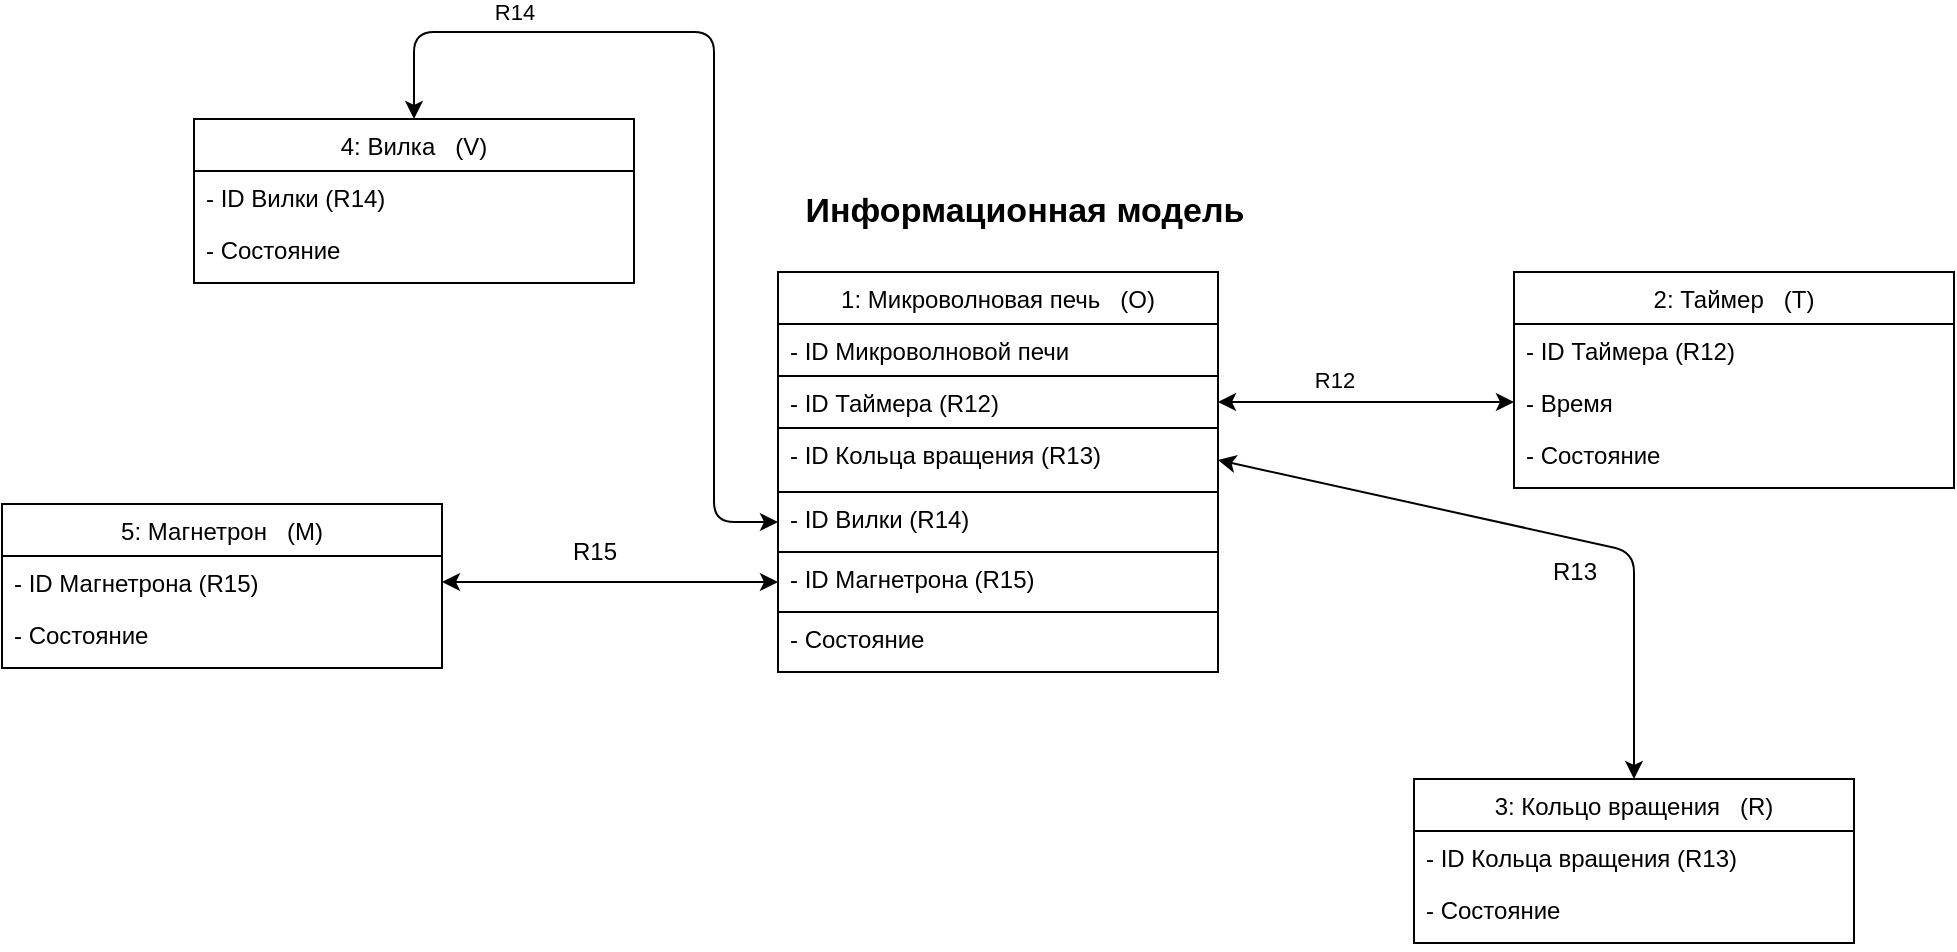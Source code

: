 <mxfile version="14.6.13" type="device" pages="5"><diagram id="XaGveME8SR0Gz2yxzx4P" name="Информационная модель"><mxGraphModel dx="1410" dy="723" grid="1" gridSize="10" guides="1" tooltips="1" connect="1" arrows="1" fold="1" page="0" pageScale="1" pageWidth="850" pageHeight="1100" background="none" math="0" shadow="0"><root><mxCell id="0"/><mxCell id="1" parent="0"/><mxCell id="qoQNoePaI9O2QpNpxEHU-1" value="1: Микроволновая печь   (O)" style="swimlane;fontStyle=0;childLayout=stackLayout;horizontal=1;startSize=26;fillColor=none;horizontalStack=0;resizeParent=1;resizeParentMax=0;resizeLast=0;collapsible=1;marginBottom=0;" parent="1" vertex="1"><mxGeometry x="312" y="450" width="220" height="200" as="geometry"><mxRectangle x="220" y="90" width="160" height="26" as="alternateBounds"/></mxGeometry></mxCell><mxCell id="qoQNoePaI9O2QpNpxEHU-2" value="- ID Микроволновой печи" style="text;strokeColor=none;fillColor=none;align=left;verticalAlign=top;spacingLeft=4;spacingRight=4;overflow=hidden;rotatable=0;points=[[0,0.5],[1,0.5]];portConstraint=eastwest;" parent="qoQNoePaI9O2QpNpxEHU-1" vertex="1"><mxGeometry y="26" width="220" height="26" as="geometry"/></mxCell><mxCell id="qoQNoePaI9O2QpNpxEHU-3" value="- ID Таймера (R12)" style="text;fillColor=none;align=left;verticalAlign=top;spacingLeft=4;spacingRight=4;overflow=hidden;rotatable=0;points=[[0,0.5],[1,0.5]];portConstraint=eastwest;strokeColor=#000000;" parent="qoQNoePaI9O2QpNpxEHU-1" vertex="1"><mxGeometry y="52" width="220" height="26" as="geometry"/></mxCell><mxCell id="qoQNoePaI9O2QpNpxEHU-4" value="- ID Кольца вращения (R13)" style="text;fillColor=none;align=left;verticalAlign=top;spacingLeft=4;spacingRight=4;overflow=hidden;rotatable=0;points=[[0,0.5],[1,0.5]];portConstraint=eastwest;strokeColor=#000000;" parent="qoQNoePaI9O2QpNpxEHU-1" vertex="1"><mxGeometry y="78" width="220" height="32" as="geometry"/></mxCell><mxCell id="qoQNoePaI9O2QpNpxEHU-5" value="- ID Вилки (R14)" style="text;fillColor=none;align=left;verticalAlign=top;spacingLeft=4;spacingRight=4;overflow=hidden;rotatable=0;points=[[0,0.5],[1,0.5]];portConstraint=eastwest;strokeColor=#000000;" parent="qoQNoePaI9O2QpNpxEHU-1" vertex="1"><mxGeometry y="110" width="220" height="30" as="geometry"/></mxCell><mxCell id="qoQNoePaI9O2QpNpxEHU-8" value="- ID Магнетрона (R15)" style="text;fillColor=none;align=left;verticalAlign=top;spacingLeft=4;spacingRight=4;overflow=hidden;rotatable=0;points=[[0,0.5],[1,0.5]];portConstraint=eastwest;strokeColor=#000000;" parent="qoQNoePaI9O2QpNpxEHU-1" vertex="1"><mxGeometry y="140" width="220" height="30" as="geometry"/></mxCell><mxCell id="qoQNoePaI9O2QpNpxEHU-7" value="- Состояние" style="text;fillColor=none;align=left;verticalAlign=top;spacingLeft=4;spacingRight=4;overflow=hidden;rotatable=0;points=[[0,0.5],[1,0.5]];portConstraint=eastwest;strokeColor=#000000;" parent="qoQNoePaI9O2QpNpxEHU-1" vertex="1"><mxGeometry y="170" width="220" height="30" as="geometry"/></mxCell><mxCell id="qoQNoePaI9O2QpNpxEHU-30" value="5: Магнетрон   (M)" style="swimlane;fontStyle=0;childLayout=stackLayout;horizontal=1;startSize=26;fillColor=none;horizontalStack=0;resizeParent=1;resizeParentMax=0;resizeLast=0;collapsible=1;marginBottom=0;" parent="1" vertex="1"><mxGeometry x="-76" y="566" width="220" height="82" as="geometry"><mxRectangle x="220" y="90" width="160" height="26" as="alternateBounds"/></mxGeometry></mxCell><mxCell id="qoQNoePaI9O2QpNpxEHU-31" value="- ID Магнетрона (R15)" style="text;strokeColor=none;fillColor=none;align=left;verticalAlign=top;spacingLeft=4;spacingRight=4;overflow=hidden;rotatable=0;points=[[0,0.5],[1,0.5]];portConstraint=eastwest;" parent="qoQNoePaI9O2QpNpxEHU-30" vertex="1"><mxGeometry y="26" width="220" height="26" as="geometry"/></mxCell><mxCell id="qoQNoePaI9O2QpNpxEHU-36" value="- Состояние" style="text;strokeColor=none;fillColor=none;align=left;verticalAlign=top;spacingLeft=4;spacingRight=4;overflow=hidden;rotatable=0;points=[[0,0.5],[1,0.5]];portConstraint=eastwest;" parent="qoQNoePaI9O2QpNpxEHU-30" vertex="1"><mxGeometry y="52" width="220" height="30" as="geometry"/></mxCell><mxCell id="qoQNoePaI9O2QpNpxEHU-37" value="" style="endArrow=classic;startArrow=classic;html=1;exitX=0.5;exitY=0;exitDx=0;exitDy=0;entryX=0;entryY=0.5;entryDx=0;entryDy=0;" parent="1" source="qoQNoePaI9O2QpNpxEHU-23" target="qoQNoePaI9O2QpNpxEHU-5" edge="1"><mxGeometry width="50" height="50" relative="1" as="geometry"><mxPoint x="452" y="700" as="sourcePoint"/><mxPoint x="310" y="580" as="targetPoint"/><Array as="points"><mxPoint x="130" y="330"/><mxPoint x="280" y="330"/><mxPoint x="280" y="575"/></Array></mxGeometry></mxCell><mxCell id="qoQNoePaI9O2QpNpxEHU-39" value="R14" style="edgeLabel;html=1;align=center;verticalAlign=middle;resizable=0;points=[];" parent="qoQNoePaI9O2QpNpxEHU-37" vertex="1" connectable="0"><mxGeometry x="-0.267" y="-1" relative="1" as="geometry"><mxPoint x="-79" y="-11" as="offset"/></mxGeometry></mxCell><mxCell id="qoQNoePaI9O2QpNpxEHU-38" value="" style="endArrow=classic;startArrow=classic;html=1;entryX=1;entryY=0.5;entryDx=0;entryDy=0;exitX=0.5;exitY=0;exitDx=0;exitDy=0;" parent="1" source="qoQNoePaI9O2QpNpxEHU-16" target="qoQNoePaI9O2QpNpxEHU-4" edge="1"><mxGeometry width="50" height="50" relative="1" as="geometry"><mxPoint x="452" y="700" as="sourcePoint"/><mxPoint x="502" y="650" as="targetPoint"/><Array as="points"><mxPoint x="740" y="590"/></Array></mxGeometry></mxCell><mxCell id="qoQNoePaI9O2QpNpxEHU-16" value="3: Кольцо вращения   (R)" style="swimlane;fontStyle=0;childLayout=stackLayout;horizontal=1;startSize=26;fillColor=none;horizontalStack=0;resizeParent=1;resizeParentMax=0;resizeLast=0;collapsible=1;marginBottom=0;" parent="1" vertex="1"><mxGeometry x="630" y="703.5" width="220" height="82" as="geometry"><mxRectangle x="220" y="90" width="160" height="26" as="alternateBounds"/></mxGeometry></mxCell><mxCell id="qoQNoePaI9O2QpNpxEHU-17" value="- ID Кольца вращения (R13)" style="text;strokeColor=none;fillColor=none;align=left;verticalAlign=top;spacingLeft=4;spacingRight=4;overflow=hidden;rotatable=0;points=[[0,0.5],[1,0.5]];portConstraint=eastwest;" parent="qoQNoePaI9O2QpNpxEHU-16" vertex="1"><mxGeometry y="26" width="220" height="26" as="geometry"/></mxCell><mxCell id="qoQNoePaI9O2QpNpxEHU-22" value="- Состояние" style="text;strokeColor=none;fillColor=none;align=left;verticalAlign=top;spacingLeft=4;spacingRight=4;overflow=hidden;rotatable=0;points=[[0,0.5],[1,0.5]];portConstraint=eastwest;" parent="qoQNoePaI9O2QpNpxEHU-16" vertex="1"><mxGeometry y="52" width="220" height="30" as="geometry"/></mxCell><mxCell id="qoQNoePaI9O2QpNpxEHU-23" value="4: Вилка   (V)" style="swimlane;fontStyle=0;childLayout=stackLayout;horizontal=1;startSize=26;fillColor=none;horizontalStack=0;resizeParent=1;resizeParentMax=0;resizeLast=0;collapsible=1;marginBottom=0;" parent="1" vertex="1"><mxGeometry x="20" y="373.5" width="220" height="82" as="geometry"><mxRectangle x="220" y="90" width="160" height="26" as="alternateBounds"/></mxGeometry></mxCell><mxCell id="qoQNoePaI9O2QpNpxEHU-24" value="- ID Вилки (R14)" style="text;strokeColor=none;fillColor=none;align=left;verticalAlign=top;spacingLeft=4;spacingRight=4;overflow=hidden;rotatable=0;points=[[0,0.5],[1,0.5]];portConstraint=eastwest;" parent="qoQNoePaI9O2QpNpxEHU-23" vertex="1"><mxGeometry y="26" width="220" height="26" as="geometry"/></mxCell><mxCell id="qoQNoePaI9O2QpNpxEHU-29" value="- Состояние" style="text;strokeColor=none;fillColor=none;align=left;verticalAlign=top;spacingLeft=4;spacingRight=4;overflow=hidden;rotatable=0;points=[[0,0.5],[1,0.5]];portConstraint=eastwest;" parent="qoQNoePaI9O2QpNpxEHU-23" vertex="1"><mxGeometry y="52" width="220" height="30" as="geometry"/></mxCell><mxCell id="qoQNoePaI9O2QpNpxEHU-40" value="R13" style="text;html=1;align=center;verticalAlign=middle;resizable=0;points=[];autosize=1;labelBackgroundColor=#ffffff;" parent="1" vertex="1"><mxGeometry x="690" y="590" width="40" height="20" as="geometry"/></mxCell><mxCell id="qoQNoePaI9O2QpNpxEHU-41" value="" style="endArrow=classic;startArrow=classic;html=1;entryX=0;entryY=0.5;entryDx=0;entryDy=0;exitX=1;exitY=0.5;exitDx=0;exitDy=0;" parent="1" source="qoQNoePaI9O2QpNpxEHU-31" target="qoQNoePaI9O2QpNpxEHU-8" edge="1"><mxGeometry width="50" height="50" relative="1" as="geometry"><mxPoint x="190" y="523" as="sourcePoint"/><mxPoint x="412" y="620" as="targetPoint"/></mxGeometry></mxCell><mxCell id="qoQNoePaI9O2QpNpxEHU-43" value="R15" style="text;html=1;align=center;verticalAlign=middle;resizable=0;points=[];autosize=1;labelBackgroundColor=#ffffff;" parent="1" vertex="1"><mxGeometry x="200" y="580" width="40" height="20" as="geometry"/></mxCell><mxCell id="qoQNoePaI9O2QpNpxEHU-45" value="" style="endArrow=classic;startArrow=classic;html=1;entryX=1;entryY=0.5;entryDx=0;entryDy=0;exitX=0;exitY=0.5;exitDx=0;exitDy=0;" parent="1" source="qoQNoePaI9O2QpNpxEHU-11" target="qoQNoePaI9O2QpNpxEHU-3" edge="1"><mxGeometry width="50" height="50" relative="1" as="geometry"><mxPoint x="613.68" y="602.016" as="sourcePoint"/><mxPoint x="592" y="620" as="targetPoint"/></mxGeometry></mxCell><mxCell id="qoQNoePaI9O2QpNpxEHU-46" value="R12" style="edgeLabel;html=1;align=center;verticalAlign=middle;resizable=0;points=[];" parent="qoQNoePaI9O2QpNpxEHU-45" vertex="1" connectable="0"><mxGeometry x="0.295" y="-2" relative="1" as="geometry"><mxPoint x="6" y="-9" as="offset"/></mxGeometry></mxCell><mxCell id="qoQNoePaI9O2QpNpxEHU-47" value="&lt;b&gt;&lt;font style=&quot;font-size: 17px&quot;&gt;Информационная модель&lt;/font&gt;&lt;/b&gt;" style="text;html=1;align=center;verticalAlign=middle;resizable=0;points=[];autosize=1;" parent="1" vertex="1"><mxGeometry x="320" y="410" width="230" height="20" as="geometry"/></mxCell><mxCell id="qoQNoePaI9O2QpNpxEHU-9" value="2: Таймер   (T)" style="swimlane;fontStyle=0;childLayout=stackLayout;horizontal=1;startSize=26;fillColor=none;horizontalStack=0;resizeParent=1;resizeParentMax=0;resizeLast=0;collapsible=1;marginBottom=0;" parent="1" vertex="1"><mxGeometry x="680" y="450" width="220" height="108" as="geometry"><mxRectangle x="220" y="90" width="160" height="26" as="alternateBounds"/></mxGeometry></mxCell><mxCell id="qoQNoePaI9O2QpNpxEHU-10" value="- ID Таймера (R12)" style="text;strokeColor=none;fillColor=none;align=left;verticalAlign=top;spacingLeft=4;spacingRight=4;overflow=hidden;rotatable=0;points=[[0,0.5],[1,0.5]];portConstraint=eastwest;" parent="qoQNoePaI9O2QpNpxEHU-9" vertex="1"><mxGeometry y="26" width="220" height="26" as="geometry"/></mxCell><mxCell id="qoQNoePaI9O2QpNpxEHU-11" value="- Время" style="text;strokeColor=none;fillColor=none;align=left;verticalAlign=top;spacingLeft=4;spacingRight=4;overflow=hidden;rotatable=0;points=[[0,0.5],[1,0.5]];portConstraint=eastwest;" parent="qoQNoePaI9O2QpNpxEHU-9" vertex="1"><mxGeometry y="52" width="220" height="26" as="geometry"/></mxCell><mxCell id="qoQNoePaI9O2QpNpxEHU-15" value="- Состояние" style="text;strokeColor=none;fillColor=none;align=left;verticalAlign=top;spacingLeft=4;spacingRight=4;overflow=hidden;rotatable=0;points=[[0,0.5],[1,0.5]];portConstraint=eastwest;" parent="qoQNoePaI9O2QpNpxEHU-9" vertex="1"><mxGeometry y="78" width="220" height="30" as="geometry"/></mxCell><mxCell id="qoQNoePaI9O2QpNpxEHU-605" value="" style="edgeStyle=none;rounded=0;orthogonalLoop=1;jettySize=auto;html=1;" parent="1" edge="1"><mxGeometry relative="1" as="geometry"><mxPoint x="356" y="4100" as="sourcePoint"/></mxGeometry></mxCell><mxCell id="qoQNoePaI9O2QpNpxEHU-608" value="" style="edgeStyle=none;rounded=0;orthogonalLoop=1;jettySize=auto;html=1;" parent="1" edge="1"><mxGeometry relative="1" as="geometry"><mxPoint x="356" y="4160" as="sourcePoint"/></mxGeometry></mxCell></root></mxGraphModel></diagram><diagram id="w9D8SQTB5RkL4--QijeI" name="Модель переходов состояний"><mxGraphModel dx="32" dy="595" grid="1" gridSize="10" guides="1" tooltips="1" connect="1" arrows="1" fold="1" page="0" pageScale="1" pageWidth="827" pageHeight="1169" math="0" shadow="0"><root><mxCell id="UIp9QdBqTuhI3ZL3u5fJ-0"/><mxCell id="UIp9QdBqTuhI3ZL3u5fJ-1" parent="UIp9QdBqTuhI3ZL3u5fJ-0"/><mxCell id="Tv2015F54QvAglK_GtyE-0" value="&lt;b&gt;&lt;font style=&quot;font-size: 17px&quot;&gt;Модель переходов состояний&lt;br&gt;&lt;/font&gt;&lt;/b&gt;" style="text;html=1;align=center;verticalAlign=middle;resizable=0;points=[];autosize=1;" parent="UIp9QdBqTuhI3ZL3u5fJ-1" vertex="1"><mxGeometry x="1267" y="80" width="270" height="20" as="geometry"/></mxCell><mxCell id="Tv2015F54QvAglK_GtyE-1" style="edgeStyle=orthogonalEdgeStyle;rounded=0;orthogonalLoop=1;jettySize=auto;html=1;exitX=0;exitY=0.75;exitDx=0;exitDy=0;entryX=0.75;entryY=0;entryDx=0;entryDy=0;" parent="UIp9QdBqTuhI3ZL3u5fJ-1" source="Tv2015F54QvAglK_GtyE-2" target="Tv2015F54QvAglK_GtyE-5" edge="1"><mxGeometry relative="1" as="geometry"/></mxCell><mxCell id="Tv2015F54QvAglK_GtyE-2" value="1: Выключена" style="rounded=0;whiteSpace=wrap;html=1;labelBackgroundColor=#ffffff;" parent="UIp9QdBqTuhI3ZL3u5fJ-1" vertex="1"><mxGeometry x="1300" y="150" width="160" height="40" as="geometry"/></mxCell><mxCell id="Tv2015F54QvAglK_GtyE-3" style="edgeStyle=orthogonalEdgeStyle;rounded=0;orthogonalLoop=1;jettySize=auto;html=1;exitX=0.25;exitY=0;exitDx=0;exitDy=0;entryX=0;entryY=0.25;entryDx=0;entryDy=0;" parent="UIp9QdBqTuhI3ZL3u5fJ-1" source="Tv2015F54QvAglK_GtyE-5" target="Tv2015F54QvAglK_GtyE-2" edge="1"><mxGeometry relative="1" as="geometry"/></mxCell><mxCell id="Tv2015F54QvAglK_GtyE-4" style="edgeStyle=orthogonalEdgeStyle;rounded=0;orthogonalLoop=1;jettySize=auto;html=1;exitX=1;exitY=0.25;exitDx=0;exitDy=0;entryX=0;entryY=0.25;entryDx=0;entryDy=0;" parent="UIp9QdBqTuhI3ZL3u5fJ-1" source="Tv2015F54QvAglK_GtyE-5" target="Tv2015F54QvAglK_GtyE-9" edge="1"><mxGeometry relative="1" as="geometry"/></mxCell><mxCell id="Tv2015F54QvAglK_GtyE-5" value="2: Режим ожидания" style="rounded=0;whiteSpace=wrap;html=1;labelBackgroundColor=#ffffff;" parent="UIp9QdBqTuhI3ZL3u5fJ-1" vertex="1"><mxGeometry x="1140" y="230" width="160" height="40" as="geometry"/></mxCell><mxCell id="Tv2015F54QvAglK_GtyE-6" style="edgeStyle=orthogonalEdgeStyle;rounded=0;orthogonalLoop=1;jettySize=auto;html=1;exitX=0.25;exitY=1;exitDx=0;exitDy=0;entryX=1;entryY=0.25;entryDx=0;entryDy=0;" parent="UIp9QdBqTuhI3ZL3u5fJ-1" source="Tv2015F54QvAglK_GtyE-9" target="Tv2015F54QvAglK_GtyE-13" edge="1"><mxGeometry relative="1" as="geometry"/></mxCell><mxCell id="Tv2015F54QvAglK_GtyE-7" style="edgeStyle=orthogonalEdgeStyle;rounded=0;orthogonalLoop=1;jettySize=auto;html=1;exitX=0.5;exitY=0;exitDx=0;exitDy=0;entryX=1;entryY=0.75;entryDx=0;entryDy=0;" parent="UIp9QdBqTuhI3ZL3u5fJ-1" source="Tv2015F54QvAglK_GtyE-9" target="Tv2015F54QvAglK_GtyE-2" edge="1"><mxGeometry relative="1" as="geometry"/></mxCell><mxCell id="Tv2015F54QvAglK_GtyE-8" style="edgeStyle=orthogonalEdgeStyle;rounded=0;orthogonalLoop=1;jettySize=auto;html=1;exitX=0;exitY=0.75;exitDx=0;exitDy=0;entryX=1;entryY=0.75;entryDx=0;entryDy=0;" parent="UIp9QdBqTuhI3ZL3u5fJ-1" source="Tv2015F54QvAglK_GtyE-9" target="Tv2015F54QvAglK_GtyE-5" edge="1"><mxGeometry relative="1" as="geometry"/></mxCell><mxCell id="Tv2015F54QvAglK_GtyE-9" value="3: Установлен таймер" style="rounded=0;whiteSpace=wrap;html=1;labelBackgroundColor=#ffffff;" parent="UIp9QdBqTuhI3ZL3u5fJ-1" vertex="1"><mxGeometry x="1460" y="230" width="160" height="40" as="geometry"/></mxCell><mxCell id="Tv2015F54QvAglK_GtyE-10" style="edgeStyle=orthogonalEdgeStyle;rounded=0;orthogonalLoop=1;jettySize=auto;html=1;exitX=0;exitY=0.5;exitDx=0;exitDy=0;entryX=0.5;entryY=1;entryDx=0;entryDy=0;" parent="UIp9QdBqTuhI3ZL3u5fJ-1" source="Tv2015F54QvAglK_GtyE-13" target="Tv2015F54QvAglK_GtyE-5" edge="1"><mxGeometry relative="1" as="geometry"/></mxCell><mxCell id="Tv2015F54QvAglK_GtyE-11" style="edgeStyle=orthogonalEdgeStyle;rounded=0;orthogonalLoop=1;jettySize=auto;html=1;exitX=1;exitY=0.75;exitDx=0;exitDy=0;entryX=0.75;entryY=1;entryDx=0;entryDy=0;" parent="UIp9QdBqTuhI3ZL3u5fJ-1" source="Tv2015F54QvAglK_GtyE-13" target="Tv2015F54QvAglK_GtyE-9" edge="1"><mxGeometry relative="1" as="geometry"/></mxCell><mxCell id="Tv2015F54QvAglK_GtyE-12" style="edgeStyle=orthogonalEdgeStyle;rounded=0;orthogonalLoop=1;jettySize=auto;html=1;exitX=0.5;exitY=1;exitDx=0;exitDy=0;entryX=1;entryY=0.25;entryDx=0;entryDy=0;" parent="UIp9QdBqTuhI3ZL3u5fJ-1" source="Tv2015F54QvAglK_GtyE-13" target="Tv2015F54QvAglK_GtyE-2" edge="1"><mxGeometry relative="1" as="geometry"><mxPoint x="1660" y="170" as="targetPoint"/><Array as="points"><mxPoint x="1380" y="370"/><mxPoint x="1660" y="370"/><mxPoint x="1660" y="160"/></Array></mxGeometry></mxCell><mxCell id="Tv2015F54QvAglK_GtyE-13" value="4: Нагрев" style="rounded=0;whiteSpace=wrap;html=1;labelBackgroundColor=#ffffff;" parent="UIp9QdBqTuhI3ZL3u5fJ-1" vertex="1"><mxGeometry x="1300" y="310" width="160" height="40" as="geometry"/></mxCell><mxCell id="Tv2015F54QvAglK_GtyE-14" value="" style="endArrow=classic;html=1;entryX=0.5;entryY=0;entryDx=0;entryDy=0;" parent="UIp9QdBqTuhI3ZL3u5fJ-1" target="Tv2015F54QvAglK_GtyE-2" edge="1"><mxGeometry width="50" height="50" relative="1" as="geometry"><mxPoint x="1380" y="110.0" as="sourcePoint"/><mxPoint x="1450" y="200" as="targetPoint"/></mxGeometry></mxCell><mxCell id="Tv2015F54QvAglK_GtyE-15" style="edgeStyle=orthogonalEdgeStyle;rounded=0;orthogonalLoop=1;jettySize=auto;html=1;exitX=1;exitY=0.75;exitDx=0;exitDy=0;entryX=1;entryY=0.25;entryDx=0;entryDy=0;" parent="UIp9QdBqTuhI3ZL3u5fJ-1" source="Tv2015F54QvAglK_GtyE-9" target="Tv2015F54QvAglK_GtyE-9" edge="1"><mxGeometry relative="1" as="geometry"><Array as="points"><mxPoint x="1650" y="260"/><mxPoint x="1650" y="240"/></Array></mxGeometry></mxCell><mxCell id="Tv2015F54QvAglK_GtyE-16" value="O3" style="text;html=1;align=center;verticalAlign=middle;resizable=0;points=[];autosize=1;labelBackgroundColor=#ffffff;" parent="UIp9QdBqTuhI3ZL3u5fJ-1" vertex="1"><mxGeometry x="1630" y="240" width="30" height="20" as="geometry"/></mxCell><mxCell id="Tv2015F54QvAglK_GtyE-17" value="O2" style="text;html=1;align=center;verticalAlign=middle;resizable=0;points=[];autosize=1;labelBackgroundColor=#ffffff;" parent="UIp9QdBqTuhI3ZL3u5fJ-1" vertex="1"><mxGeometry x="1640" y="290" width="30" height="20" as="geometry"/></mxCell><mxCell id="Tv2015F54QvAglK_GtyE-18" value="O6" style="text;html=1;align=center;verticalAlign=middle;resizable=0;points=[];autosize=1;labelBackgroundColor=#ffffff;" parent="UIp9QdBqTuhI3ZL3u5fJ-1" vertex="1"><mxGeometry x="1560" y="330" width="30" height="20" as="geometry"/></mxCell><mxCell id="Tv2015F54QvAglK_GtyE-19" value="O5" style="text;html=1;align=center;verticalAlign=middle;resizable=0;points=[];autosize=1;labelBackgroundColor=#ffffff;" parent="UIp9QdBqTuhI3ZL3u5fJ-1" vertex="1"><mxGeometry x="1481" y="310" width="30" height="20" as="geometry"/></mxCell><mxCell id="Tv2015F54QvAglK_GtyE-20" value="O7" style="text;html=1;align=center;verticalAlign=middle;resizable=0;points=[];autosize=1;labelBackgroundColor=#ffffff;" parent="UIp9QdBqTuhI3ZL3u5fJ-1" vertex="1"><mxGeometry x="1210" y="320" width="30" height="20" as="geometry"/></mxCell><mxCell id="Tv2015F54QvAglK_GtyE-21" value="O3" style="text;html=1;align=center;verticalAlign=middle;resizable=0;points=[];autosize=1;labelBackgroundColor=#ffffff;" parent="UIp9QdBqTuhI3ZL3u5fJ-1" vertex="1"><mxGeometry x="1365" y="230" width="30" height="20" as="geometry"/></mxCell><mxCell id="Tv2015F54QvAglK_GtyE-22" value="O4" style="text;html=1;align=center;verticalAlign=middle;resizable=0;points=[];autosize=1;labelBackgroundColor=#ffffff;" parent="UIp9QdBqTuhI3ZL3u5fJ-1" vertex="1"><mxGeometry x="1365" y="250" width="30" height="20" as="geometry"/></mxCell><mxCell id="Tv2015F54QvAglK_GtyE-23" value="O2" style="text;html=1;align=center;verticalAlign=middle;resizable=0;points=[];autosize=1;labelBackgroundColor=#ffffff;" parent="UIp9QdBqTuhI3ZL3u5fJ-1" vertex="1"><mxGeometry x="1525" y="170" width="30" height="20" as="geometry"/></mxCell><mxCell id="Tv2015F54QvAglK_GtyE-24" value="&lt;div&gt;O1&lt;/div&gt;" style="text;html=1;align=center;verticalAlign=middle;resizable=0;points=[];autosize=1;labelBackgroundColor=#ffffff;" parent="UIp9QdBqTuhI3ZL3u5fJ-1" vertex="1"><mxGeometry x="1245" y="170" width="30" height="20" as="geometry"/></mxCell><mxCell id="Tv2015F54QvAglK_GtyE-25" value="O2" style="text;html=1;align=center;verticalAlign=middle;resizable=0;points=[];autosize=1;labelBackgroundColor=#ffffff;" parent="UIp9QdBqTuhI3ZL3u5fJ-1" vertex="1"><mxGeometry x="1161" y="150" width="30" height="20" as="geometry"/></mxCell><mxCell id="Tv2015F54QvAglK_GtyE-26" value="&lt;b&gt;&lt;font style=&quot;font-size: 16px&quot;&gt;Микроволновая печь&lt;br&gt;&lt;/font&gt;&lt;/b&gt;" style="text;html=1;align=center;verticalAlign=middle;resizable=0;points=[];autosize=1;" parent="UIp9QdBqTuhI3ZL3u5fJ-1" vertex="1"><mxGeometry x="1765" y="110" width="190" height="20" as="geometry"/></mxCell><mxCell id="Tv2015F54QvAglK_GtyE-27" value="" style="html=1;whiteSpace=wrap;container=1;collapsible=0;childLayout=tableLayout;labelBackgroundColor=#ffffff;shadow=0;resizeLastRow=0;fixDash=0;expand=1;resizeWidth=1;resizeHeight=1;" parent="UIp9QdBqTuhI3ZL3u5fJ-1" vertex="1"><mxGeometry x="1710" y="270" width="300" height="130" as="geometry"/></mxCell><mxCell id="Tv2015F54QvAglK_GtyE-28" style="html=1;whiteSpace=wrap;collapsible=0;dropTarget=0;pointerEvents=0;fillColor=none;strokeColor=none;points=[[0,0.5],[1,0.5]];portConstraint=eastwest;" parent="Tv2015F54QvAglK_GtyE-27" vertex="1"><mxGeometry width="300" height="26" as="geometry"/></mxCell><mxCell id="Tv2015F54QvAglK_GtyE-29" value="№" style="shape=partialRectangle;html=1;whiteSpace=wrap;connectable=0;fillColor=none;" parent="Tv2015F54QvAglK_GtyE-28" vertex="1"><mxGeometry width="20" height="26" as="geometry"/></mxCell><mxCell id="Tv2015F54QvAglK_GtyE-30" value="O1" style="shape=partialRectangle;html=1;whiteSpace=wrap;connectable=0;fillColor=none;" parent="Tv2015F54QvAglK_GtyE-28" vertex="1"><mxGeometry x="20" width="40" height="26" as="geometry"/></mxCell><mxCell id="Tv2015F54QvAglK_GtyE-31" value="O2" style="shape=partialRectangle;html=1;whiteSpace=wrap;connectable=0;fillColor=none;" parent="Tv2015F54QvAglK_GtyE-28" vertex="1"><mxGeometry x="60" width="40" height="26" as="geometry"/></mxCell><mxCell id="Tv2015F54QvAglK_GtyE-32" value="O3" style="shape=partialRectangle;html=1;whiteSpace=wrap;connectable=0;fillColor=none;" parent="Tv2015F54QvAglK_GtyE-28" vertex="1"><mxGeometry x="100" width="40" height="26" as="geometry"/></mxCell><mxCell id="Tv2015F54QvAglK_GtyE-33" value="O4" style="shape=partialRectangle;html=1;whiteSpace=wrap;connectable=0;fillColor=none;" parent="Tv2015F54QvAglK_GtyE-28" vertex="1"><mxGeometry x="140" width="40" height="26" as="geometry"/></mxCell><mxCell id="Tv2015F54QvAglK_GtyE-34" value="O5" style="shape=partialRectangle;html=1;whiteSpace=wrap;connectable=0;fillColor=none;" parent="Tv2015F54QvAglK_GtyE-28" vertex="1"><mxGeometry x="180" width="40" height="26" as="geometry"/></mxCell><mxCell id="Tv2015F54QvAglK_GtyE-35" value="O6" style="shape=partialRectangle;html=1;whiteSpace=wrap;connectable=0;fillColor=none;" parent="Tv2015F54QvAglK_GtyE-28" vertex="1"><mxGeometry x="220" width="40" height="26" as="geometry"/></mxCell><mxCell id="Tv2015F54QvAglK_GtyE-36" value="O7" style="shape=partialRectangle;html=1;whiteSpace=wrap;connectable=0;fillColor=none;" parent="Tv2015F54QvAglK_GtyE-28" vertex="1"><mxGeometry x="260" width="40" height="26" as="geometry"/></mxCell><mxCell id="Tv2015F54QvAglK_GtyE-37" value="" style="html=1;whiteSpace=wrap;collapsible=0;dropTarget=0;pointerEvents=0;fillColor=none;strokeColor=none;points=[[0,0.5],[1,0.5]];portConstraint=eastwest;" parent="Tv2015F54QvAglK_GtyE-27" vertex="1"><mxGeometry y="26" width="300" height="26" as="geometry"/></mxCell><mxCell id="Tv2015F54QvAglK_GtyE-38" value="1" style="shape=partialRectangle;html=1;whiteSpace=wrap;connectable=0;fillColor=none;" parent="Tv2015F54QvAglK_GtyE-37" vertex="1"><mxGeometry width="20" height="26" as="geometry"/></mxCell><mxCell id="Tv2015F54QvAglK_GtyE-39" value="2" style="shape=partialRectangle;html=1;whiteSpace=wrap;connectable=0;fillColor=none;" parent="Tv2015F54QvAglK_GtyE-37" vertex="1"><mxGeometry x="20" width="40" height="26" as="geometry"/></mxCell><mxCell id="Tv2015F54QvAglK_GtyE-40" value="-" style="shape=partialRectangle;html=1;whiteSpace=wrap;connectable=0;fillColor=none;" parent="Tv2015F54QvAglK_GtyE-37" vertex="1"><mxGeometry x="60" width="40" height="26" as="geometry"/></mxCell><mxCell id="Tv2015F54QvAglK_GtyE-41" value="-" style="shape=partialRectangle;html=1;whiteSpace=wrap;connectable=0;fillColor=none;" parent="Tv2015F54QvAglK_GtyE-37" vertex="1"><mxGeometry x="100" width="40" height="26" as="geometry"/></mxCell><mxCell id="Tv2015F54QvAglK_GtyE-42" value="-" style="shape=partialRectangle;html=1;whiteSpace=wrap;connectable=0;fillColor=none;" parent="Tv2015F54QvAglK_GtyE-37" vertex="1"><mxGeometry x="140" width="40" height="26" as="geometry"/></mxCell><mxCell id="Tv2015F54QvAglK_GtyE-43" value="-" style="shape=partialRectangle;html=1;whiteSpace=wrap;connectable=0;fillColor=none;" parent="Tv2015F54QvAglK_GtyE-37" vertex="1"><mxGeometry x="180" width="40" height="26" as="geometry"/></mxCell><mxCell id="Tv2015F54QvAglK_GtyE-44" value="-" style="shape=partialRectangle;html=1;whiteSpace=wrap;connectable=0;fillColor=none;" parent="Tv2015F54QvAglK_GtyE-37" vertex="1"><mxGeometry x="220" width="40" height="26" as="geometry"/></mxCell><mxCell id="Tv2015F54QvAglK_GtyE-45" value="-" style="shape=partialRectangle;html=1;whiteSpace=wrap;connectable=0;fillColor=none;" parent="Tv2015F54QvAglK_GtyE-37" vertex="1"><mxGeometry x="260" width="40" height="26" as="geometry"/></mxCell><mxCell id="Tv2015F54QvAglK_GtyE-46" value="" style="html=1;whiteSpace=wrap;collapsible=0;dropTarget=0;pointerEvents=0;fillColor=none;strokeColor=none;points=[[0,0.5],[1,0.5]];portConstraint=eastwest;" parent="Tv2015F54QvAglK_GtyE-27" vertex="1"><mxGeometry y="52" width="300" height="26" as="geometry"/></mxCell><mxCell id="Tv2015F54QvAglK_GtyE-47" value="2" style="shape=partialRectangle;html=1;whiteSpace=wrap;connectable=0;fillColor=none;" parent="Tv2015F54QvAglK_GtyE-46" vertex="1"><mxGeometry width="20" height="26" as="geometry"/></mxCell><mxCell id="Tv2015F54QvAglK_GtyE-48" value="-" style="shape=partialRectangle;html=1;whiteSpace=wrap;connectable=0;fillColor=none;" parent="Tv2015F54QvAglK_GtyE-46" vertex="1"><mxGeometry x="20" width="40" height="26" as="geometry"/></mxCell><mxCell id="Tv2015F54QvAglK_GtyE-49" value="1" style="shape=partialRectangle;html=1;whiteSpace=wrap;connectable=0;fillColor=none;" parent="Tv2015F54QvAglK_GtyE-46" vertex="1"><mxGeometry x="60" width="40" height="26" as="geometry"/></mxCell><mxCell id="Tv2015F54QvAglK_GtyE-50" value="3" style="shape=partialRectangle;html=1;whiteSpace=wrap;connectable=0;fillColor=none;" parent="Tv2015F54QvAglK_GtyE-46" vertex="1"><mxGeometry x="100" width="40" height="26" as="geometry"/></mxCell><mxCell id="Tv2015F54QvAglK_GtyE-51" value="-" style="shape=partialRectangle;html=1;whiteSpace=wrap;connectable=0;fillColor=none;" parent="Tv2015F54QvAglK_GtyE-46" vertex="1"><mxGeometry x="140" width="40" height="26" as="geometry"/></mxCell><mxCell id="Tv2015F54QvAglK_GtyE-52" value="-" style="shape=partialRectangle;html=1;whiteSpace=wrap;connectable=0;fillColor=none;" parent="Tv2015F54QvAglK_GtyE-46" vertex="1"><mxGeometry x="180" width="40" height="26" as="geometry"/></mxCell><mxCell id="Tv2015F54QvAglK_GtyE-53" value="-" style="shape=partialRectangle;html=1;whiteSpace=wrap;connectable=0;fillColor=none;" parent="Tv2015F54QvAglK_GtyE-46" vertex="1"><mxGeometry x="220" width="40" height="26" as="geometry"/></mxCell><mxCell id="Tv2015F54QvAglK_GtyE-54" value="-" style="shape=partialRectangle;html=1;whiteSpace=wrap;connectable=0;fillColor=none;" parent="Tv2015F54QvAglK_GtyE-46" vertex="1"><mxGeometry x="260" width="40" height="26" as="geometry"/></mxCell><mxCell id="Tv2015F54QvAglK_GtyE-55" value="" style="html=1;whiteSpace=wrap;collapsible=0;dropTarget=0;pointerEvents=0;fillColor=none;strokeColor=none;points=[[0,0.5],[1,0.5]];portConstraint=eastwest;" parent="Tv2015F54QvAglK_GtyE-27" vertex="1"><mxGeometry y="78" width="300" height="26" as="geometry"/></mxCell><mxCell id="Tv2015F54QvAglK_GtyE-56" value="3" style="shape=partialRectangle;html=1;whiteSpace=wrap;connectable=0;fillColor=none;" parent="Tv2015F54QvAglK_GtyE-55" vertex="1"><mxGeometry width="20" height="26" as="geometry"/></mxCell><mxCell id="Tv2015F54QvAglK_GtyE-57" value="-" style="shape=partialRectangle;html=1;whiteSpace=wrap;connectable=0;fillColor=none;" parent="Tv2015F54QvAglK_GtyE-55" vertex="1"><mxGeometry x="20" width="40" height="26" as="geometry"/></mxCell><mxCell id="Tv2015F54QvAglK_GtyE-58" value="1" style="shape=partialRectangle;html=1;whiteSpace=wrap;connectable=0;fillColor=none;" parent="Tv2015F54QvAglK_GtyE-55" vertex="1"><mxGeometry x="60" width="40" height="26" as="geometry"/></mxCell><mxCell id="Tv2015F54QvAglK_GtyE-59" value="3" style="shape=partialRectangle;html=1;whiteSpace=wrap;connectable=0;fillColor=none;" parent="Tv2015F54QvAglK_GtyE-55" vertex="1"><mxGeometry x="100" width="40" height="26" as="geometry"/></mxCell><mxCell id="Tv2015F54QvAglK_GtyE-60" value="2" style="shape=partialRectangle;html=1;whiteSpace=wrap;connectable=0;fillColor=none;" parent="Tv2015F54QvAglK_GtyE-55" vertex="1"><mxGeometry x="140" width="40" height="26" as="geometry"/></mxCell><mxCell id="Tv2015F54QvAglK_GtyE-61" value="4" style="shape=partialRectangle;html=1;whiteSpace=wrap;connectable=0;fillColor=none;" parent="Tv2015F54QvAglK_GtyE-55" vertex="1"><mxGeometry x="180" width="40" height="26" as="geometry"/></mxCell><mxCell id="Tv2015F54QvAglK_GtyE-62" value="-" style="shape=partialRectangle;html=1;whiteSpace=wrap;connectable=0;fillColor=none;" parent="Tv2015F54QvAglK_GtyE-55" vertex="1"><mxGeometry x="220" width="40" height="26" as="geometry"/></mxCell><mxCell id="Tv2015F54QvAglK_GtyE-63" value="-" style="shape=partialRectangle;html=1;whiteSpace=wrap;connectable=0;fillColor=none;" parent="Tv2015F54QvAglK_GtyE-55" vertex="1"><mxGeometry x="260" width="40" height="26" as="geometry"/></mxCell><mxCell id="Tv2015F54QvAglK_GtyE-64" style="html=1;whiteSpace=wrap;collapsible=0;dropTarget=0;pointerEvents=0;fillColor=none;strokeColor=none;points=[[0,0.5],[1,0.5]];portConstraint=eastwest;" parent="Tv2015F54QvAglK_GtyE-27" vertex="1"><mxGeometry y="104" width="300" height="26" as="geometry"/></mxCell><mxCell id="Tv2015F54QvAglK_GtyE-65" value="4" style="shape=partialRectangle;html=1;whiteSpace=wrap;connectable=0;fillColor=none;" parent="Tv2015F54QvAglK_GtyE-64" vertex="1"><mxGeometry width="20" height="26" as="geometry"/></mxCell><mxCell id="Tv2015F54QvAglK_GtyE-66" value="-" style="shape=partialRectangle;html=1;whiteSpace=wrap;connectable=0;fillColor=none;" parent="Tv2015F54QvAglK_GtyE-64" vertex="1"><mxGeometry x="20" width="40" height="26" as="geometry"/></mxCell><mxCell id="Tv2015F54QvAglK_GtyE-67" value="1" style="shape=partialRectangle;html=1;whiteSpace=wrap;connectable=0;fillColor=none;" parent="Tv2015F54QvAglK_GtyE-64" vertex="1"><mxGeometry x="60" width="40" height="26" as="geometry"/></mxCell><mxCell id="Tv2015F54QvAglK_GtyE-68" value="-" style="shape=partialRectangle;html=1;whiteSpace=wrap;connectable=0;fillColor=none;" parent="Tv2015F54QvAglK_GtyE-64" vertex="1"><mxGeometry x="100" width="40" height="26" as="geometry"/></mxCell><mxCell id="Tv2015F54QvAglK_GtyE-69" value="-" style="shape=partialRectangle;html=1;whiteSpace=wrap;connectable=0;fillColor=none;" parent="Tv2015F54QvAglK_GtyE-64" vertex="1"><mxGeometry x="140" width="40" height="26" as="geometry"/></mxCell><mxCell id="Tv2015F54QvAglK_GtyE-70" value="-" style="shape=partialRectangle;html=1;whiteSpace=wrap;connectable=0;fillColor=none;" parent="Tv2015F54QvAglK_GtyE-64" vertex="1"><mxGeometry x="180" width="40" height="26" as="geometry"/></mxCell><mxCell id="Tv2015F54QvAglK_GtyE-71" value="3" style="shape=partialRectangle;html=1;whiteSpace=wrap;connectable=0;fillColor=none;" parent="Tv2015F54QvAglK_GtyE-64" vertex="1"><mxGeometry x="220" width="40" height="26" as="geometry"/></mxCell><mxCell id="Tv2015F54QvAglK_GtyE-72" value="2" style="shape=partialRectangle;html=1;whiteSpace=wrap;connectable=0;fillColor=none;" parent="Tv2015F54QvAglK_GtyE-64" vertex="1"><mxGeometry x="260" width="40" height="26" as="geometry"/></mxCell><mxCell id="Tv2015F54QvAglK_GtyE-73" value="&lt;div align=&quot;left&quot;&gt;O1: Включить&amp;nbsp;&amp;nbsp;&amp;nbsp;&amp;nbsp;&amp;nbsp;&amp;nbsp;&amp;nbsp;&amp;nbsp;&amp;nbsp;&amp;nbsp;&amp;nbsp;&amp;nbsp;&amp;nbsp;&amp;nbsp;&amp;nbsp;&amp;nbsp;&amp;nbsp;&amp;nbsp;&amp;nbsp;&amp;nbsp;&amp;nbsp; &lt;br&gt;O2: Выключить&amp;nbsp;&amp;nbsp;&amp;nbsp;&amp;nbsp;&amp;nbsp;&amp;nbsp;&amp;nbsp;&amp;nbsp;&amp;nbsp;&amp;nbsp;&amp;nbsp;&amp;nbsp;&amp;nbsp;&amp;nbsp;&amp;nbsp;&amp;nbsp;&amp;nbsp;&amp;nbsp;&amp;nbsp;&amp;nbsp;&amp;nbsp; &lt;br&gt;&lt;/div&gt;&lt;div align=&quot;left&quot;&gt;O3: Установить таймер&amp;nbsp;&amp;nbsp;&amp;nbsp;&amp;nbsp;&amp;nbsp; &amp;nbsp; &amp;nbsp;&amp;nbsp;&amp;nbsp;&amp;nbsp;&amp;nbsp;&amp;nbsp;&amp;nbsp;&amp;nbsp;&amp;nbsp;&amp;nbsp;&amp;nbsp;&amp;nbsp;&amp;nbsp; &lt;br&gt;&lt;/div&gt;&lt;div align=&quot;left&quot;&gt;O4: Сбросить установки&amp;nbsp;&amp;nbsp;&amp;nbsp;&amp;nbsp; &lt;br&gt;&lt;/div&gt;&lt;div align=&quot;left&quot;&gt;O5: Начать нагрев&amp;nbsp;&amp;nbsp;&amp;nbsp;&amp;nbsp;&amp;nbsp;&amp;nbsp;&amp;nbsp;&amp;nbsp;&amp;nbsp;&amp;nbsp;&amp;nbsp;&amp;nbsp;&amp;nbsp; &lt;br&gt;&lt;/div&gt;&lt;div align=&quot;left&quot;&gt;O6: Приостановить нагрев&lt;/div&gt;&lt;div align=&quot;left&quot;&gt;O7: Нагрев завершён&amp;nbsp;&amp;nbsp;&amp;nbsp;&amp;nbsp;&amp;nbsp;&amp;nbsp;&amp;nbsp;&amp;nbsp; &lt;br&gt;&lt;/div&gt;" style="text;align=left;verticalAlign=middle;resizable=0;points=[];autosize=1;labelBackgroundColor=none;horizontal=1;html=1;" parent="UIp9QdBqTuhI3ZL3u5fJ-1" vertex="1"><mxGeometry x="1727.5" y="150" width="210" height="100" as="geometry"/></mxCell><mxCell id="Tv2015F54QvAglK_GtyE-74" value="&lt;b&gt;&lt;font style=&quot;font-size: 16px&quot;&gt;Таймер&lt;/font&gt;&lt;/b&gt;" style="text;html=1;align=center;verticalAlign=middle;resizable=0;points=[];autosize=1;" parent="UIp9QdBqTuhI3ZL3u5fJ-1" vertex="1"><mxGeometry x="1825" y="440" width="70" height="20" as="geometry"/></mxCell><mxCell id="Tv2015F54QvAglK_GtyE-75" value="&lt;div align=&quot;left&quot;&gt;Т1: Установить&amp;nbsp;&amp;nbsp;&amp;nbsp;&amp;nbsp;&amp;nbsp;&amp;nbsp; &lt;br&gt;&lt;/div&gt;&lt;div align=&quot;left&quot;&gt;Т2: Сбросить&amp;nbsp;&amp;nbsp;&amp;nbsp;&amp;nbsp;&amp;nbsp;&amp;nbsp;&amp;nbsp;&amp;nbsp;&amp;nbsp; &lt;br&gt;&lt;/div&gt;&lt;div align=&quot;left&quot;&gt;Т3: Запустить&amp;nbsp;&amp;nbsp;&amp;nbsp;&amp;nbsp;&amp;nbsp;&amp;nbsp;&amp;nbsp;&amp;nbsp; &lt;br&gt;&lt;/div&gt;&lt;div align=&quot;left&quot;&gt;Т4: Время истекло&lt;/div&gt;&lt;div align=&quot;left&quot;&gt;Т5: Остановить&amp;nbsp;&amp;nbsp;&amp;nbsp;&amp;nbsp;&amp;nbsp; &lt;br&gt;&lt;/div&gt;" style="text;align=left;verticalAlign=middle;resizable=0;points=[];autosize=1;labelBackgroundColor=none;horizontal=1;html=1;" parent="UIp9QdBqTuhI3ZL3u5fJ-1" vertex="1"><mxGeometry x="1727.5" y="470" width="120" height="80" as="geometry"/></mxCell><mxCell id="Tv2015F54QvAglK_GtyE-76" value="" style="html=1;whiteSpace=wrap;container=1;collapsible=0;childLayout=tableLayout;labelBackgroundColor=#ffffff;shadow=0;resizeLastRow=0;fixDash=0;expand=1;resizeWidth=1;resizeHeight=1;" parent="UIp9QdBqTuhI3ZL3u5fJ-1" vertex="1"><mxGeometry x="1710" y="560" width="220" height="130" as="geometry"/></mxCell><mxCell id="Tv2015F54QvAglK_GtyE-77" style="html=1;whiteSpace=wrap;collapsible=0;dropTarget=0;pointerEvents=0;fillColor=none;strokeColor=none;points=[[0,0.5],[1,0.5]];portConstraint=eastwest;" parent="Tv2015F54QvAglK_GtyE-76" vertex="1"><mxGeometry width="220" height="26" as="geometry"/></mxCell><mxCell id="Tv2015F54QvAglK_GtyE-78" value="№" style="shape=partialRectangle;html=1;whiteSpace=wrap;connectable=0;fillColor=none;" parent="Tv2015F54QvAglK_GtyE-77" vertex="1"><mxGeometry width="20" height="26" as="geometry"/></mxCell><mxCell id="Tv2015F54QvAglK_GtyE-79" value="T1" style="shape=partialRectangle;html=1;whiteSpace=wrap;connectable=0;fillColor=none;" parent="Tv2015F54QvAglK_GtyE-77" vertex="1"><mxGeometry x="20" width="40" height="26" as="geometry"/></mxCell><mxCell id="Tv2015F54QvAglK_GtyE-80" value="T2" style="shape=partialRectangle;html=1;whiteSpace=wrap;connectable=0;fillColor=none;" parent="Tv2015F54QvAglK_GtyE-77" vertex="1"><mxGeometry x="60" width="40" height="26" as="geometry"/></mxCell><mxCell id="Tv2015F54QvAglK_GtyE-81" value="T3" style="shape=partialRectangle;html=1;whiteSpace=wrap;connectable=0;fillColor=none;" parent="Tv2015F54QvAglK_GtyE-77" vertex="1"><mxGeometry x="100" width="40" height="26" as="geometry"/></mxCell><mxCell id="Tv2015F54QvAglK_GtyE-82" value="T4" style="shape=partialRectangle;html=1;whiteSpace=wrap;connectable=0;fillColor=none;" parent="Tv2015F54QvAglK_GtyE-77" vertex="1"><mxGeometry x="140" width="40" height="26" as="geometry"/></mxCell><mxCell id="Tv2015F54QvAglK_GtyE-83" value="T5" style="shape=partialRectangle;html=1;whiteSpace=wrap;connectable=0;fillColor=none;" parent="Tv2015F54QvAglK_GtyE-77" vertex="1"><mxGeometry x="180" width="40" height="26" as="geometry"/></mxCell><mxCell id="Tv2015F54QvAglK_GtyE-84" value="" style="html=1;whiteSpace=wrap;collapsible=0;dropTarget=0;pointerEvents=0;fillColor=none;strokeColor=none;points=[[0,0.5],[1,0.5]];portConstraint=eastwest;" parent="Tv2015F54QvAglK_GtyE-76" vertex="1"><mxGeometry y="26" width="220" height="26" as="geometry"/></mxCell><mxCell id="Tv2015F54QvAglK_GtyE-85" value="1" style="shape=partialRectangle;html=1;whiteSpace=wrap;connectable=0;fillColor=none;" parent="Tv2015F54QvAglK_GtyE-84" vertex="1"><mxGeometry width="20" height="26" as="geometry"/></mxCell><mxCell id="Tv2015F54QvAglK_GtyE-86" value="2" style="shape=partialRectangle;html=1;whiteSpace=wrap;connectable=0;fillColor=none;" parent="Tv2015F54QvAglK_GtyE-84" vertex="1"><mxGeometry x="20" width="40" height="26" as="geometry"/></mxCell><mxCell id="Tv2015F54QvAglK_GtyE-87" value="-" style="shape=partialRectangle;html=1;whiteSpace=wrap;connectable=0;fillColor=none;" parent="Tv2015F54QvAglK_GtyE-84" vertex="1"><mxGeometry x="60" width="40" height="26" as="geometry"/></mxCell><mxCell id="Tv2015F54QvAglK_GtyE-88" value="-" style="shape=partialRectangle;html=1;whiteSpace=wrap;connectable=0;fillColor=none;" parent="Tv2015F54QvAglK_GtyE-84" vertex="1"><mxGeometry x="100" width="40" height="26" as="geometry"/></mxCell><mxCell id="Tv2015F54QvAglK_GtyE-89" value="-" style="shape=partialRectangle;html=1;whiteSpace=wrap;connectable=0;fillColor=none;" parent="Tv2015F54QvAglK_GtyE-84" vertex="1"><mxGeometry x="140" width="40" height="26" as="geometry"/></mxCell><mxCell id="Tv2015F54QvAglK_GtyE-90" value="-" style="shape=partialRectangle;html=1;whiteSpace=wrap;connectable=0;fillColor=none;" parent="Tv2015F54QvAglK_GtyE-84" vertex="1"><mxGeometry x="180" width="40" height="26" as="geometry"/></mxCell><mxCell id="Tv2015F54QvAglK_GtyE-91" value="" style="html=1;whiteSpace=wrap;collapsible=0;dropTarget=0;pointerEvents=0;fillColor=none;strokeColor=none;points=[[0,0.5],[1,0.5]];portConstraint=eastwest;" parent="Tv2015F54QvAglK_GtyE-76" vertex="1"><mxGeometry y="52" width="220" height="26" as="geometry"/></mxCell><mxCell id="Tv2015F54QvAglK_GtyE-92" value="2" style="shape=partialRectangle;html=1;whiteSpace=wrap;connectable=0;fillColor=none;" parent="Tv2015F54QvAglK_GtyE-91" vertex="1"><mxGeometry width="20" height="26" as="geometry"/></mxCell><mxCell id="Tv2015F54QvAglK_GtyE-93" value="2" style="shape=partialRectangle;html=1;whiteSpace=wrap;connectable=0;fillColor=none;" parent="Tv2015F54QvAglK_GtyE-91" vertex="1"><mxGeometry x="20" width="40" height="26" as="geometry"/></mxCell><mxCell id="Tv2015F54QvAglK_GtyE-94" value="1" style="shape=partialRectangle;html=1;whiteSpace=wrap;connectable=0;fillColor=none;" parent="Tv2015F54QvAglK_GtyE-91" vertex="1"><mxGeometry x="60" width="40" height="26" as="geometry"/></mxCell><mxCell id="Tv2015F54QvAglK_GtyE-95" value="3" style="shape=partialRectangle;html=1;whiteSpace=wrap;connectable=0;fillColor=none;" parent="Tv2015F54QvAglK_GtyE-91" vertex="1"><mxGeometry x="100" width="40" height="26" as="geometry"/></mxCell><mxCell id="Tv2015F54QvAglK_GtyE-96" value="-" style="shape=partialRectangle;html=1;whiteSpace=wrap;connectable=0;fillColor=none;" parent="Tv2015F54QvAglK_GtyE-91" vertex="1"><mxGeometry x="140" width="40" height="26" as="geometry"/></mxCell><mxCell id="Tv2015F54QvAglK_GtyE-97" value="-" style="shape=partialRectangle;html=1;whiteSpace=wrap;connectable=0;fillColor=none;" parent="Tv2015F54QvAglK_GtyE-91" vertex="1"><mxGeometry x="180" width="40" height="26" as="geometry"/></mxCell><mxCell id="Tv2015F54QvAglK_GtyE-98" value="" style="html=1;whiteSpace=wrap;collapsible=0;dropTarget=0;pointerEvents=0;fillColor=none;strokeColor=none;points=[[0,0.5],[1,0.5]];portConstraint=eastwest;" parent="Tv2015F54QvAglK_GtyE-76" vertex="1"><mxGeometry y="78" width="220" height="26" as="geometry"/></mxCell><mxCell id="Tv2015F54QvAglK_GtyE-99" value="3" style="shape=partialRectangle;html=1;whiteSpace=wrap;connectable=0;fillColor=none;" parent="Tv2015F54QvAglK_GtyE-98" vertex="1"><mxGeometry width="20" height="26" as="geometry"/></mxCell><mxCell id="Tv2015F54QvAglK_GtyE-100" value="-" style="shape=partialRectangle;html=1;whiteSpace=wrap;connectable=0;fillColor=none;" parent="Tv2015F54QvAglK_GtyE-98" vertex="1"><mxGeometry x="20" width="40" height="26" as="geometry"/></mxCell><mxCell id="Tv2015F54QvAglK_GtyE-101" value="1" style="shape=partialRectangle;html=1;whiteSpace=wrap;connectable=0;fillColor=none;" parent="Tv2015F54QvAglK_GtyE-98" vertex="1"><mxGeometry x="60" width="40" height="26" as="geometry"/></mxCell><mxCell id="Tv2015F54QvAglK_GtyE-102" value="3" style="shape=partialRectangle;html=1;whiteSpace=wrap;connectable=0;fillColor=none;" parent="Tv2015F54QvAglK_GtyE-98" vertex="1"><mxGeometry x="100" width="40" height="26" as="geometry"/></mxCell><mxCell id="Tv2015F54QvAglK_GtyE-103" value="4" style="shape=partialRectangle;html=1;whiteSpace=wrap;connectable=0;fillColor=none;" parent="Tv2015F54QvAglK_GtyE-98" vertex="1"><mxGeometry x="140" width="40" height="26" as="geometry"/></mxCell><mxCell id="Tv2015F54QvAglK_GtyE-104" value="2" style="shape=partialRectangle;html=1;whiteSpace=wrap;connectable=0;fillColor=none;" parent="Tv2015F54QvAglK_GtyE-98" vertex="1"><mxGeometry x="180" width="40" height="26" as="geometry"/></mxCell><mxCell id="Tv2015F54QvAglK_GtyE-105" style="html=1;whiteSpace=wrap;collapsible=0;dropTarget=0;pointerEvents=0;fillColor=none;strokeColor=none;points=[[0,0.5],[1,0.5]];portConstraint=eastwest;" parent="Tv2015F54QvAglK_GtyE-76" vertex="1"><mxGeometry y="104" width="220" height="26" as="geometry"/></mxCell><mxCell id="Tv2015F54QvAglK_GtyE-106" value="4" style="shape=partialRectangle;html=1;whiteSpace=wrap;connectable=0;fillColor=none;" parent="Tv2015F54QvAglK_GtyE-105" vertex="1"><mxGeometry width="20" height="26" as="geometry"/></mxCell><mxCell id="Tv2015F54QvAglK_GtyE-107" value="-" style="shape=partialRectangle;html=1;whiteSpace=wrap;connectable=0;fillColor=none;" parent="Tv2015F54QvAglK_GtyE-105" vertex="1"><mxGeometry x="20" width="40" height="26" as="geometry"/></mxCell><mxCell id="Tv2015F54QvAglK_GtyE-108" value="1" style="shape=partialRectangle;html=1;whiteSpace=wrap;connectable=0;fillColor=none;" parent="Tv2015F54QvAglK_GtyE-105" vertex="1"><mxGeometry x="60" width="40" height="26" as="geometry"/></mxCell><mxCell id="Tv2015F54QvAglK_GtyE-109" value="-" style="shape=partialRectangle;html=1;whiteSpace=wrap;connectable=0;fillColor=none;" parent="Tv2015F54QvAglK_GtyE-105" vertex="1"><mxGeometry x="100" width="40" height="26" as="geometry"/></mxCell><mxCell id="Tv2015F54QvAglK_GtyE-110" value="-" style="shape=partialRectangle;html=1;whiteSpace=wrap;connectable=0;fillColor=none;" parent="Tv2015F54QvAglK_GtyE-105" vertex="1"><mxGeometry x="140" width="40" height="26" as="geometry"/></mxCell><mxCell id="Tv2015F54QvAglK_GtyE-111" value="-" style="shape=partialRectangle;html=1;whiteSpace=wrap;connectable=0;fillColor=none;" parent="Tv2015F54QvAglK_GtyE-105" vertex="1"><mxGeometry x="180" width="40" height="26" as="geometry"/></mxCell><mxCell id="Tv2015F54QvAglK_GtyE-112" style="edgeStyle=orthogonalEdgeStyle;rounded=0;orthogonalLoop=1;jettySize=auto;html=1;exitX=1;exitY=0.75;exitDx=0;exitDy=0;entryX=0.25;entryY=0;entryDx=0;entryDy=0;" parent="UIp9QdBqTuhI3ZL3u5fJ-1" source="Tv2015F54QvAglK_GtyE-114" target="Tv2015F54QvAglK_GtyE-116" edge="1"><mxGeometry relative="1" as="geometry"/></mxCell><mxCell id="Tv2015F54QvAglK_GtyE-113" style="edgeStyle=orthogonalEdgeStyle;rounded=0;orthogonalLoop=1;jettySize=auto;html=1;exitX=0;exitY=0.5;exitDx=0;exitDy=0;entryX=0.5;entryY=0;entryDx=0;entryDy=0;" parent="UIp9QdBqTuhI3ZL3u5fJ-1" source="Tv2015F54QvAglK_GtyE-114" target="Tv2015F54QvAglK_GtyE-120" edge="1"><mxGeometry relative="1" as="geometry"/></mxCell><mxCell id="Tv2015F54QvAglK_GtyE-114" value="2: Установлен" style="rounded=0;whiteSpace=wrap;html=1;labelBackgroundColor=#ffffff;" parent="UIp9QdBqTuhI3ZL3u5fJ-1" vertex="1"><mxGeometry x="1300" y="470" width="160" height="40" as="geometry"/></mxCell><mxCell id="Tv2015F54QvAglK_GtyE-115" style="edgeStyle=orthogonalEdgeStyle;rounded=0;orthogonalLoop=1;jettySize=auto;html=1;exitX=0.75;exitY=0;exitDx=0;exitDy=0;entryX=1;entryY=0.25;entryDx=0;entryDy=0;" parent="UIp9QdBqTuhI3ZL3u5fJ-1" source="Tv2015F54QvAglK_GtyE-116" target="Tv2015F54QvAglK_GtyE-114" edge="1"><mxGeometry relative="1" as="geometry"/></mxCell><mxCell id="Tv2015F54QvAglK_GtyE-116" value="1: Сброшен" style="rounded=0;whiteSpace=wrap;html=1;labelBackgroundColor=#ffffff;" parent="UIp9QdBqTuhI3ZL3u5fJ-1" vertex="1"><mxGeometry x="1460" y="550" width="160" height="40" as="geometry"/></mxCell><mxCell id="Tv2015F54QvAglK_GtyE-117" style="edgeStyle=orthogonalEdgeStyle;rounded=0;orthogonalLoop=1;jettySize=auto;html=1;exitX=0.5;exitY=1;exitDx=0;exitDy=0;entryX=0;entryY=0.5;entryDx=0;entryDy=0;" parent="UIp9QdBqTuhI3ZL3u5fJ-1" source="Tv2015F54QvAglK_GtyE-120" target="Tv2015F54QvAglK_GtyE-122" edge="1"><mxGeometry relative="1" as="geometry"/></mxCell><mxCell id="Tv2015F54QvAglK_GtyE-118" style="edgeStyle=orthogonalEdgeStyle;rounded=0;orthogonalLoop=1;jettySize=auto;html=1;exitX=1;exitY=0.25;exitDx=0;exitDy=0;entryX=0.5;entryY=1;entryDx=0;entryDy=0;" parent="UIp9QdBqTuhI3ZL3u5fJ-1" source="Tv2015F54QvAglK_GtyE-120" target="Tv2015F54QvAglK_GtyE-114" edge="1"><mxGeometry relative="1" as="geometry"/></mxCell><mxCell id="Tv2015F54QvAglK_GtyE-119" style="edgeStyle=orthogonalEdgeStyle;rounded=0;orthogonalLoop=1;jettySize=auto;html=1;exitX=1;exitY=0.75;exitDx=0;exitDy=0;entryX=0;entryY=0.5;entryDx=0;entryDy=0;" parent="UIp9QdBqTuhI3ZL3u5fJ-1" source="Tv2015F54QvAglK_GtyE-120" target="Tv2015F54QvAglK_GtyE-116" edge="1"><mxGeometry relative="1" as="geometry"><Array as="points"><mxPoint x="1420" y="580"/><mxPoint x="1420" y="570"/></Array></mxGeometry></mxCell><mxCell id="Tv2015F54QvAglK_GtyE-120" value="3: Отсчёт времени" style="rounded=0;whiteSpace=wrap;html=1;labelBackgroundColor=#ffffff;" parent="UIp9QdBqTuhI3ZL3u5fJ-1" vertex="1"><mxGeometry x="1140" y="550" width="160" height="40" as="geometry"/></mxCell><mxCell id="Tv2015F54QvAglK_GtyE-121" style="edgeStyle=orthogonalEdgeStyle;rounded=0;orthogonalLoop=1;jettySize=auto;html=1;exitX=1;exitY=0.5;exitDx=0;exitDy=0;entryX=0.5;entryY=1;entryDx=0;entryDy=0;" parent="UIp9QdBqTuhI3ZL3u5fJ-1" source="Tv2015F54QvAglK_GtyE-122" target="Tv2015F54QvAglK_GtyE-116" edge="1"><mxGeometry relative="1" as="geometry"/></mxCell><mxCell id="Tv2015F54QvAglK_GtyE-122" value="4: Подача сигнала" style="rounded=0;whiteSpace=wrap;html=1;labelBackgroundColor=#ffffff;" parent="UIp9QdBqTuhI3ZL3u5fJ-1" vertex="1"><mxGeometry x="1300" y="630" width="160" height="40" as="geometry"/></mxCell><mxCell id="Tv2015F54QvAglK_GtyE-123" style="edgeStyle=orthogonalEdgeStyle;rounded=0;orthogonalLoop=1;jettySize=auto;html=1;exitX=0.75;exitY=0;exitDx=0;exitDy=0;entryX=0.25;entryY=0;entryDx=0;entryDy=0;" parent="UIp9QdBqTuhI3ZL3u5fJ-1" source="Tv2015F54QvAglK_GtyE-114" target="Tv2015F54QvAglK_GtyE-114" edge="1"><mxGeometry relative="1" as="geometry"><Array as="points"><mxPoint x="1420" y="450"/><mxPoint x="1340" y="450"/></Array></mxGeometry></mxCell><mxCell id="Tv2015F54QvAglK_GtyE-124" style="edgeStyle=orthogonalEdgeStyle;rounded=0;orthogonalLoop=1;jettySize=auto;html=1;exitX=0;exitY=0.25;exitDx=0;exitDy=0;entryX=0;entryY=0.75;entryDx=0;entryDy=0;" parent="UIp9QdBqTuhI3ZL3u5fJ-1" source="Tv2015F54QvAglK_GtyE-120" target="Tv2015F54QvAglK_GtyE-120" edge="1"><mxGeometry relative="1" as="geometry"><Array as="points"><mxPoint x="1110" y="560"/><mxPoint x="1110" y="580"/></Array></mxGeometry></mxCell><mxCell id="Tv2015F54QvAglK_GtyE-125" value="Т4" style="text;html=1;align=center;verticalAlign=middle;resizable=0;points=[];autosize=1;labelBackgroundColor=#ffffff;" parent="UIp9QdBqTuhI3ZL3u5fJ-1" vertex="1"><mxGeometry x="1205" y="640" width="30" height="20" as="geometry"/></mxCell><mxCell id="Tv2015F54QvAglK_GtyE-126" value="Т3" style="text;html=1;align=center;verticalAlign=middle;resizable=0;points=[];autosize=1;labelBackgroundColor=#ffffff;" parent="UIp9QdBqTuhI3ZL3u5fJ-1" vertex="1"><mxGeometry x="1205" y="480" width="30" height="20" as="geometry"/></mxCell><mxCell id="Tv2015F54QvAglK_GtyE-127" value="Т3" style="text;html=1;align=center;verticalAlign=middle;resizable=0;points=[];autosize=1;labelBackgroundColor=#ffffff;" parent="UIp9QdBqTuhI3ZL3u5fJ-1" vertex="1"><mxGeometry x="1090" y="560" width="30" height="20" as="geometry"/></mxCell><mxCell id="Tv2015F54QvAglK_GtyE-128" value="Т5" style="text;html=1;align=center;verticalAlign=middle;resizable=0;points=[];autosize=1;labelBackgroundColor=#ffffff;" parent="UIp9QdBqTuhI3ZL3u5fJ-1" vertex="1"><mxGeometry x="1361" y="550" width="30" height="20" as="geometry"/></mxCell><mxCell id="Tv2015F54QvAglK_GtyE-129" value="Т2" style="text;html=1;align=center;verticalAlign=middle;resizable=0;points=[];autosize=1;labelBackgroundColor=#ffffff;" parent="UIp9QdBqTuhI3ZL3u5fJ-1" vertex="1"><mxGeometry x="1400" y="570" width="30" height="20" as="geometry"/></mxCell><mxCell id="Tv2015F54QvAglK_GtyE-130" value="Т2" style="text;html=1;align=center;verticalAlign=middle;resizable=0;points=[];autosize=1;labelBackgroundColor=#ffffff;" parent="UIp9QdBqTuhI3ZL3u5fJ-1" vertex="1"><mxGeometry x="1525" y="640" width="30" height="20" as="geometry"/></mxCell><mxCell id="Tv2015F54QvAglK_GtyE-131" value="Т1" style="text;html=1;align=center;verticalAlign=middle;resizable=0;points=[];autosize=1;labelBackgroundColor=#ffffff;" parent="UIp9QdBqTuhI3ZL3u5fJ-1" vertex="1"><mxGeometry x="1570" y="470" width="30" height="20" as="geometry"/></mxCell><mxCell id="Tv2015F54QvAglK_GtyE-132" value="Т2" style="text;html=1;align=center;verticalAlign=middle;resizable=0;points=[];autosize=1;labelBackgroundColor=#ffffff;" parent="UIp9QdBqTuhI3ZL3u5fJ-1" vertex="1"><mxGeometry x="1481" y="490" width="30" height="20" as="geometry"/></mxCell><mxCell id="Tv2015F54QvAglK_GtyE-133" value="Т1" style="text;html=1;align=center;verticalAlign=middle;resizable=0;points=[];autosize=1;labelBackgroundColor=#ffffff;" parent="UIp9QdBqTuhI3ZL3u5fJ-1" vertex="1"><mxGeometry x="1365" y="440" width="30" height="20" as="geometry"/></mxCell><mxCell id="Tv2015F54QvAglK_GtyE-134" value="" style="endArrow=classic;html=1;entryX=1;entryY=0.5;entryDx=0;entryDy=0;" parent="UIp9QdBqTuhI3ZL3u5fJ-1" target="Tv2015F54QvAglK_GtyE-116" edge="1"><mxGeometry width="50" height="50" relative="1" as="geometry"><mxPoint x="1660" y="570" as="sourcePoint"/><mxPoint x="1530" y="540" as="targetPoint"/></mxGeometry></mxCell><mxCell id="Tv2015F54QvAglK_GtyE-135" value="&lt;b&gt;&lt;font style=&quot;font-size: 16px&quot;&gt;Кольцо вращения&lt;br&gt;&lt;/font&gt;&lt;/b&gt;" style="text;html=1;align=center;verticalAlign=middle;resizable=0;points=[];autosize=1;" parent="UIp9QdBqTuhI3ZL3u5fJ-1" vertex="1"><mxGeometry x="1662.5" y="760" width="160" height="20" as="geometry"/></mxCell><mxCell id="Tv2015F54QvAglK_GtyE-136" value="&lt;div align=&quot;left&quot;&gt;R1: Начать вращение&amp;nbsp;&amp;nbsp;&amp;nbsp; &amp;nbsp; &amp;nbsp;&amp;nbsp; &lt;br&gt;&lt;/div&gt;&lt;div align=&quot;left&quot;&gt;R2: Остановить вращение&amp;nbsp; &lt;br&gt;&lt;/div&gt;" style="text;align=left;verticalAlign=middle;resizable=0;points=[];autosize=1;labelBackgroundColor=none;horizontal=1;html=1;" parent="UIp9QdBqTuhI3ZL3u5fJ-1" vertex="1"><mxGeometry x="1662.5" y="800" width="160" height="30" as="geometry"/></mxCell><mxCell id="Tv2015F54QvAglK_GtyE-137" style="edgeStyle=orthogonalEdgeStyle;rounded=0;orthogonalLoop=1;jettySize=auto;html=1;exitX=1;exitY=0.25;exitDx=0;exitDy=0;entryX=0;entryY=0.25;entryDx=0;entryDy=0;" parent="UIp9QdBqTuhI3ZL3u5fJ-1" source="Tv2015F54QvAglK_GtyE-138" target="Tv2015F54QvAglK_GtyE-153" edge="1"><mxGeometry relative="1" as="geometry"/></mxCell><mxCell id="Tv2015F54QvAglK_GtyE-138" value="1: Выключено" style="rounded=0;whiteSpace=wrap;html=1;labelBackgroundColor=#ffffff;" parent="UIp9QdBqTuhI3ZL3u5fJ-1" vertex="1"><mxGeometry x="1140" y="790" width="160" height="40" as="geometry"/></mxCell><mxCell id="Tv2015F54QvAglK_GtyE-139" value="" style="html=1;whiteSpace=wrap;container=1;collapsible=0;childLayout=tableLayout;labelBackgroundColor=#ffffff;shadow=0;resizeLastRow=0;fixDash=0;expand=1;resizeWidth=1;resizeHeight=1;" parent="UIp9QdBqTuhI3ZL3u5fJ-1" vertex="1"><mxGeometry x="1847.5" y="752" width="100" height="78" as="geometry"/></mxCell><mxCell id="Tv2015F54QvAglK_GtyE-140" style="html=1;whiteSpace=wrap;collapsible=0;dropTarget=0;pointerEvents=0;fillColor=none;strokeColor=none;points=[[0,0.5],[1,0.5]];portConstraint=eastwest;" parent="Tv2015F54QvAglK_GtyE-139" vertex="1"><mxGeometry width="100" height="26" as="geometry"/></mxCell><mxCell id="Tv2015F54QvAglK_GtyE-141" value="№" style="shape=partialRectangle;html=1;whiteSpace=wrap;connectable=0;fillColor=none;" parent="Tv2015F54QvAglK_GtyE-140" vertex="1"><mxGeometry width="20" height="26" as="geometry"/></mxCell><mxCell id="Tv2015F54QvAglK_GtyE-142" value="R1" style="shape=partialRectangle;html=1;whiteSpace=wrap;connectable=0;fillColor=none;" parent="Tv2015F54QvAglK_GtyE-140" vertex="1"><mxGeometry x="20" width="40" height="26" as="geometry"/></mxCell><mxCell id="Tv2015F54QvAglK_GtyE-143" value="R2" style="shape=partialRectangle;html=1;whiteSpace=wrap;connectable=0;fillColor=none;" parent="Tv2015F54QvAglK_GtyE-140" vertex="1"><mxGeometry x="60" width="40" height="26" as="geometry"/></mxCell><mxCell id="Tv2015F54QvAglK_GtyE-144" value="" style="html=1;whiteSpace=wrap;collapsible=0;dropTarget=0;pointerEvents=0;fillColor=none;strokeColor=none;points=[[0,0.5],[1,0.5]];portConstraint=eastwest;" parent="Tv2015F54QvAglK_GtyE-139" vertex="1"><mxGeometry y="26" width="100" height="26" as="geometry"/></mxCell><mxCell id="Tv2015F54QvAglK_GtyE-145" value="1" style="shape=partialRectangle;html=1;whiteSpace=wrap;connectable=0;fillColor=none;" parent="Tv2015F54QvAglK_GtyE-144" vertex="1"><mxGeometry width="20" height="26" as="geometry"/></mxCell><mxCell id="Tv2015F54QvAglK_GtyE-146" value="2" style="shape=partialRectangle;html=1;whiteSpace=wrap;connectable=0;fillColor=none;" parent="Tv2015F54QvAglK_GtyE-144" vertex="1"><mxGeometry x="20" width="40" height="26" as="geometry"/></mxCell><mxCell id="Tv2015F54QvAglK_GtyE-147" value="-" style="shape=partialRectangle;html=1;whiteSpace=wrap;connectable=0;fillColor=none;" parent="Tv2015F54QvAglK_GtyE-144" vertex="1"><mxGeometry x="60" width="40" height="26" as="geometry"/></mxCell><mxCell id="Tv2015F54QvAglK_GtyE-148" value="" style="html=1;whiteSpace=wrap;collapsible=0;dropTarget=0;pointerEvents=0;fillColor=none;strokeColor=none;points=[[0,0.5],[1,0.5]];portConstraint=eastwest;" parent="Tv2015F54QvAglK_GtyE-139" vertex="1"><mxGeometry y="52" width="100" height="26" as="geometry"/></mxCell><mxCell id="Tv2015F54QvAglK_GtyE-149" value="2" style="shape=partialRectangle;html=1;whiteSpace=wrap;connectable=0;fillColor=none;" parent="Tv2015F54QvAglK_GtyE-148" vertex="1"><mxGeometry width="20" height="26" as="geometry"/></mxCell><mxCell id="Tv2015F54QvAglK_GtyE-150" value="-" style="shape=partialRectangle;html=1;whiteSpace=wrap;connectable=0;fillColor=none;" parent="Tv2015F54QvAglK_GtyE-148" vertex="1"><mxGeometry x="20" width="40" height="26" as="geometry"/></mxCell><mxCell id="Tv2015F54QvAglK_GtyE-151" value="1" style="shape=partialRectangle;html=1;whiteSpace=wrap;connectable=0;fillColor=none;" parent="Tv2015F54QvAglK_GtyE-148" vertex="1"><mxGeometry x="60" width="40" height="26" as="geometry"/></mxCell><mxCell id="Tv2015F54QvAglK_GtyE-152" style="edgeStyle=orthogonalEdgeStyle;rounded=0;orthogonalLoop=1;jettySize=auto;html=1;exitX=0;exitY=0.75;exitDx=0;exitDy=0;entryX=1;entryY=0.75;entryDx=0;entryDy=0;" parent="UIp9QdBqTuhI3ZL3u5fJ-1" source="Tv2015F54QvAglK_GtyE-153" target="Tv2015F54QvAglK_GtyE-138" edge="1"><mxGeometry relative="1" as="geometry"/></mxCell><mxCell id="Tv2015F54QvAglK_GtyE-153" value="2: Включено" style="rounded=0;whiteSpace=wrap;html=1;labelBackgroundColor=#ffffff;" parent="UIp9QdBqTuhI3ZL3u5fJ-1" vertex="1"><mxGeometry x="1460" y="790" width="160" height="40" as="geometry"/></mxCell><mxCell id="Tv2015F54QvAglK_GtyE-154" value="" style="endArrow=classic;html=1;entryX=0.5;entryY=0;entryDx=0;entryDy=0;" parent="UIp9QdBqTuhI3ZL3u5fJ-1" target="Tv2015F54QvAglK_GtyE-138" edge="1"><mxGeometry width="50" height="50" relative="1" as="geometry"><mxPoint x="1220" y="749" as="sourcePoint"/><mxPoint x="1440" y="729" as="targetPoint"/></mxGeometry></mxCell><mxCell id="Tv2015F54QvAglK_GtyE-155" value="R1" style="text;html=1;align=center;verticalAlign=middle;resizable=0;points=[];autosize=1;labelBackgroundColor=#ffffff;" parent="UIp9QdBqTuhI3ZL3u5fJ-1" vertex="1"><mxGeometry x="1365" y="790" width="30" height="20" as="geometry"/></mxCell><mxCell id="Tv2015F54QvAglK_GtyE-156" value="R2" style="text;html=1;align=center;verticalAlign=middle;resizable=0;points=[];autosize=1;labelBackgroundColor=#ffffff;" parent="UIp9QdBqTuhI3ZL3u5fJ-1" vertex="1"><mxGeometry x="1365" y="810" width="30" height="20" as="geometry"/></mxCell><mxCell id="Tv2015F54QvAglK_GtyE-157" value="&lt;b&gt;&lt;font style=&quot;font-size: 16px&quot;&gt;Вилка&lt;/font&gt;&lt;/b&gt;" style="text;html=1;align=center;verticalAlign=middle;resizable=0;points=[];autosize=1;" parent="UIp9QdBqTuhI3ZL3u5fJ-1" vertex="1"><mxGeometry x="1712.5" y="881" width="60" height="20" as="geometry"/></mxCell><mxCell id="Tv2015F54QvAglK_GtyE-158" value="&lt;div align=&quot;left&quot;&gt;V1: Вставили в розетку&amp;nbsp;&amp;nbsp;&amp;nbsp;&amp;nbsp; &lt;br&gt;&lt;/div&gt;&lt;div align=&quot;left&quot;&gt;V2: Вытащили из розетки&lt;br&gt;&lt;/div&gt;" style="text;align=left;verticalAlign=middle;resizable=0;points=[];autosize=1;labelBackgroundColor=none;horizontal=1;html=1;" parent="UIp9QdBqTuhI3ZL3u5fJ-1" vertex="1"><mxGeometry x="1662.5" y="921" width="160" height="30" as="geometry"/></mxCell><mxCell id="Tv2015F54QvAglK_GtyE-159" style="edgeStyle=orthogonalEdgeStyle;rounded=0;orthogonalLoop=1;jettySize=auto;html=1;exitX=1;exitY=0.25;exitDx=0;exitDy=0;entryX=0;entryY=0.25;entryDx=0;entryDy=0;" parent="UIp9QdBqTuhI3ZL3u5fJ-1" source="Tv2015F54QvAglK_GtyE-160" target="Tv2015F54QvAglK_GtyE-162" edge="1"><mxGeometry relative="1" as="geometry"/></mxCell><mxCell id="Tv2015F54QvAglK_GtyE-160" value="1: Не в розетке" style="rounded=0;whiteSpace=wrap;html=1;labelBackgroundColor=#ffffff;" parent="UIp9QdBqTuhI3ZL3u5fJ-1" vertex="1"><mxGeometry x="1140" y="911" width="160" height="40" as="geometry"/></mxCell><mxCell id="Tv2015F54QvAglK_GtyE-161" style="edgeStyle=orthogonalEdgeStyle;rounded=0;orthogonalLoop=1;jettySize=auto;html=1;exitX=0;exitY=0.75;exitDx=0;exitDy=0;entryX=1;entryY=0.75;entryDx=0;entryDy=0;" parent="UIp9QdBqTuhI3ZL3u5fJ-1" source="Tv2015F54QvAglK_GtyE-162" target="Tv2015F54QvAglK_GtyE-160" edge="1"><mxGeometry relative="1" as="geometry"/></mxCell><mxCell id="Tv2015F54QvAglK_GtyE-162" value="2: В розетке" style="rounded=0;whiteSpace=wrap;html=1;labelBackgroundColor=#ffffff;" parent="UIp9QdBqTuhI3ZL3u5fJ-1" vertex="1"><mxGeometry x="1460" y="911" width="160" height="40" as="geometry"/></mxCell><mxCell id="Tv2015F54QvAglK_GtyE-163" value="" style="endArrow=classic;html=1;entryX=0.5;entryY=0;entryDx=0;entryDy=0;" parent="UIp9QdBqTuhI3ZL3u5fJ-1" target="Tv2015F54QvAglK_GtyE-160" edge="1"><mxGeometry width="50" height="50" relative="1" as="geometry"><mxPoint x="1220" y="870" as="sourcePoint"/><mxPoint x="1440" y="850" as="targetPoint"/></mxGeometry></mxCell><mxCell id="Tv2015F54QvAglK_GtyE-164" value="V1" style="text;html=1;align=center;verticalAlign=middle;resizable=0;points=[];autosize=1;labelBackgroundColor=#ffffff;" parent="UIp9QdBqTuhI3ZL3u5fJ-1" vertex="1"><mxGeometry x="1365" y="911" width="30" height="20" as="geometry"/></mxCell><mxCell id="Tv2015F54QvAglK_GtyE-165" value="V2" style="text;html=1;align=center;verticalAlign=middle;resizable=0;points=[];autosize=1;labelBackgroundColor=#ffffff;" parent="UIp9QdBqTuhI3ZL3u5fJ-1" vertex="1"><mxGeometry x="1365" y="931" width="30" height="20" as="geometry"/></mxCell><mxCell id="Tv2015F54QvAglK_GtyE-166" value="" style="html=1;whiteSpace=wrap;container=1;collapsible=0;childLayout=tableLayout;labelBackgroundColor=#ffffff;shadow=0;resizeLastRow=0;fixDash=0;expand=1;resizeWidth=1;resizeHeight=1;" parent="UIp9QdBqTuhI3ZL3u5fJ-1" vertex="1"><mxGeometry x="1847.5" y="873" width="100" height="78" as="geometry"/></mxCell><mxCell id="Tv2015F54QvAglK_GtyE-167" style="html=1;whiteSpace=wrap;collapsible=0;dropTarget=0;pointerEvents=0;fillColor=none;strokeColor=none;points=[[0,0.5],[1,0.5]];portConstraint=eastwest;" parent="Tv2015F54QvAglK_GtyE-166" vertex="1"><mxGeometry width="100" height="26" as="geometry"/></mxCell><mxCell id="Tv2015F54QvAglK_GtyE-168" value="№" style="shape=partialRectangle;html=1;whiteSpace=wrap;connectable=0;fillColor=none;" parent="Tv2015F54QvAglK_GtyE-167" vertex="1"><mxGeometry width="20" height="26" as="geometry"/></mxCell><mxCell id="Tv2015F54QvAglK_GtyE-169" value="V1" style="shape=partialRectangle;html=1;whiteSpace=wrap;connectable=0;fillColor=none;" parent="Tv2015F54QvAglK_GtyE-167" vertex="1"><mxGeometry x="20" width="40" height="26" as="geometry"/></mxCell><mxCell id="Tv2015F54QvAglK_GtyE-170" value="V2" style="shape=partialRectangle;html=1;whiteSpace=wrap;connectable=0;fillColor=none;" parent="Tv2015F54QvAglK_GtyE-167" vertex="1"><mxGeometry x="60" width="40" height="26" as="geometry"/></mxCell><mxCell id="Tv2015F54QvAglK_GtyE-171" value="" style="html=1;whiteSpace=wrap;collapsible=0;dropTarget=0;pointerEvents=0;fillColor=none;strokeColor=none;points=[[0,0.5],[1,0.5]];portConstraint=eastwest;" parent="Tv2015F54QvAglK_GtyE-166" vertex="1"><mxGeometry y="26" width="100" height="26" as="geometry"/></mxCell><mxCell id="Tv2015F54QvAglK_GtyE-172" value="1" style="shape=partialRectangle;html=1;whiteSpace=wrap;connectable=0;fillColor=none;" parent="Tv2015F54QvAglK_GtyE-171" vertex="1"><mxGeometry width="20" height="26" as="geometry"/></mxCell><mxCell id="Tv2015F54QvAglK_GtyE-173" value="2" style="shape=partialRectangle;html=1;whiteSpace=wrap;connectable=0;fillColor=none;" parent="Tv2015F54QvAglK_GtyE-171" vertex="1"><mxGeometry x="20" width="40" height="26" as="geometry"/></mxCell><mxCell id="Tv2015F54QvAglK_GtyE-174" value="-" style="shape=partialRectangle;html=1;whiteSpace=wrap;connectable=0;fillColor=none;" parent="Tv2015F54QvAglK_GtyE-171" vertex="1"><mxGeometry x="60" width="40" height="26" as="geometry"/></mxCell><mxCell id="Tv2015F54QvAglK_GtyE-175" value="" style="html=1;whiteSpace=wrap;collapsible=0;dropTarget=0;pointerEvents=0;fillColor=none;strokeColor=none;points=[[0,0.5],[1,0.5]];portConstraint=eastwest;" parent="Tv2015F54QvAglK_GtyE-166" vertex="1"><mxGeometry y="52" width="100" height="26" as="geometry"/></mxCell><mxCell id="Tv2015F54QvAglK_GtyE-176" value="2" style="shape=partialRectangle;html=1;whiteSpace=wrap;connectable=0;fillColor=none;" parent="Tv2015F54QvAglK_GtyE-175" vertex="1"><mxGeometry width="20" height="26" as="geometry"/></mxCell><mxCell id="Tv2015F54QvAglK_GtyE-177" value="-" style="shape=partialRectangle;html=1;whiteSpace=wrap;connectable=0;fillColor=none;" parent="Tv2015F54QvAglK_GtyE-175" vertex="1"><mxGeometry x="20" width="40" height="26" as="geometry"/></mxCell><mxCell id="Tv2015F54QvAglK_GtyE-178" value="1" style="shape=partialRectangle;html=1;whiteSpace=wrap;connectable=0;fillColor=none;" parent="Tv2015F54QvAglK_GtyE-175" vertex="1"><mxGeometry x="60" width="40" height="26" as="geometry"/></mxCell><mxCell id="Tv2015F54QvAglK_GtyE-179" value="&lt;b&gt;&lt;font style=&quot;font-size: 16px&quot;&gt;Магнетрон&lt;/font&gt;&lt;/b&gt;" style="text;html=1;align=center;verticalAlign=middle;resizable=0;points=[];autosize=1;" parent="UIp9QdBqTuhI3ZL3u5fJ-1" vertex="1"><mxGeometry x="1692.5" y="1001" width="100" height="20" as="geometry"/></mxCell><mxCell id="Tv2015F54QvAglK_GtyE-180" value="&lt;div align=&quot;left&quot;&gt;M1: Начать нагрев &amp;nbsp;&amp;nbsp;&amp;nbsp;&amp;nbsp;&amp;nbsp;&amp;nbsp; &lt;br&gt;&lt;/div&gt;&lt;div align=&quot;left&quot;&gt;M2: Остановить нагрев&lt;br&gt;&lt;/div&gt;" style="text;align=left;verticalAlign=middle;resizable=0;points=[];autosize=1;labelBackgroundColor=none;horizontal=1;html=1;" parent="UIp9QdBqTuhI3ZL3u5fJ-1" vertex="1"><mxGeometry x="1672.5" y="1041" width="140" height="30" as="geometry"/></mxCell><mxCell id="Tv2015F54QvAglK_GtyE-181" style="edgeStyle=orthogonalEdgeStyle;rounded=0;orthogonalLoop=1;jettySize=auto;html=1;exitX=1;exitY=0.25;exitDx=0;exitDy=0;entryX=0;entryY=0.25;entryDx=0;entryDy=0;" parent="UIp9QdBqTuhI3ZL3u5fJ-1" source="Tv2015F54QvAglK_GtyE-182" target="Tv2015F54QvAglK_GtyE-184" edge="1"><mxGeometry relative="1" as="geometry"/></mxCell><mxCell id="Tv2015F54QvAglK_GtyE-182" value="1: Выключен" style="rounded=0;whiteSpace=wrap;html=1;labelBackgroundColor=#ffffff;" parent="UIp9QdBqTuhI3ZL3u5fJ-1" vertex="1"><mxGeometry x="1140" y="1031" width="160" height="40" as="geometry"/></mxCell><mxCell id="Tv2015F54QvAglK_GtyE-183" style="edgeStyle=orthogonalEdgeStyle;rounded=0;orthogonalLoop=1;jettySize=auto;html=1;exitX=0;exitY=0.75;exitDx=0;exitDy=0;entryX=1;entryY=0.75;entryDx=0;entryDy=0;" parent="UIp9QdBqTuhI3ZL3u5fJ-1" source="Tv2015F54QvAglK_GtyE-184" target="Tv2015F54QvAglK_GtyE-182" edge="1"><mxGeometry relative="1" as="geometry"/></mxCell><mxCell id="Tv2015F54QvAglK_GtyE-184" value="2: Включён" style="rounded=0;whiteSpace=wrap;html=1;labelBackgroundColor=#ffffff;" parent="UIp9QdBqTuhI3ZL3u5fJ-1" vertex="1"><mxGeometry x="1460" y="1031" width="160" height="40" as="geometry"/></mxCell><mxCell id="Tv2015F54QvAglK_GtyE-185" value="" style="endArrow=classic;html=1;entryX=0.5;entryY=0;entryDx=0;entryDy=0;" parent="UIp9QdBqTuhI3ZL3u5fJ-1" target="Tv2015F54QvAglK_GtyE-182" edge="1"><mxGeometry width="50" height="50" relative="1" as="geometry"><mxPoint x="1220" y="990" as="sourcePoint"/><mxPoint x="1440" y="970" as="targetPoint"/></mxGeometry></mxCell><mxCell id="Tv2015F54QvAglK_GtyE-186" value="M1" style="text;html=1;align=center;verticalAlign=middle;resizable=0;points=[];autosize=1;labelBackgroundColor=#ffffff;" parent="UIp9QdBqTuhI3ZL3u5fJ-1" vertex="1"><mxGeometry x="1365" y="1031" width="30" height="20" as="geometry"/></mxCell><mxCell id="Tv2015F54QvAglK_GtyE-187" value="M2" style="text;html=1;align=center;verticalAlign=middle;resizable=0;points=[];autosize=1;labelBackgroundColor=#ffffff;" parent="UIp9QdBqTuhI3ZL3u5fJ-1" vertex="1"><mxGeometry x="1365" y="1051" width="30" height="20" as="geometry"/></mxCell><mxCell id="Tv2015F54QvAglK_GtyE-188" value="" style="html=1;whiteSpace=wrap;container=1;collapsible=0;childLayout=tableLayout;labelBackgroundColor=#ffffff;shadow=0;resizeLastRow=0;fixDash=0;expand=1;resizeWidth=1;resizeHeight=1;" parent="UIp9QdBqTuhI3ZL3u5fJ-1" vertex="1"><mxGeometry x="1847.5" y="993" width="100" height="78" as="geometry"/></mxCell><mxCell id="Tv2015F54QvAglK_GtyE-189" style="html=1;whiteSpace=wrap;collapsible=0;dropTarget=0;pointerEvents=0;fillColor=none;strokeColor=none;points=[[0,0.5],[1,0.5]];portConstraint=eastwest;" parent="Tv2015F54QvAglK_GtyE-188" vertex="1"><mxGeometry width="100" height="26" as="geometry"/></mxCell><mxCell id="Tv2015F54QvAglK_GtyE-190" value="№" style="shape=partialRectangle;html=1;whiteSpace=wrap;connectable=0;fillColor=none;" parent="Tv2015F54QvAglK_GtyE-189" vertex="1"><mxGeometry width="20" height="26" as="geometry"/></mxCell><mxCell id="Tv2015F54QvAglK_GtyE-191" value="M1" style="shape=partialRectangle;html=1;whiteSpace=wrap;connectable=0;fillColor=none;" parent="Tv2015F54QvAglK_GtyE-189" vertex="1"><mxGeometry x="20" width="40" height="26" as="geometry"/></mxCell><mxCell id="Tv2015F54QvAglK_GtyE-192" value="M2" style="shape=partialRectangle;html=1;whiteSpace=wrap;connectable=0;fillColor=none;" parent="Tv2015F54QvAglK_GtyE-189" vertex="1"><mxGeometry x="60" width="40" height="26" as="geometry"/></mxCell><mxCell id="Tv2015F54QvAglK_GtyE-193" value="" style="html=1;whiteSpace=wrap;collapsible=0;dropTarget=0;pointerEvents=0;fillColor=none;strokeColor=none;points=[[0,0.5],[1,0.5]];portConstraint=eastwest;" parent="Tv2015F54QvAglK_GtyE-188" vertex="1"><mxGeometry y="26" width="100" height="26" as="geometry"/></mxCell><mxCell id="Tv2015F54QvAglK_GtyE-194" value="1" style="shape=partialRectangle;html=1;whiteSpace=wrap;connectable=0;fillColor=none;" parent="Tv2015F54QvAglK_GtyE-193" vertex="1"><mxGeometry width="20" height="26" as="geometry"/></mxCell><mxCell id="Tv2015F54QvAglK_GtyE-195" value="2" style="shape=partialRectangle;html=1;whiteSpace=wrap;connectable=0;fillColor=none;" parent="Tv2015F54QvAglK_GtyE-193" vertex="1"><mxGeometry x="20" width="40" height="26" as="geometry"/></mxCell><mxCell id="Tv2015F54QvAglK_GtyE-196" value="-" style="shape=partialRectangle;html=1;whiteSpace=wrap;connectable=0;fillColor=none;" parent="Tv2015F54QvAglK_GtyE-193" vertex="1"><mxGeometry x="60" width="40" height="26" as="geometry"/></mxCell><mxCell id="Tv2015F54QvAglK_GtyE-197" value="" style="html=1;whiteSpace=wrap;collapsible=0;dropTarget=0;pointerEvents=0;fillColor=none;strokeColor=none;points=[[0,0.5],[1,0.5]];portConstraint=eastwest;" parent="Tv2015F54QvAglK_GtyE-188" vertex="1"><mxGeometry y="52" width="100" height="26" as="geometry"/></mxCell><mxCell id="Tv2015F54QvAglK_GtyE-198" value="2" style="shape=partialRectangle;html=1;whiteSpace=wrap;connectable=0;fillColor=none;" parent="Tv2015F54QvAglK_GtyE-197" vertex="1"><mxGeometry width="20" height="26" as="geometry"/></mxCell><mxCell id="Tv2015F54QvAglK_GtyE-199" value="-" style="shape=partialRectangle;html=1;whiteSpace=wrap;connectable=0;fillColor=none;" parent="Tv2015F54QvAglK_GtyE-197" vertex="1"><mxGeometry x="20" width="40" height="26" as="geometry"/></mxCell><mxCell id="Tv2015F54QvAglK_GtyE-200" value="1" style="shape=partialRectangle;html=1;whiteSpace=wrap;connectable=0;fillColor=none;" parent="Tv2015F54QvAglK_GtyE-197" vertex="1"><mxGeometry x="60" width="40" height="26" as="geometry"/></mxCell></root></mxGraphModel></diagram><diagram id="OVToWrojGOLOaWRaATEH" name="Модель взаимодествия объектов"><mxGraphModel dx="-822" dy="843" grid="1" gridSize="10" guides="1" tooltips="1" connect="1" arrows="1" fold="1" page="0" pageScale="1" pageWidth="827" pageHeight="1169" math="0" shadow="0"><root><mxCell id="MyvQ1qSPhmTG5Cw3Ti_P-0"/><mxCell id="MyvQ1qSPhmTG5Cw3Ti_P-1" parent="MyvQ1qSPhmTG5Cw3Ti_P-0"/><mxCell id="7lWQUQY6_WdjTG-ZtYR2-0" value="&lt;b&gt;&lt;font style=&quot;font-size: 17px&quot;&gt;Модель взаимодествия объектов&lt;br&gt;&lt;/font&gt;&lt;/b&gt;" style="text;html=1;align=center;verticalAlign=middle;resizable=0;points=[];autosize=1;" parent="MyvQ1qSPhmTG5Cw3Ti_P-1" vertex="1"><mxGeometry x="2555" y="80" width="300" height="20" as="geometry"/></mxCell><mxCell id="7lWQUQY6_WdjTG-ZtYR2-1" value="" style="shape=umlActor;verticalLabelPosition=bottom;labelBackgroundColor=#ffffff;verticalAlign=top;html=1;outlineConnect=0;shadow=0;" parent="MyvQ1qSPhmTG5Cw3Ti_P-1" vertex="1"><mxGeometry x="2686" y="140" width="30" height="60" as="geometry"/></mxCell><mxCell id="7lWQUQY6_WdjTG-ZtYR2-2" value="Пользователь" style="text;html=1;align=center;verticalAlign=middle;resizable=0;points=[];autosize=1;labelBackgroundColor=#ffffff;" parent="MyvQ1qSPhmTG5Cw3Ti_P-1" vertex="1"><mxGeometry x="2656" y="110" width="90" height="20" as="geometry"/></mxCell><mxCell id="7lWQUQY6_WdjTG-ZtYR2-3" style="edgeStyle=orthogonalEdgeStyle;rounded=0;orthogonalLoop=1;jettySize=auto;html=1;exitX=0.75;exitY=1;exitDx=0;exitDy=0;entryX=0;entryY=0.5;entryDx=0;entryDy=0;" parent="MyvQ1qSPhmTG5Cw3Ti_P-1" source="7lWQUQY6_WdjTG-ZtYR2-10" target="7lWQUQY6_WdjTG-ZtYR2-11" edge="1"><mxGeometry relative="1" as="geometry"/></mxCell><mxCell id="7lWQUQY6_WdjTG-ZtYR2-4" style="edgeStyle=orthogonalEdgeStyle;rounded=0;orthogonalLoop=1;jettySize=auto;html=1;exitX=0.75;exitY=0;exitDx=0;exitDy=0;entryX=0;entryY=0.657;entryDx=0;entryDy=0;entryPerimeter=0;" parent="MyvQ1qSPhmTG5Cw3Ti_P-1" source="7lWQUQY6_WdjTG-ZtYR2-10" target="7lWQUQY6_WdjTG-ZtYR2-23" edge="1"><mxGeometry relative="1" as="geometry"/></mxCell><mxCell id="7lWQUQY6_WdjTG-ZtYR2-5" style="edgeStyle=orthogonalEdgeStyle;rounded=0;orthogonalLoop=1;jettySize=auto;html=1;exitX=0.5;exitY=0;exitDx=0;exitDy=0;entryX=0;entryY=0.5;entryDx=0;entryDy=0;" parent="MyvQ1qSPhmTG5Cw3Ti_P-1" source="7lWQUQY6_WdjTG-ZtYR2-10" target="7lWQUQY6_WdjTG-ZtYR2-23" edge="1"><mxGeometry relative="1" as="geometry"><Array as="points"><mxPoint x="2341" y="360"/><mxPoint x="2341" y="300"/></Array></mxGeometry></mxCell><mxCell id="7lWQUQY6_WdjTG-ZtYR2-6" style="edgeStyle=orthogonalEdgeStyle;rounded=0;orthogonalLoop=1;jettySize=auto;html=1;exitX=0.5;exitY=1;exitDx=0;exitDy=0;entryX=0.57;entryY=1.09;entryDx=0;entryDy=0;entryPerimeter=0;" parent="MyvQ1qSPhmTG5Cw3Ti_P-1" source="7lWQUQY6_WdjTG-ZtYR2-10" target="7lWQUQY6_WdjTG-ZtYR2-12" edge="1"><mxGeometry relative="1" as="geometry"><Array as="points"><mxPoint x="2381" y="560"/><mxPoint x="2832" y="560"/></Array></mxGeometry></mxCell><mxCell id="7lWQUQY6_WdjTG-ZtYR2-7" style="edgeStyle=orthogonalEdgeStyle;rounded=0;orthogonalLoop=1;jettySize=auto;html=1;exitX=0.25;exitY=1;exitDx=0;exitDy=0;entryX=0.75;entryY=1;entryDx=0;entryDy=0;" parent="MyvQ1qSPhmTG5Cw3Ti_P-1" source="7lWQUQY6_WdjTG-ZtYR2-10" target="7lWQUQY6_WdjTG-ZtYR2-16" edge="1"><mxGeometry relative="1" as="geometry"><Array as="points"><mxPoint x="2341" y="580"/><mxPoint x="3061" y="580"/></Array></mxGeometry></mxCell><mxCell id="7lWQUQY6_WdjTG-ZtYR2-8" style="edgeStyle=orthogonalEdgeStyle;rounded=0;orthogonalLoop=1;jettySize=auto;html=1;entryX=0;entryY=0.75;entryDx=0;entryDy=0;exitX=-0.002;exitY=0.113;exitDx=0;exitDy=0;exitPerimeter=0;" parent="MyvQ1qSPhmTG5Cw3Ti_P-1" source="7lWQUQY6_WdjTG-ZtYR2-23" target="7lWQUQY6_WdjTG-ZtYR2-10" edge="1"><mxGeometry relative="1" as="geometry"><mxPoint x="2671" y="160" as="sourcePoint"/><Array as="points"><mxPoint x="2261" y="254"/><mxPoint x="2261" y="390"/></Array></mxGeometry></mxCell><mxCell id="7lWQUQY6_WdjTG-ZtYR2-9" style="edgeStyle=orthogonalEdgeStyle;rounded=0;orthogonalLoop=1;jettySize=auto;html=1;entryX=0;entryY=0.25;entryDx=0;entryDy=0;exitX=0;exitY=0.25;exitDx=0;exitDy=0;" parent="MyvQ1qSPhmTG5Cw3Ti_P-1" source="7lWQUQY6_WdjTG-ZtYR2-23" target="7lWQUQY6_WdjTG-ZtYR2-10" edge="1"><mxGeometry relative="1" as="geometry"><mxPoint x="2671" y="190" as="sourcePoint"/></mxGeometry></mxCell><mxCell id="7lWQUQY6_WdjTG-ZtYR2-10" value="Электровилка" style="rounded=0;whiteSpace=wrap;html=1;shadow=0;labelBackgroundColor=#ffffff;" parent="MyvQ1qSPhmTG5Cw3Ti_P-1" vertex="1"><mxGeometry x="2301" y="360" width="160" height="40" as="geometry"/></mxCell><mxCell id="7lWQUQY6_WdjTG-ZtYR2-11" value="Магнетрон" style="rounded=0;whiteSpace=wrap;html=1;shadow=0;labelBackgroundColor=#ffffff;" parent="MyvQ1qSPhmTG5Cw3Ti_P-1" vertex="1"><mxGeometry x="2501" y="480" width="160" height="40" as="geometry"/></mxCell><mxCell id="7lWQUQY6_WdjTG-ZtYR2-12" value="Вращательное кольцо" style="rounded=0;whiteSpace=wrap;html=1;shadow=0;labelBackgroundColor=#ffffff;" parent="MyvQ1qSPhmTG5Cw3Ti_P-1" vertex="1"><mxGeometry x="2741" y="480" width="160" height="40" as="geometry"/></mxCell><mxCell id="7lWQUQY6_WdjTG-ZtYR2-13" style="edgeStyle=orthogonalEdgeStyle;rounded=0;orthogonalLoop=1;jettySize=auto;html=1;exitX=0.1;exitY=-0.02;exitDx=0;exitDy=0;entryX=1;entryY=0.833;entryDx=0;entryDy=0;entryPerimeter=0;exitPerimeter=0;" parent="MyvQ1qSPhmTG5Cw3Ti_P-1" source="7lWQUQY6_WdjTG-ZtYR2-16" target="7lWQUQY6_WdjTG-ZtYR2-23" edge="1"><mxGeometry relative="1" as="geometry"/></mxCell><mxCell id="7lWQUQY6_WdjTG-ZtYR2-14" style="edgeStyle=orthogonalEdgeStyle;rounded=0;orthogonalLoop=1;jettySize=auto;html=1;exitX=0.25;exitY=1;exitDx=0;exitDy=0;entryX=1;entryY=0.5;entryDx=0;entryDy=0;" parent="MyvQ1qSPhmTG5Cw3Ti_P-1" source="7lWQUQY6_WdjTG-ZtYR2-16" target="7lWQUQY6_WdjTG-ZtYR2-12" edge="1"><mxGeometry relative="1" as="geometry"><Array as="points"><mxPoint x="2981" y="500"/></Array></mxGeometry></mxCell><mxCell id="7lWQUQY6_WdjTG-ZtYR2-15" style="edgeStyle=orthogonalEdgeStyle;rounded=0;orthogonalLoop=1;jettySize=auto;html=1;exitX=0.75;exitY=1;exitDx=0;exitDy=0;entryX=0.5;entryY=1;entryDx=0;entryDy=0;" parent="MyvQ1qSPhmTG5Cw3Ti_P-1" source="7lWQUQY6_WdjTG-ZtYR2-16" target="7lWQUQY6_WdjTG-ZtYR2-11" edge="1"><mxGeometry relative="1" as="geometry"><Array as="points"><mxPoint x="3021" y="400"/><mxPoint x="3021" y="540"/><mxPoint x="2581" y="540"/></Array></mxGeometry></mxCell><mxCell id="7lWQUQY6_WdjTG-ZtYR2-16" value="Таймер" style="rounded=0;whiteSpace=wrap;html=1;shadow=0;labelBackgroundColor=#ffffff;" parent="MyvQ1qSPhmTG5Cw3Ti_P-1" vertex="1"><mxGeometry x="2941" y="360" width="160" height="40" as="geometry"/></mxCell><mxCell id="7lWQUQY6_WdjTG-ZtYR2-17" style="edgeStyle=orthogonalEdgeStyle;rounded=0;orthogonalLoop=1;jettySize=auto;html=1;exitX=1;exitY=0.25;exitDx=0;exitDy=0;" parent="MyvQ1qSPhmTG5Cw3Ti_P-1" source="7lWQUQY6_WdjTG-ZtYR2-23" edge="1"><mxGeometry relative="1" as="geometry"><mxPoint x="3051" y="360.0" as="targetPoint"/><Array as="points"><mxPoint x="2821" y="280"/><mxPoint x="3051" y="280"/><mxPoint x="3051" y="360"/></Array></mxGeometry></mxCell><mxCell id="7lWQUQY6_WdjTG-ZtYR2-18" style="edgeStyle=orthogonalEdgeStyle;rounded=0;orthogonalLoop=1;jettySize=auto;html=1;exitX=1;exitY=0.5;exitDx=0;exitDy=0;entryX=0.5;entryY=0;entryDx=0;entryDy=0;" parent="MyvQ1qSPhmTG5Cw3Ti_P-1" source="7lWQUQY6_WdjTG-ZtYR2-23" target="7lWQUQY6_WdjTG-ZtYR2-16" edge="1"><mxGeometry relative="1" as="geometry"/></mxCell><mxCell id="7lWQUQY6_WdjTG-ZtYR2-19" style="edgeStyle=orthogonalEdgeStyle;rounded=0;orthogonalLoop=1;jettySize=auto;html=1;exitX=1.003;exitY=0.672;exitDx=0;exitDy=0;entryX=0.25;entryY=0;entryDx=0;entryDy=0;exitPerimeter=0;" parent="MyvQ1qSPhmTG5Cw3Ti_P-1" source="7lWQUQY6_WdjTG-ZtYR2-23" target="7lWQUQY6_WdjTG-ZtYR2-16" edge="1"><mxGeometry relative="1" as="geometry"/></mxCell><mxCell id="7lWQUQY6_WdjTG-ZtYR2-20" style="edgeStyle=orthogonalEdgeStyle;rounded=0;orthogonalLoop=1;jettySize=auto;html=1;exitX=1;exitY=0.25;exitDx=0;exitDy=0;entryX=0.865;entryY=-0.06;entryDx=0;entryDy=0;entryPerimeter=0;" parent="MyvQ1qSPhmTG5Cw3Ti_P-1" source="7lWQUQY6_WdjTG-ZtYR2-23" target="7lWQUQY6_WdjTG-ZtYR2-16" edge="1"><mxGeometry relative="1" as="geometry"><mxPoint x="3085" y="359" as="targetPoint"/><Array as="points"><mxPoint x="2821" y="260"/><mxPoint x="3079" y="260"/></Array></mxGeometry></mxCell><mxCell id="7lWQUQY6_WdjTG-ZtYR2-21" style="edgeStyle=orthogonalEdgeStyle;rounded=0;orthogonalLoop=1;jettySize=auto;html=1;exitX=0.07;exitY=1.01;exitDx=0;exitDy=0;exitPerimeter=0;" parent="MyvQ1qSPhmTG5Cw3Ti_P-1" source="7lWQUQY6_WdjTG-ZtYR2-23" target="7lWQUQY6_WdjTG-ZtYR2-11" edge="1"><mxGeometry relative="1" as="geometry"><Array as="points"><mxPoint x="2563" y="450"/><mxPoint x="2563" y="450"/></Array></mxGeometry></mxCell><mxCell id="7lWQUQY6_WdjTG-ZtYR2-22" style="edgeStyle=orthogonalEdgeStyle;rounded=0;orthogonalLoop=1;jettySize=auto;html=1;exitX=0.25;exitY=1;exitDx=0;exitDy=0;entryX=0.75;entryY=0;entryDx=0;entryDy=0;" parent="MyvQ1qSPhmTG5Cw3Ti_P-1" source="7lWQUQY6_WdjTG-ZtYR2-23" target="7lWQUQY6_WdjTG-ZtYR2-11" edge="1"><mxGeometry relative="1" as="geometry"/></mxCell><mxCell id="7lWQUQY6_WdjTG-ZtYR2-23" value="Микроволновая печь" style="rounded=0;whiteSpace=wrap;html=1;shadow=0;labelBackgroundColor=#ffffff;" parent="MyvQ1qSPhmTG5Cw3Ti_P-1" vertex="1"><mxGeometry x="2541" y="240" width="320" height="120" as="geometry"/></mxCell><mxCell id="7lWQUQY6_WdjTG-ZtYR2-24" style="edgeStyle=orthogonalEdgeStyle;rounded=0;orthogonalLoop=1;jettySize=auto;html=1;exitX=0.07;exitY=1.01;exitDx=0;exitDy=0;exitPerimeter=0;" parent="MyvQ1qSPhmTG5Cw3Ti_P-1" edge="1"><mxGeometry relative="1" as="geometry"><mxPoint x="2781" y="361.2" as="sourcePoint"/><mxPoint x="2781" y="480" as="targetPoint"/><Array as="points"><mxPoint x="2780.6" y="450"/><mxPoint x="2780.6" y="450"/></Array></mxGeometry></mxCell><mxCell id="7lWQUQY6_WdjTG-ZtYR2-25" style="edgeStyle=orthogonalEdgeStyle;rounded=0;orthogonalLoop=1;jettySize=auto;html=1;exitX=0.25;exitY=1;exitDx=0;exitDy=0;entryX=0.75;entryY=0;entryDx=0;entryDy=0;" parent="MyvQ1qSPhmTG5Cw3Ti_P-1" edge="1"><mxGeometry relative="1" as="geometry"><mxPoint x="2838.6" y="360.0" as="sourcePoint"/><mxPoint x="2838.6" y="480" as="targetPoint"/></mxGeometry></mxCell><mxCell id="7lWQUQY6_WdjTG-ZtYR2-26" value="" style="endArrow=classic;html=1;entryX=0.447;entryY=0.004;entryDx=0;entryDy=0;entryPerimeter=0;" parent="MyvQ1qSPhmTG5Cw3Ti_P-1" target="7lWQUQY6_WdjTG-ZtYR2-23" edge="1"><mxGeometry width="50" height="50" relative="1" as="geometry"><mxPoint x="2684" y="210.0" as="sourcePoint"/><mxPoint x="2781" y="290" as="targetPoint"/></mxGeometry></mxCell><mxCell id="7lWQUQY6_WdjTG-ZtYR2-27" value="" style="endArrow=classic;html=1;entryX=0.547;entryY=0;entryDx=0;entryDy=0;entryPerimeter=0;" parent="MyvQ1qSPhmTG5Cw3Ti_P-1" target="7lWQUQY6_WdjTG-ZtYR2-23" edge="1"><mxGeometry width="50" height="50" relative="1" as="geometry"><mxPoint x="2716" y="210.0" as="sourcePoint"/><mxPoint x="2781" y="260" as="targetPoint"/></mxGeometry></mxCell><mxCell id="7lWQUQY6_WdjTG-ZtYR2-28" value="" style="endArrow=classic;html=1;entryX=0.533;entryY=0.017;entryDx=0;entryDy=0;entryPerimeter=0;" parent="MyvQ1qSPhmTG5Cw3Ti_P-1" edge="1"><mxGeometry width="50" height="50" relative="1" as="geometry"><mxPoint x="2737" y="210.0" as="sourcePoint"/><mxPoint x="2747.56" y="242.04" as="targetPoint"/></mxGeometry></mxCell><mxCell id="7lWQUQY6_WdjTG-ZtYR2-29" value="" style="endArrow=classic;html=1;entryX=0.848;entryY=0.003;entryDx=0;entryDy=0;entryPerimeter=0;exitX=0.022;exitY=-0.117;exitDx=0;exitDy=0;exitPerimeter=0;" parent="MyvQ1qSPhmTG5Cw3Ti_P-1" edge="1"><mxGeometry width="50" height="50" relative="1" as="geometry"><mxPoint x="2752.66" y="199.66" as="sourcePoint"/><mxPoint x="2800.36" y="240.36" as="targetPoint"/></mxGeometry></mxCell><mxCell id="7lWQUQY6_WdjTG-ZtYR2-30" value="O1" style="text;html=1;align=center;verticalAlign=middle;resizable=0;points=[];autosize=1;labelBackgroundColor=#ffffff;" parent="MyvQ1qSPhmTG5Cw3Ti_P-1" vertex="1"><mxGeometry x="2331" y="290" width="30" height="20" as="geometry"/></mxCell><mxCell id="7lWQUQY6_WdjTG-ZtYR2-31" value="O2" style="text;html=1;align=center;verticalAlign=middle;resizable=0;points=[];autosize=1;labelBackgroundColor=#ffffff;" parent="MyvQ1qSPhmTG5Cw3Ti_P-1" vertex="1"><mxGeometry x="2411" y="310" width="30" height="20" as="geometry"/></mxCell><mxCell id="7lWQUQY6_WdjTG-ZtYR2-32" value="V1" style="text;html=1;align=center;verticalAlign=middle;resizable=0;points=[];autosize=1;labelBackgroundColor=#ffffff;" parent="MyvQ1qSPhmTG5Cw3Ti_P-1" vertex="1"><mxGeometry x="2250" y="244" width="30" height="20" as="geometry"/></mxCell><mxCell id="7lWQUQY6_WdjTG-ZtYR2-33" value="V2" style="text;html=1;align=center;verticalAlign=middle;resizable=0;points=[];autosize=1;labelBackgroundColor=#ffffff;" parent="MyvQ1qSPhmTG5Cw3Ti_P-1" vertex="1"><mxGeometry x="2270" y="260" width="30" height="20" as="geometry"/></mxCell><mxCell id="7lWQUQY6_WdjTG-ZtYR2-34" value="M2" style="text;html=1;align=center;verticalAlign=middle;resizable=0;points=[];autosize=1;labelBackgroundColor=#ffffff;" parent="MyvQ1qSPhmTG5Cw3Ti_P-1" vertex="1"><mxGeometry x="2401" y="490" width="30" height="20" as="geometry"/></mxCell><mxCell id="7lWQUQY6_WdjTG-ZtYR2-35" value="M1" style="text;html=1;align=center;verticalAlign=middle;resizable=0;points=[];autosize=1;labelBackgroundColor=#ffffff;" parent="MyvQ1qSPhmTG5Cw3Ti_P-1" vertex="1"><mxGeometry x="2548" y="410" width="30" height="20" as="geometry"/></mxCell><mxCell id="7lWQUQY6_WdjTG-ZtYR2-36" value="M2" style="text;html=1;align=center;verticalAlign=middle;resizable=0;points=[];autosize=1;labelBackgroundColor=#ffffff;" parent="MyvQ1qSPhmTG5Cw3Ti_P-1" vertex="1"><mxGeometry x="2605" y="410" width="30" height="20" as="geometry"/></mxCell><mxCell id="7lWQUQY6_WdjTG-ZtYR2-37" value="R2" style="text;html=1;align=center;verticalAlign=middle;resizable=0;points=[];autosize=1;labelBackgroundColor=#ffffff;" parent="MyvQ1qSPhmTG5Cw3Ti_P-1" vertex="1"><mxGeometry x="2766" y="410" width="30" height="20" as="geometry"/></mxCell><mxCell id="7lWQUQY6_WdjTG-ZtYR2-38" value="R1" style="text;html=1;align=center;verticalAlign=middle;resizable=0;points=[];autosize=1;labelBackgroundColor=#ffffff;" parent="MyvQ1qSPhmTG5Cw3Ti_P-1" vertex="1"><mxGeometry x="2823" y="410" width="30" height="20" as="geometry"/></mxCell><mxCell id="7lWQUQY6_WdjTG-ZtYR2-39" value="M2" style="text;html=1;align=center;verticalAlign=middle;resizable=0;points=[];autosize=1;labelBackgroundColor=#ffffff;" parent="MyvQ1qSPhmTG5Cw3Ti_P-1" vertex="1"><mxGeometry x="3006" y="530" width="30" height="20" as="geometry"/></mxCell><mxCell id="7lWQUQY6_WdjTG-ZtYR2-40" value="R2" style="text;html=1;align=center;verticalAlign=middle;resizable=0;points=[];autosize=1;labelBackgroundColor=#ffffff;" parent="MyvQ1qSPhmTG5Cw3Ti_P-1" vertex="1"><mxGeometry x="2961" y="490" width="30" height="20" as="geometry"/></mxCell><mxCell id="7lWQUQY6_WdjTG-ZtYR2-41" value="R2" style="text;html=1;align=center;verticalAlign=middle;resizable=0;points=[];autosize=1;labelBackgroundColor=#ffffff;" parent="MyvQ1qSPhmTG5Cw3Ti_P-1" vertex="1"><mxGeometry x="2366" y="550" width="30" height="20" as="geometry"/></mxCell><mxCell id="7lWQUQY6_WdjTG-ZtYR2-42" value="T2" style="text;html=1;align=center;verticalAlign=middle;resizable=0;points=[];autosize=1;labelBackgroundColor=#ffffff;" parent="MyvQ1qSPhmTG5Cw3Ti_P-1" vertex="1"><mxGeometry x="2682" y="570" width="30" height="20" as="geometry"/></mxCell><mxCell id="7lWQUQY6_WdjTG-ZtYR2-43" value="T1" style="text;html=1;align=center;verticalAlign=middle;resizable=0;points=[];autosize=1;labelBackgroundColor=#ffffff;" parent="MyvQ1qSPhmTG5Cw3Ti_P-1" vertex="1"><mxGeometry x="3065" y="252" width="30" height="20" as="geometry"/></mxCell><mxCell id="7lWQUQY6_WdjTG-ZtYR2-44" value="T2" style="text;html=1;align=center;verticalAlign=middle;resizable=0;points=[];autosize=1;labelBackgroundColor=#ffffff;" parent="MyvQ1qSPhmTG5Cw3Ti_P-1" vertex="1"><mxGeometry x="3031" y="270" width="30" height="20" as="geometry"/></mxCell><mxCell id="7lWQUQY6_WdjTG-ZtYR2-45" value="T3" style="text;html=1;align=center;verticalAlign=middle;resizable=0;points=[];autosize=1;labelBackgroundColor=#ffffff;" parent="MyvQ1qSPhmTG5Cw3Ti_P-1" vertex="1"><mxGeometry x="3006" y="290" width="30" height="20" as="geometry"/></mxCell><mxCell id="7lWQUQY6_WdjTG-ZtYR2-46" value="T5" style="text;html=1;align=center;verticalAlign=middle;resizable=0;points=[];autosize=1;labelBackgroundColor=#ffffff;" parent="MyvQ1qSPhmTG5Cw3Ti_P-1" vertex="1"><mxGeometry x="2963.5" y="310" width="30" height="20" as="geometry"/></mxCell><mxCell id="7lWQUQY6_WdjTG-ZtYR2-47" value="O7" style="text;html=1;align=center;verticalAlign=middle;resizable=0;points=[];autosize=1;labelBackgroundColor=#ffffff;" parent="MyvQ1qSPhmTG5Cw3Ti_P-1" vertex="1"><mxGeometry x="2941" y="330" width="30" height="20" as="geometry"/></mxCell><mxCell id="7lWQUQY6_WdjTG-ZtYR2-48" value="O6" style="text;html=1;align=center;verticalAlign=middle;resizable=0;points=[];autosize=1;labelBackgroundColor=#ffffff;" parent="MyvQ1qSPhmTG5Cw3Ti_P-1" vertex="1"><mxGeometry x="2751" y="201" width="30" height="20" as="geometry"/></mxCell><mxCell id="7lWQUQY6_WdjTG-ZtYR2-49" value="O3" style="text;html=1;align=center;verticalAlign=middle;resizable=0;points=[];autosize=1;labelBackgroundColor=#ffffff;" parent="MyvQ1qSPhmTG5Cw3Ti_P-1" vertex="1"><mxGeometry x="2667" y="210" width="30" height="20" as="geometry"/></mxCell><mxCell id="7lWQUQY6_WdjTG-ZtYR2-50" value="O4" style="text;html=1;align=center;verticalAlign=middle;resizable=0;points=[];autosize=1;labelBackgroundColor=#ffffff;" parent="MyvQ1qSPhmTG5Cw3Ti_P-1" vertex="1"><mxGeometry x="2698.75" y="210" width="30" height="20" as="geometry"/></mxCell><mxCell id="7lWQUQY6_WdjTG-ZtYR2-51" value="O5" style="text;html=1;align=center;verticalAlign=middle;resizable=0;points=[];autosize=1;labelBackgroundColor=#ffffff;" parent="MyvQ1qSPhmTG5Cw3Ti_P-1" vertex="1"><mxGeometry x="2725" y="210" width="30" height="20" as="geometry"/></mxCell><mxCell id="7lWQUQY6_WdjTG-ZtYR2-52" value="" style="endArrow=classic;html=1;entryX=0.177;entryY=0;entryDx=0;entryDy=0;entryPerimeter=0;" parent="MyvQ1qSPhmTG5Cw3Ti_P-1" target="7lWQUQY6_WdjTG-ZtYR2-23" edge="1"><mxGeometry width="50" height="50" relative="1" as="geometry"><mxPoint x="2640" y="200.0" as="sourcePoint"/><mxPoint x="2611.75" y="151" as="targetPoint"/></mxGeometry></mxCell><mxCell id="7lWQUQY6_WdjTG-ZtYR2-53" value="" style="endArrow=classic;html=1;entryX=0.275;entryY=-0.012;entryDx=0;entryDy=0;entryPerimeter=0;" parent="MyvQ1qSPhmTG5Cw3Ti_P-1" edge="1"><mxGeometry width="50" height="50" relative="1" as="geometry"><mxPoint x="2659" y="210.0" as="sourcePoint"/><mxPoint x="2644" y="238.56" as="targetPoint"/></mxGeometry></mxCell><mxCell id="7lWQUQY6_WdjTG-ZtYR2-54" value="V1" style="text;html=1;align=center;verticalAlign=middle;resizable=0;points=[];autosize=1;labelBackgroundColor=#ffffff;" parent="MyvQ1qSPhmTG5Cw3Ti_P-1" vertex="1"><mxGeometry x="2610.75" y="201" width="30" height="20" as="geometry"/></mxCell><mxCell id="7lWQUQY6_WdjTG-ZtYR2-55" value="V2" style="text;html=1;align=center;verticalAlign=middle;resizable=0;points=[];autosize=1;labelBackgroundColor=#ffffff;" parent="MyvQ1qSPhmTG5Cw3Ti_P-1" vertex="1"><mxGeometry x="2637.75" y="210" width="30" height="20" as="geometry"/></mxCell><mxCell id="5iSP8gEh6Xa8S2S7TsOz-0" value="" style="endArrow=classic;html=1;exitX=0.924;exitY=-0.029;exitDx=0;exitDy=0;exitPerimeter=0;" edge="1" parent="MyvQ1qSPhmTG5Cw3Ti_P-1" source="7lWQUQY6_WdjTG-ZtYR2-23"><mxGeometry width="50" height="50" relative="1" as="geometry"><mxPoint x="2540" y="400" as="sourcePoint"/><mxPoint x="2740" y="170" as="targetPoint"/><Array as="points"><mxPoint x="2820" y="190"/></Array></mxGeometry></mxCell><mxCell id="QGQtm8qAg6rUPV1rUDbH-0" value="Сигнал пользователю" style="text;html=1;align=center;verticalAlign=middle;resizable=0;points=[];autosize=1;labelBackgroundColor=#ffffff;" vertex="1" parent="MyvQ1qSPhmTG5Cw3Ti_P-1"><mxGeometry x="2781" y="180" width="140" height="20" as="geometry"/></mxCell></root></mxGraphModel></diagram><diagram id="iZubgsRBJwYVjK5cRG9a" name=" Диаграмма потоков данных и действий"><mxGraphModel dx="-372" dy="2024" grid="1" gridSize="10" guides="1" tooltips="1" connect="1" arrows="1" fold="1" page="0" pageScale="1" pageWidth="827" pageHeight="1169" math="0" shadow="0"><root><mxCell id="1cqSsalsveh-ecHpC_AH-0"/><mxCell id="1cqSsalsveh-ecHpC_AH-1" parent="1cqSsalsveh-ecHpC_AH-0"/><mxCell id="8anhoKe4ZnUMLNQ56_xB-0" value="&lt;b&gt;&lt;font style=&quot;font-size: 17px&quot;&gt;&lt;br&gt;&lt;/font&gt;&lt;/b&gt;&lt;div style=&quot;font-size: 17px&quot;&gt;&lt;b&gt;&lt;font style=&quot;font-size: 17px&quot;&gt;Диаграмма потоков данных и действий&lt;/font&gt;&lt;/b&gt;&lt;/div&gt;" style="text;html=1;align=center;verticalAlign=middle;resizable=0;points=[];autosize=1;" parent="1cqSsalsveh-ecHpC_AH-1" vertex="1"><mxGeometry x="3644" y="35.5" width="350" height="30" as="geometry"/></mxCell><mxCell id="8anhoKe4ZnUMLNQ56_xB-1" value="" style="edgeStyle=none;rounded=0;orthogonalLoop=1;jettySize=auto;html=1;" parent="1cqSsalsveh-ecHpC_AH-1" source="8anhoKe4ZnUMLNQ56_xB-2" target="8anhoKe4ZnUMLNQ56_xB-4" edge="1"><mxGeometry relative="1" as="geometry"/></mxCell><mxCell id="8anhoKe4ZnUMLNQ56_xB-2" value="Микроволновая печь" style="rounded=0;whiteSpace=wrap;html=1;shadow=0;labelBackgroundColor=#ffffff;" parent="1cqSsalsveh-ecHpC_AH-1" vertex="1"><mxGeometry x="3414" y="120" width="160" height="40" as="geometry"/></mxCell><mxCell id="8anhoKe4ZnUMLNQ56_xB-3" style="rounded=0;orthogonalLoop=1;jettySize=auto;html=1;exitX=0.5;exitY=1;exitDx=0;exitDy=0;entryX=0;entryY=0;entryDx=0;entryDy=0;" parent="1cqSsalsveh-ecHpC_AH-1" source="8anhoKe4ZnUMLNQ56_xB-4" target="8anhoKe4ZnUMLNQ56_xB-6" edge="1"><mxGeometry relative="1" as="geometry"/></mxCell><mxCell id="8anhoKe4ZnUMLNQ56_xB-4" value="Прочитать состояние" style="ellipse;whiteSpace=wrap;html=1;shadow=0;labelBackgroundColor=#ffffff;" parent="1cqSsalsveh-ecHpC_AH-1" vertex="1"><mxGeometry x="3425" y="215.5" width="138" height="50" as="geometry"/></mxCell><mxCell id="8anhoKe4ZnUMLNQ56_xB-5" value="" style="edgeStyle=none;rounded=0;orthogonalLoop=1;jettySize=auto;html=1;" parent="1cqSsalsveh-ecHpC_AH-1" source="8anhoKe4ZnUMLNQ56_xB-6" target="8anhoKe4ZnUMLNQ56_xB-9" edge="1"><mxGeometry relative="1" as="geometry"/></mxCell><mxCell id="8anhoKe4ZnUMLNQ56_xB-6" value="Проверить текущее состояние микроволновки" style="ellipse;whiteSpace=wrap;html=1;shadow=0;labelBackgroundColor=none;" parent="1cqSsalsveh-ecHpC_AH-1" vertex="1"><mxGeometry x="3555" y="295.5" width="194" height="70" as="geometry"/></mxCell><mxCell id="8anhoKe4ZnUMLNQ56_xB-7" value="" style="edgeStyle=none;rounded=0;orthogonalLoop=1;jettySize=auto;html=1;exitX=0.5;exitY=1;exitDx=0;exitDy=0;" parent="1cqSsalsveh-ecHpC_AH-1" source="8anhoKe4ZnUMLNQ56_xB-6" target="8anhoKe4ZnUMLNQ56_xB-12" edge="1"><mxGeometry relative="1" as="geometry"/></mxCell><mxCell id="8anhoKe4ZnUMLNQ56_xB-8" style="edgeStyle=none;rounded=0;orthogonalLoop=1;jettySize=auto;html=1;exitX=1;exitY=0.5;exitDx=0;exitDy=0;" parent="1cqSsalsveh-ecHpC_AH-1" source="8anhoKe4ZnUMLNQ56_xB-9" edge="1"><mxGeometry relative="1" as="geometry"><mxPoint x="3789" y="445.5" as="targetPoint"/></mxGeometry></mxCell><mxCell id="8anhoKe4ZnUMLNQ56_xB-9" value="Перевод в состояние нагрева" style="ellipse;whiteSpace=wrap;html=1;shadow=0;labelBackgroundColor=none;" parent="1cqSsalsveh-ecHpC_AH-1" vertex="1"><mxGeometry x="3290" y="425.5" width="194" height="40" as="geometry"/></mxCell><mxCell id="8anhoKe4ZnUMLNQ56_xB-10" value="" style="edgeStyle=none;rounded=0;orthogonalLoop=1;jettySize=auto;html=1;exitX=0.633;exitY=1.032;exitDx=0;exitDy=0;exitPerimeter=0;" parent="1cqSsalsveh-ecHpC_AH-1" source="8anhoKe4ZnUMLNQ56_xB-6" target="8anhoKe4ZnUMLNQ56_xB-15" edge="1"><mxGeometry relative="1" as="geometry"/></mxCell><mxCell id="8anhoKe4ZnUMLNQ56_xB-11" style="edgeStyle=none;rounded=0;orthogonalLoop=1;jettySize=auto;html=1;exitX=1;exitY=0.5;exitDx=0;exitDy=0;" parent="1cqSsalsveh-ecHpC_AH-1" source="8anhoKe4ZnUMLNQ56_xB-12" edge="1"><mxGeometry relative="1" as="geometry"><mxPoint x="3789" y="505.5" as="targetPoint"/></mxGeometry></mxCell><mxCell id="8anhoKe4ZnUMLNQ56_xB-12" value="Включить магнетрон" style="ellipse;whiteSpace=wrap;html=1;shadow=0;labelBackgroundColor=none;" parent="1cqSsalsveh-ecHpC_AH-1" vertex="1"><mxGeometry x="3361" y="485.5" width="194" height="40" as="geometry"/></mxCell><mxCell id="8anhoKe4ZnUMLNQ56_xB-13" value="" style="edgeStyle=none;rounded=0;orthogonalLoop=1;jettySize=auto;html=1;exitX=1;exitY=1;exitDx=0;exitDy=0;" parent="1cqSsalsveh-ecHpC_AH-1" source="8anhoKe4ZnUMLNQ56_xB-6" target="8anhoKe4ZnUMLNQ56_xB-17" edge="1"><mxGeometry relative="1" as="geometry"/></mxCell><mxCell id="8anhoKe4ZnUMLNQ56_xB-14" style="edgeStyle=none;rounded=0;orthogonalLoop=1;jettySize=auto;html=1;exitX=1;exitY=0.5;exitDx=0;exitDy=0;" parent="1cqSsalsveh-ecHpC_AH-1" source="8anhoKe4ZnUMLNQ56_xB-15" edge="1"><mxGeometry relative="1" as="geometry"><mxPoint x="3789" y="565.5" as="targetPoint"/></mxGeometry></mxCell><mxCell id="8anhoKe4ZnUMLNQ56_xB-15" value="Включить вращательное кольцо" style="ellipse;whiteSpace=wrap;html=1;shadow=0;labelBackgroundColor=none;" parent="1cqSsalsveh-ecHpC_AH-1" vertex="1"><mxGeometry x="3425" y="545.5" width="194" height="40" as="geometry"/></mxCell><mxCell id="8anhoKe4ZnUMLNQ56_xB-16" style="edgeStyle=none;rounded=0;orthogonalLoop=1;jettySize=auto;html=1;exitX=1;exitY=0.5;exitDx=0;exitDy=0;" parent="1cqSsalsveh-ecHpC_AH-1" source="8anhoKe4ZnUMLNQ56_xB-17" edge="1"><mxGeometry relative="1" as="geometry"><mxPoint x="3789" y="625.5" as="targetPoint"/></mxGeometry></mxCell><mxCell id="8anhoKe4ZnUMLNQ56_xB-17" value="Запустить таймер" style="ellipse;whiteSpace=wrap;html=1;shadow=0;labelBackgroundColor=none;" parent="1cqSsalsveh-ecHpC_AH-1" vertex="1"><mxGeometry x="3556" y="605.5" width="194" height="40" as="geometry"/></mxCell><mxCell id="8anhoKe4ZnUMLNQ56_xB-18" value="состояние" style="text;html=1;align=center;verticalAlign=middle;resizable=0;points=[];autosize=1;labelBackgroundColor=#ffffff;" parent="1cqSsalsveh-ecHpC_AH-1" vertex="1"><mxGeometry x="3511" y="275.5" width="70" height="20" as="geometry"/></mxCell><mxCell id="8anhoKe4ZnUMLNQ56_xB-19" value="состояние" style="text;html=1;align=center;verticalAlign=middle;resizable=0;points=[];autosize=1;labelBackgroundColor=#ffffff;" parent="1cqSsalsveh-ecHpC_AH-1" vertex="1"><mxGeometry x="3468" y="183.5" width="70" height="20" as="geometry"/></mxCell><mxCell id="8anhoKe4ZnUMLNQ56_xB-20" value="" style="endArrow=classic;html=1;entryX=0.5;entryY=0;entryDx=0;entryDy=0;" parent="1cqSsalsveh-ecHpC_AH-1" target="8anhoKe4ZnUMLNQ56_xB-138" edge="1"><mxGeometry width="50" height="50" relative="1" as="geometry"><mxPoint x="3791" y="146" as="sourcePoint"/><mxPoint x="3790.75" y="225.5" as="targetPoint"/></mxGeometry></mxCell><mxCell id="8anhoKe4ZnUMLNQ56_xB-21" value="Нажатие кнопки &quot;старт&quot;" style="text;html=1;align=center;verticalAlign=middle;resizable=0;points=[];autosize=1;labelBackgroundColor=#ffffff;" parent="1cqSsalsveh-ecHpC_AH-1" vertex="1"><mxGeometry x="3709.75" y="175.5" width="150" height="20" as="geometry"/></mxCell><mxCell id="8anhoKe4ZnUMLNQ56_xB-22" value="&lt;div&gt;состояние&lt;/div&gt;&lt;div&gt;&quot;таймер установлен&quot;&lt;br&gt;&lt;/div&gt;" style="text;html=1;align=center;verticalAlign=middle;resizable=0;points=[];autosize=1;labelBackgroundColor=#ffffff;" parent="1cqSsalsveh-ecHpC_AH-1" vertex="1"><mxGeometry x="3589" y="377.5" width="130" height="30" as="geometry"/></mxCell><mxCell id="8anhoKe4ZnUMLNQ56_xB-23" value="O5" style="text;html=1;align=center;verticalAlign=middle;resizable=0;points=[];autosize=1;labelBackgroundColor=#ffffff;" parent="1cqSsalsveh-ecHpC_AH-1" vertex="1"><mxGeometry x="3752" y="435.5" width="30" height="20" as="geometry"/></mxCell><mxCell id="8anhoKe4ZnUMLNQ56_xB-24" value="R1" style="text;html=1;align=center;verticalAlign=middle;resizable=0;points=[];autosize=1;labelBackgroundColor=#ffffff;" parent="1cqSsalsveh-ecHpC_AH-1" vertex="1"><mxGeometry x="3752" y="495.5" width="30" height="20" as="geometry"/></mxCell><mxCell id="8anhoKe4ZnUMLNQ56_xB-25" value="M1" style="text;html=1;align=center;verticalAlign=middle;resizable=0;points=[];autosize=1;labelBackgroundColor=#ffffff;" parent="1cqSsalsveh-ecHpC_AH-1" vertex="1"><mxGeometry x="3752" y="555.5" width="30" height="20" as="geometry"/></mxCell><mxCell id="8anhoKe4ZnUMLNQ56_xB-26" value="T3" style="text;html=1;align=center;verticalAlign=middle;resizable=0;points=[];autosize=1;labelBackgroundColor=#ffffff;" parent="1cqSsalsveh-ecHpC_AH-1" vertex="1"><mxGeometry x="3752" y="615.5" width="30" height="20" as="geometry"/></mxCell><mxCell id="8anhoKe4ZnUMLNQ56_xB-27" value="" style="edgeStyle=none;rounded=0;orthogonalLoop=1;jettySize=auto;html=1;" parent="1cqSsalsveh-ecHpC_AH-1" source="8anhoKe4ZnUMLNQ56_xB-28" target="8anhoKe4ZnUMLNQ56_xB-30" edge="1"><mxGeometry relative="1" as="geometry"/></mxCell><mxCell id="8anhoKe4ZnUMLNQ56_xB-28" value="Микроволновая печь" style="rounded=0;whiteSpace=wrap;html=1;shadow=0;labelBackgroundColor=#ffffff;" parent="1cqSsalsveh-ecHpC_AH-1" vertex="1"><mxGeometry x="3935" y="135.5" width="160" height="40" as="geometry"/></mxCell><mxCell id="8anhoKe4ZnUMLNQ56_xB-29" style="rounded=0;orthogonalLoop=1;jettySize=auto;html=1;exitX=0.5;exitY=1;exitDx=0;exitDy=0;entryX=0;entryY=0;entryDx=0;entryDy=0;" parent="1cqSsalsveh-ecHpC_AH-1" source="8anhoKe4ZnUMLNQ56_xB-30" target="8anhoKe4ZnUMLNQ56_xB-33" edge="1"><mxGeometry relative="1" as="geometry"/></mxCell><mxCell id="8anhoKe4ZnUMLNQ56_xB-30" value="Прочитать состояние" style="ellipse;whiteSpace=wrap;html=1;shadow=0;labelBackgroundColor=#ffffff;" parent="1cqSsalsveh-ecHpC_AH-1" vertex="1"><mxGeometry x="3946" y="219.5" width="138" height="50" as="geometry"/></mxCell><mxCell id="8anhoKe4ZnUMLNQ56_xB-31" value="" style="edgeStyle=none;rounded=0;orthogonalLoop=1;jettySize=auto;html=1;" parent="1cqSsalsveh-ecHpC_AH-1" source="8anhoKe4ZnUMLNQ56_xB-33" target="8anhoKe4ZnUMLNQ56_xB-36" edge="1"><mxGeometry relative="1" as="geometry"/></mxCell><mxCell id="8anhoKe4ZnUMLNQ56_xB-32" style="edgeStyle=none;rounded=0;orthogonalLoop=1;jettySize=auto;html=1;exitX=0;exitY=1;exitDx=0;exitDy=0;entryX=0.5;entryY=0;entryDx=0;entryDy=0;startArrow=none;startFill=0;dashed=1;" parent="1cqSsalsveh-ecHpC_AH-1" source="8anhoKe4ZnUMLNQ56_xB-33" target="8anhoKe4ZnUMLNQ56_xB-44" edge="1"><mxGeometry relative="1" as="geometry"/></mxCell><mxCell id="8anhoKe4ZnUMLNQ56_xB-33" value="Проверить текущее состояние микроволновки" style="ellipse;whiteSpace=wrap;html=1;shadow=0;labelBackgroundColor=none;" parent="1cqSsalsveh-ecHpC_AH-1" vertex="1"><mxGeometry x="4070" y="295.5" width="194" height="70" as="geometry"/></mxCell><mxCell id="8anhoKe4ZnUMLNQ56_xB-34" value="" style="edgeStyle=none;rounded=0;orthogonalLoop=1;jettySize=auto;html=1;" parent="1cqSsalsveh-ecHpC_AH-1" source="8anhoKe4ZnUMLNQ56_xB-36" target="8anhoKe4ZnUMLNQ56_xB-38" edge="1"><mxGeometry relative="1" as="geometry"/></mxCell><mxCell id="8anhoKe4ZnUMLNQ56_xB-35" style="edgeStyle=none;rounded=0;orthogonalLoop=1;jettySize=auto;html=1;exitX=1;exitY=0.5;exitDx=0;exitDy=0;" parent="1cqSsalsveh-ecHpC_AH-1" source="8anhoKe4ZnUMLNQ56_xB-36" edge="1"><mxGeometry relative="1" as="geometry"><mxPoint x="4604" y="445.5" as="targetPoint"/></mxGeometry></mxCell><mxCell id="8anhoKe4ZnUMLNQ56_xB-36" value="Сбросить таймер" style="ellipse;whiteSpace=wrap;html=1;shadow=0;labelBackgroundColor=none;" parent="1cqSsalsveh-ecHpC_AH-1" vertex="1"><mxGeometry x="4375" y="425.5" width="194" height="40" as="geometry"/></mxCell><mxCell id="8anhoKe4ZnUMLNQ56_xB-37" style="edgeStyle=none;rounded=0;orthogonalLoop=1;jettySize=auto;html=1;exitX=1;exitY=0.5;exitDx=0;exitDy=0;" parent="1cqSsalsveh-ecHpC_AH-1" source="8anhoKe4ZnUMLNQ56_xB-38" edge="1"><mxGeometry relative="1" as="geometry"><mxPoint x="4604" y="505.5" as="targetPoint"/></mxGeometry></mxCell><mxCell id="8anhoKe4ZnUMLNQ56_xB-38" value="Перевод в режим ожидания" style="ellipse;whiteSpace=wrap;html=1;shadow=0;labelBackgroundColor=none;" parent="1cqSsalsveh-ecHpC_AH-1" vertex="1"><mxGeometry x="4375" y="485.5" width="194" height="40" as="geometry"/></mxCell><mxCell id="8anhoKe4ZnUMLNQ56_xB-39" value="состояние" style="text;html=1;align=center;verticalAlign=middle;resizable=0;points=[];autosize=1;labelBackgroundColor=#ffffff;" parent="1cqSsalsveh-ecHpC_AH-1" vertex="1"><mxGeometry x="4026" y="275.5" width="70" height="20" as="geometry"/></mxCell><mxCell id="8anhoKe4ZnUMLNQ56_xB-40" value="состояние" style="text;html=1;align=center;verticalAlign=middle;resizable=0;points=[];autosize=1;labelBackgroundColor=#ffffff;" parent="1cqSsalsveh-ecHpC_AH-1" vertex="1"><mxGeometry x="3983" y="183.5" width="70" height="20" as="geometry"/></mxCell><mxCell id="8anhoKe4ZnUMLNQ56_xB-41" value="&lt;div&gt;состояние&lt;/div&gt;&lt;div&gt;&quot;таймер установлен&quot;&lt;br&gt;&lt;/div&gt;" style="text;html=1;align=center;verticalAlign=middle;resizable=0;points=[];autosize=1;labelBackgroundColor=#ffffff;" parent="1cqSsalsveh-ecHpC_AH-1" vertex="1"><mxGeometry x="4370" y="377.5" width="130" height="30" as="geometry"/></mxCell><mxCell id="8anhoKe4ZnUMLNQ56_xB-43" style="edgeStyle=none;rounded=0;orthogonalLoop=1;jettySize=auto;html=1;exitX=0;exitY=0.5;exitDx=0;exitDy=0;" parent="1cqSsalsveh-ecHpC_AH-1" source="8anhoKe4ZnUMLNQ56_xB-44" edge="1"><mxGeometry relative="1" as="geometry"><mxPoint x="3899" y="445.5" as="targetPoint"/></mxGeometry></mxCell><mxCell id="8anhoKe4ZnUMLNQ56_xB-44" value="Остановить таймер" style="ellipse;whiteSpace=wrap;html=1;shadow=0;labelBackgroundColor=none;" parent="1cqSsalsveh-ecHpC_AH-1" vertex="1"><mxGeometry x="3932" y="425.5" width="194" height="40" as="geometry"/></mxCell><mxCell id="8anhoKe4ZnUMLNQ56_xB-46" style="edgeStyle=none;rounded=0;orthogonalLoop=1;jettySize=auto;html=1;exitX=0;exitY=0.5;exitDx=0;exitDy=0;" parent="1cqSsalsveh-ecHpC_AH-1" source="8anhoKe4ZnUMLNQ56_xB-47" edge="1"><mxGeometry relative="1" as="geometry"><mxPoint x="3899" y="505.5" as="targetPoint"/></mxGeometry></mxCell><mxCell id="8anhoKe4ZnUMLNQ56_xB-47" value="Выключить вращательное кольцо" style="ellipse;whiteSpace=wrap;html=1;shadow=0;labelBackgroundColor=none;" parent="1cqSsalsveh-ecHpC_AH-1" vertex="1"><mxGeometry x="4049.25" y="485.5" width="194" height="40" as="geometry"/></mxCell><mxCell id="8anhoKe4ZnUMLNQ56_xB-49" style="edgeStyle=none;rounded=0;orthogonalLoop=1;jettySize=auto;html=1;exitX=0;exitY=0.5;exitDx=0;exitDy=0;" parent="1cqSsalsveh-ecHpC_AH-1" source="8anhoKe4ZnUMLNQ56_xB-50" edge="1"><mxGeometry relative="1" as="geometry"><mxPoint x="3899" y="565.5" as="targetPoint"/></mxGeometry></mxCell><mxCell id="8anhoKe4ZnUMLNQ56_xB-50" value="Выключить магнетрон" style="ellipse;whiteSpace=wrap;html=1;shadow=0;labelBackgroundColor=none;" parent="1cqSsalsveh-ecHpC_AH-1" vertex="1"><mxGeometry x="4176" y="545.5" width="194" height="40" as="geometry"/></mxCell><mxCell id="8anhoKe4ZnUMLNQ56_xB-51" style="edgeStyle=none;rounded=0;orthogonalLoop=1;jettySize=auto;html=1;exitX=0;exitY=0.5;exitDx=0;exitDy=0;" parent="1cqSsalsveh-ecHpC_AH-1" source="8anhoKe4ZnUMLNQ56_xB-52" edge="1"><mxGeometry relative="1" as="geometry"><mxPoint x="3899" y="625.5" as="targetPoint"/></mxGeometry></mxCell><mxCell id="8anhoKe4ZnUMLNQ56_xB-52" value="Перевод в режим ожидания" style="ellipse;whiteSpace=wrap;html=1;shadow=0;labelBackgroundColor=none;" parent="1cqSsalsveh-ecHpC_AH-1" vertex="1"><mxGeometry x="4330" y="605.5" width="194" height="40" as="geometry"/></mxCell><mxCell id="8anhoKe4ZnUMLNQ56_xB-53" value="&lt;div&gt;состояние&lt;/div&gt;&lt;div&gt;&quot;нагревает&quot;&lt;br&gt;&lt;/div&gt;" style="text;html=1;align=center;verticalAlign=middle;resizable=0;points=[];autosize=1;labelBackgroundColor=#ffffff;" parent="1cqSsalsveh-ecHpC_AH-1" vertex="1"><mxGeometry x="4026" y="377.5" width="80" height="30" as="geometry"/></mxCell><mxCell id="8anhoKe4ZnUMLNQ56_xB-54" value="Т2" style="text;html=1;align=center;verticalAlign=middle;resizable=0;points=[];autosize=1;labelBackgroundColor=#ffffff;" parent="1cqSsalsveh-ecHpC_AH-1" vertex="1"><mxGeometry x="4569" y="435.5" width="30" height="20" as="geometry"/></mxCell><mxCell id="8anhoKe4ZnUMLNQ56_xB-55" value="O4" style="text;html=1;align=center;verticalAlign=middle;resizable=0;points=[];autosize=1;labelBackgroundColor=#ffffff;" parent="1cqSsalsveh-ecHpC_AH-1" vertex="1"><mxGeometry x="4569" y="495.5" width="30" height="20" as="geometry"/></mxCell><mxCell id="8anhoKe4ZnUMLNQ56_xB-56" value="Т5" style="text;html=1;align=center;verticalAlign=middle;resizable=0;points=[];autosize=1;labelBackgroundColor=#ffffff;" parent="1cqSsalsveh-ecHpC_AH-1" vertex="1"><mxGeometry x="3903" y="435.5" width="30" height="20" as="geometry"/></mxCell><mxCell id="8anhoKe4ZnUMLNQ56_xB-57" value="M2" style="text;html=1;align=center;verticalAlign=middle;resizable=0;points=[];autosize=1;labelBackgroundColor=#ffffff;" parent="1cqSsalsveh-ecHpC_AH-1" vertex="1"><mxGeometry x="3903" y="495.5" width="30" height="20" as="geometry"/></mxCell><mxCell id="8anhoKe4ZnUMLNQ56_xB-58" value="R2" style="text;html=1;align=center;verticalAlign=middle;resizable=0;points=[];autosize=1;labelBackgroundColor=#ffffff;" parent="1cqSsalsveh-ecHpC_AH-1" vertex="1"><mxGeometry x="3903" y="555.5" width="30" height="20" as="geometry"/></mxCell><mxCell id="8anhoKe4ZnUMLNQ56_xB-59" value="O7" style="text;html=1;align=center;verticalAlign=middle;resizable=0;points=[];autosize=1;labelBackgroundColor=#ffffff;" parent="1cqSsalsveh-ecHpC_AH-1" vertex="1"><mxGeometry x="3903" y="615.5" width="30" height="20" as="geometry"/></mxCell><mxCell id="8anhoKe4ZnUMLNQ56_xB-60" value="" style="edgeStyle=none;rounded=0;orthogonalLoop=1;jettySize=auto;html=1;" parent="1cqSsalsveh-ecHpC_AH-1" source="8anhoKe4ZnUMLNQ56_xB-61" target="8anhoKe4ZnUMLNQ56_xB-63" edge="1"><mxGeometry relative="1" as="geometry"/></mxCell><mxCell id="8anhoKe4ZnUMLNQ56_xB-61" value="Микроволновая печь" style="rounded=0;whiteSpace=wrap;html=1;shadow=0;labelBackgroundColor=#ffffff;" parent="1cqSsalsveh-ecHpC_AH-1" vertex="1"><mxGeometry x="3682.75" y="745.5" width="160" height="40" as="geometry"/></mxCell><mxCell id="8anhoKe4ZnUMLNQ56_xB-62" style="rounded=0;orthogonalLoop=1;jettySize=auto;html=1;exitX=1;exitY=0.5;exitDx=0;exitDy=0;entryX=0.107;entryY=0.152;entryDx=0;entryDy=0;entryPerimeter=0;" parent="1cqSsalsveh-ecHpC_AH-1" source="8anhoKe4ZnUMLNQ56_xB-63" target="8anhoKe4ZnUMLNQ56_xB-67" edge="1"><mxGeometry relative="1" as="geometry"/></mxCell><mxCell id="8anhoKe4ZnUMLNQ56_xB-63" value="Прочитать состояние" style="ellipse;whiteSpace=wrap;html=1;shadow=0;labelBackgroundColor=#ffffff;" parent="1cqSsalsveh-ecHpC_AH-1" vertex="1"><mxGeometry x="3693.75" y="825.5" width="138" height="50" as="geometry"/></mxCell><mxCell id="8anhoKe4ZnUMLNQ56_xB-64" value="" style="edgeStyle=none;rounded=0;orthogonalLoop=1;jettySize=auto;html=1;dashed=1;exitX=0;exitY=1;exitDx=0;exitDy=0;entryX=0.301;entryY=0;entryDx=0;entryDy=0;entryPerimeter=0;" parent="1cqSsalsveh-ecHpC_AH-1" source="8anhoKe4ZnUMLNQ56_xB-67" target="8anhoKe4ZnUMLNQ56_xB-70" edge="1"><mxGeometry relative="1" as="geometry"/></mxCell><mxCell id="8anhoKe4ZnUMLNQ56_xB-65" style="edgeStyle=none;rounded=0;orthogonalLoop=1;jettySize=auto;html=1;exitX=0.5;exitY=1;exitDx=0;exitDy=0;entryX=1;entryY=0;entryDx=0;entryDy=0;startArrow=none;startFill=0;" parent="1cqSsalsveh-ecHpC_AH-1" source="8anhoKe4ZnUMLNQ56_xB-67" target="8anhoKe4ZnUMLNQ56_xB-70" edge="1"><mxGeometry relative="1" as="geometry"/></mxCell><mxCell id="8anhoKe4ZnUMLNQ56_xB-66" style="edgeStyle=none;rounded=0;orthogonalLoop=1;jettySize=auto;html=1;exitX=1;exitY=1;exitDx=0;exitDy=0;entryX=0.5;entryY=0;entryDx=0;entryDy=0;startArrow=none;startFill=0;dashed=1;" parent="1cqSsalsveh-ecHpC_AH-1" source="8anhoKe4ZnUMLNQ56_xB-67" target="8anhoKe4ZnUMLNQ56_xB-101" edge="1"><mxGeometry relative="1" as="geometry"/></mxCell><mxCell id="8anhoKe4ZnUMLNQ56_xB-67" value="Проверить текущее состояние микроволновки" style="ellipse;whiteSpace=wrap;html=1;shadow=0;labelBackgroundColor=none;" parent="1cqSsalsveh-ecHpC_AH-1" vertex="1"><mxGeometry x="3912.75" y="875.5" width="194" height="70" as="geometry"/></mxCell><mxCell id="8anhoKe4ZnUMLNQ56_xB-68" style="edgeStyle=none;rounded=0;orthogonalLoop=1;jettySize=auto;html=1;exitX=0;exitY=1;exitDx=0;exitDy=0;entryX=1;entryY=0;entryDx=0;entryDy=0;startArrow=none;startFill=0;dashed=1;" parent="1cqSsalsveh-ecHpC_AH-1" source="8anhoKe4ZnUMLNQ56_xB-70" target="8anhoKe4ZnUMLNQ56_xB-85" edge="1"><mxGeometry relative="1" as="geometry"/></mxCell><mxCell id="8anhoKe4ZnUMLNQ56_xB-69" style="edgeStyle=none;rounded=0;orthogonalLoop=1;jettySize=auto;html=1;exitX=1;exitY=1;exitDx=0;exitDy=0;entryX=0.5;entryY=0;entryDx=0;entryDy=0;dashed=1;startArrow=none;startFill=0;" parent="1cqSsalsveh-ecHpC_AH-1" source="8anhoKe4ZnUMLNQ56_xB-70" target="8anhoKe4ZnUMLNQ56_xB-97" edge="1"><mxGeometry relative="1" as="geometry"/></mxCell><mxCell id="8anhoKe4ZnUMLNQ56_xB-70" value="Проверить направление поворота" style="ellipse;whiteSpace=wrap;html=1;shadow=0;labelBackgroundColor=none;" parent="1cqSsalsveh-ecHpC_AH-1" vertex="1"><mxGeometry x="3818.75" y="1035.5" width="194" height="40" as="geometry"/></mxCell><mxCell id="8anhoKe4ZnUMLNQ56_xB-71" value="состояние" style="text;html=1;align=center;verticalAlign=middle;resizable=0;points=[];autosize=1;labelBackgroundColor=#ffffff;" parent="1cqSsalsveh-ecHpC_AH-1" vertex="1"><mxGeometry x="3837.75" y="855.5" width="70" height="20" as="geometry"/></mxCell><mxCell id="8anhoKe4ZnUMLNQ56_xB-72" value="состояние" style="text;html=1;align=center;verticalAlign=middle;resizable=0;points=[];autosize=1;labelBackgroundColor=#ffffff;" parent="1cqSsalsveh-ecHpC_AH-1" vertex="1"><mxGeometry x="3730.75" y="793.5" width="70" height="20" as="geometry"/></mxCell><mxCell id="8anhoKe4ZnUMLNQ56_xB-73" value="&lt;div&gt;состояние&lt;/div&gt;&lt;div&gt;&quot;таймер установлен&quot;&lt;br&gt;&lt;/div&gt;" style="text;html=1;align=center;verticalAlign=middle;resizable=0;points=[];autosize=1;labelBackgroundColor=#ffffff;" parent="1cqSsalsveh-ecHpC_AH-1" vertex="1"><mxGeometry x="3856.75" y="953.5" width="130" height="30" as="geometry"/></mxCell><mxCell id="8anhoKe4ZnUMLNQ56_xB-74" value="" style="edgeStyle=none;rounded=0;orthogonalLoop=1;jettySize=auto;html=1;" parent="1cqSsalsveh-ecHpC_AH-1" source="8anhoKe4ZnUMLNQ56_xB-75" target="8anhoKe4ZnUMLNQ56_xB-77" edge="1"><mxGeometry relative="1" as="geometry"/></mxCell><mxCell id="8anhoKe4ZnUMLNQ56_xB-75" value="Таймер" style="rounded=0;whiteSpace=wrap;html=1;shadow=0;labelBackgroundColor=#ffffff;" parent="1cqSsalsveh-ecHpC_AH-1" vertex="1"><mxGeometry x="3549.75" y="925.5" width="160" height="40" as="geometry"/></mxCell><mxCell id="8anhoKe4ZnUMLNQ56_xB-76" style="edgeStyle=none;rounded=0;orthogonalLoop=1;jettySize=auto;html=1;exitX=0.5;exitY=1;exitDx=0;exitDy=0;entryX=0;entryY=0;entryDx=0;entryDy=0;startArrow=none;startFill=0;" parent="1cqSsalsveh-ecHpC_AH-1" source="8anhoKe4ZnUMLNQ56_xB-77" target="8anhoKe4ZnUMLNQ56_xB-85" edge="1"><mxGeometry relative="1" as="geometry"/></mxCell><mxCell id="8anhoKe4ZnUMLNQ56_xB-77" value="Прочитать состояние" style="ellipse;whiteSpace=wrap;html=1;shadow=0;labelBackgroundColor=#ffffff;" parent="1cqSsalsveh-ecHpC_AH-1" vertex="1"><mxGeometry x="3565.75" y="1005.5" width="138" height="50" as="geometry"/></mxCell><mxCell id="8anhoKe4ZnUMLNQ56_xB-78" value="время" style="text;html=1;align=center;verticalAlign=middle;resizable=0;points=[];autosize=1;labelBackgroundColor=#ffffff;" parent="1cqSsalsveh-ecHpC_AH-1" vertex="1"><mxGeometry x="3607.75" y="973.5" width="50" height="20" as="geometry"/></mxCell><mxCell id="8anhoKe4ZnUMLNQ56_xB-79" style="edgeStyle=none;rounded=0;orthogonalLoop=1;jettySize=auto;html=1;exitX=0.5;exitY=1;exitDx=0;exitDy=0;entryX=1;entryY=0;entryDx=0;entryDy=0;startArrow=none;startFill=0;" parent="1cqSsalsveh-ecHpC_AH-1" source="8anhoKe4ZnUMLNQ56_xB-80" target="8anhoKe4ZnUMLNQ56_xB-67" edge="1"><mxGeometry relative="1" as="geometry"/></mxCell><mxCell id="8anhoKe4ZnUMLNQ56_xB-80" value="Чтение направления поворота" style="ellipse;whiteSpace=wrap;html=1;shadow=0;labelBackgroundColor=none;" parent="1cqSsalsveh-ecHpC_AH-1" vertex="1"><mxGeometry x="4106.75" y="793.5" width="138" height="50" as="geometry"/></mxCell><mxCell id="8anhoKe4ZnUMLNQ56_xB-81" value="направление поворота" style="text;html=1;align=center;verticalAlign=middle;resizable=0;points=[];autosize=1;labelBorderColor=none;labelBackgroundColor=#ffffff;" parent="1cqSsalsveh-ecHpC_AH-1" vertex="1"><mxGeometry x="4078.25" y="850" width="150" height="20" as="geometry"/></mxCell><mxCell id="8anhoKe4ZnUMLNQ56_xB-82" value="направление поворота" style="text;html=1;align=center;verticalAlign=middle;resizable=0;points=[];autosize=1;labelBackgroundColor=#ffffff;" parent="1cqSsalsveh-ecHpC_AH-1" vertex="1"><mxGeometry x="3930.75" y="993.5" width="150" height="20" as="geometry"/></mxCell><mxCell id="8anhoKe4ZnUMLNQ56_xB-83" style="edgeStyle=none;rounded=0;orthogonalLoop=1;jettySize=auto;html=1;exitX=0;exitY=1;exitDx=0;exitDy=0;entryX=0.5;entryY=0;entryDx=0;entryDy=0;startArrow=none;startFill=0;dashed=1;" parent="1cqSsalsveh-ecHpC_AH-1" source="8anhoKe4ZnUMLNQ56_xB-85" target="8anhoKe4ZnUMLNQ56_xB-89" edge="1"><mxGeometry relative="1" as="geometry"/></mxCell><mxCell id="8anhoKe4ZnUMLNQ56_xB-84" style="edgeStyle=none;rounded=0;orthogonalLoop=1;jettySize=auto;html=1;exitX=1;exitY=1;exitDx=0;exitDy=0;entryX=0.5;entryY=0;entryDx=0;entryDy=0;startArrow=none;startFill=0;dashed=1;" parent="1cqSsalsveh-ecHpC_AH-1" source="8anhoKe4ZnUMLNQ56_xB-85" target="8anhoKe4ZnUMLNQ56_xB-91" edge="1"><mxGeometry relative="1" as="geometry"/></mxCell><mxCell id="8anhoKe4ZnUMLNQ56_xB-85" value="Проверить время таймера" style="ellipse;whiteSpace=wrap;html=1;shadow=0;labelBackgroundColor=none;" parent="1cqSsalsveh-ecHpC_AH-1" vertex="1"><mxGeometry x="3662.75" y="1125.5" width="194" height="40" as="geometry"/></mxCell><mxCell id="8anhoKe4ZnUMLNQ56_xB-86" value="против часовой" style="text;html=1;align=center;verticalAlign=middle;resizable=0;points=[];autosize=1;labelBackgroundColor=#ffffff;" parent="1cqSsalsveh-ecHpC_AH-1" vertex="1"><mxGeometry x="3794.75" y="1085.5" width="100" height="20" as="geometry"/></mxCell><mxCell id="8anhoKe4ZnUMLNQ56_xB-87" value="время" style="text;html=1;align=center;verticalAlign=middle;resizable=0;points=[];autosize=1;labelBackgroundColor=#ffffff;" parent="1cqSsalsveh-ecHpC_AH-1" vertex="1"><mxGeometry x="3629.75" y="1075.5" width="50" height="20" as="geometry"/></mxCell><mxCell id="8anhoKe4ZnUMLNQ56_xB-88" style="edgeStyle=none;rounded=0;orthogonalLoop=1;jettySize=auto;html=1;exitX=0.5;exitY=1;exitDx=0;exitDy=0;startArrow=none;startFill=0;" parent="1cqSsalsveh-ecHpC_AH-1" source="8anhoKe4ZnUMLNQ56_xB-89" edge="1"><mxGeometry relative="1" as="geometry"><mxPoint x="3653.083" y="1305.5" as="targetPoint"/></mxGeometry></mxCell><mxCell id="8anhoKe4ZnUMLNQ56_xB-89" value="Уменьшить таймер на 10 сек" style="ellipse;whiteSpace=wrap;html=1;shadow=0;labelBackgroundColor=none;" parent="1cqSsalsveh-ecHpC_AH-1" vertex="1"><mxGeometry x="3555.75" y="1225.5" width="194" height="40" as="geometry"/></mxCell><mxCell id="8anhoKe4ZnUMLNQ56_xB-90" style="edgeStyle=none;rounded=0;orthogonalLoop=1;jettySize=auto;html=1;exitX=0.5;exitY=1;exitDx=0;exitDy=0;startArrow=none;startFill=0;" parent="1cqSsalsveh-ecHpC_AH-1" source="8anhoKe4ZnUMLNQ56_xB-91" edge="1"><mxGeometry relative="1" as="geometry"><mxPoint x="3879.083" y="1305.5" as="targetPoint"/></mxGeometry></mxCell><mxCell id="8anhoKe4ZnUMLNQ56_xB-91" value="Сбросить таймер" style="ellipse;whiteSpace=wrap;html=1;shadow=0;labelBackgroundColor=none;" parent="1cqSsalsveh-ecHpC_AH-1" vertex="1"><mxGeometry x="3781.75" y="1225.5" width="194" height="40" as="geometry"/></mxCell><mxCell id="8anhoKe4ZnUMLNQ56_xB-92" value="Т1" style="text;html=1;align=center;verticalAlign=middle;resizable=0;points=[];autosize=1;labelBackgroundColor=#ffffff;" parent="1cqSsalsveh-ecHpC_AH-1" vertex="1"><mxGeometry x="3638.75" y="1271.5" width="30" height="20" as="geometry"/></mxCell><mxCell id="8anhoKe4ZnUMLNQ56_xB-93" value="Т2" style="text;html=1;align=center;verticalAlign=middle;resizable=0;points=[];autosize=1;labelBackgroundColor=#ffffff;" parent="1cqSsalsveh-ecHpC_AH-1" vertex="1"><mxGeometry x="3862.75" y="1271.5" width="30" height="20" as="geometry"/></mxCell><mxCell id="8anhoKe4ZnUMLNQ56_xB-94" value="больше 10 сек" style="text;html=1;align=center;verticalAlign=middle;resizable=0;points=[];autosize=1;labelBackgroundColor=#ffffff;" parent="1cqSsalsveh-ecHpC_AH-1" vertex="1"><mxGeometry x="3629.75" y="1181.5" width="100" height="20" as="geometry"/></mxCell><mxCell id="8anhoKe4ZnUMLNQ56_xB-95" value="равно 10 сек" style="text;html=1;align=center;verticalAlign=middle;resizable=0;points=[];autosize=1;labelBackgroundColor=#ffffff;" parent="1cqSsalsveh-ecHpC_AH-1" vertex="1"><mxGeometry x="3817.75" y="1181.5" width="90" height="20" as="geometry"/></mxCell><mxCell id="8anhoKe4ZnUMLNQ56_xB-96" style="edgeStyle=none;rounded=0;orthogonalLoop=1;jettySize=auto;html=1;exitX=0.5;exitY=1;exitDx=0;exitDy=0;startArrow=none;startFill=0;" parent="1cqSsalsveh-ecHpC_AH-1" source="8anhoKe4ZnUMLNQ56_xB-97" edge="1"><mxGeometry relative="1" as="geometry"><mxPoint x="3997.75" y="1205.5" as="targetPoint"/></mxGeometry></mxCell><mxCell id="8anhoKe4ZnUMLNQ56_xB-97" value="Увеличить таймер на 10 сек" style="ellipse;whiteSpace=wrap;html=1;shadow=0;labelBackgroundColor=none;" parent="1cqSsalsveh-ecHpC_AH-1" vertex="1"><mxGeometry x="3900.75" y="1125.5" width="194" height="40" as="geometry"/></mxCell><mxCell id="8anhoKe4ZnUMLNQ56_xB-98" value="по часовой" style="text;html=1;align=center;verticalAlign=middle;resizable=0;points=[];autosize=1;labelBackgroundColor=#ffffff;" parent="1cqSsalsveh-ecHpC_AH-1" vertex="1"><mxGeometry x="3953.75" y="1085.5" width="80" height="20" as="geometry"/></mxCell><mxCell id="8anhoKe4ZnUMLNQ56_xB-99" value="Т1" style="text;html=1;align=center;verticalAlign=middle;resizable=0;points=[];autosize=1;labelBackgroundColor=#ffffff;" parent="1cqSsalsveh-ecHpC_AH-1" vertex="1"><mxGeometry x="3982.75" y="1171.5" width="30" height="20" as="geometry"/></mxCell><mxCell id="8anhoKe4ZnUMLNQ56_xB-100" style="edgeStyle=none;rounded=0;orthogonalLoop=1;jettySize=auto;html=1;exitX=0.601;exitY=1.067;exitDx=0;exitDy=0;entryX=0.43;entryY=-0.017;entryDx=0;entryDy=0;dashed=1;startArrow=none;startFill=0;exitPerimeter=0;entryPerimeter=0;" parent="1cqSsalsveh-ecHpC_AH-1" source="8anhoKe4ZnUMLNQ56_xB-101" target="8anhoKe4ZnUMLNQ56_xB-105" edge="1"><mxGeometry relative="1" as="geometry"/></mxCell><mxCell id="8anhoKe4ZnUMLNQ56_xB-101" value="Проверить направление поворота" style="ellipse;whiteSpace=wrap;html=1;shadow=0;labelBackgroundColor=none;" parent="1cqSsalsveh-ecHpC_AH-1" vertex="1"><mxGeometry x="4035.75" y="1035.5" width="194" height="40" as="geometry"/></mxCell><mxCell id="8anhoKe4ZnUMLNQ56_xB-102" value="&lt;div&gt;состояние&lt;/div&gt;&lt;div&gt;&quot;в режиме ожидания&quot;&lt;br&gt;&lt;/div&gt;" style="text;html=1;align=center;verticalAlign=middle;resizable=0;points=[];autosize=1;labelBackgroundColor=#ffffff;" parent="1cqSsalsveh-ecHpC_AH-1" vertex="1"><mxGeometry x="4027.75" y="953.5" width="140" height="30" as="geometry"/></mxCell><mxCell id="8anhoKe4ZnUMLNQ56_xB-103" style="edgeStyle=none;rounded=0;orthogonalLoop=1;jettySize=auto;html=1;exitX=0.286;exitY=0.95;exitDx=0;exitDy=0;startArrow=none;startFill=0;exitPerimeter=0;" parent="1cqSsalsveh-ecHpC_AH-1" source="8anhoKe4ZnUMLNQ56_xB-105" edge="1"><mxGeometry relative="1" as="geometry"><mxPoint x="4149.75" y="1195.5" as="targetPoint"/></mxGeometry></mxCell><mxCell id="8anhoKe4ZnUMLNQ56_xB-104" style="edgeStyle=none;rounded=0;orthogonalLoop=1;jettySize=auto;html=1;startArrow=none;startFill=0;exitX=1;exitY=1;exitDx=0;exitDy=0;" parent="1cqSsalsveh-ecHpC_AH-1" source="8anhoKe4ZnUMLNQ56_xB-108" edge="1"><mxGeometry relative="1" as="geometry"><mxPoint x="4320" y="1196" as="targetPoint"/><mxPoint x="4267.25" y="1191.5" as="sourcePoint"/></mxGeometry></mxCell><mxCell id="8anhoKe4ZnUMLNQ56_xB-105" value="Установить таймер на 10 сек" style="ellipse;whiteSpace=wrap;html=1;shadow=0;labelBackgroundColor=none;" parent="1cqSsalsveh-ecHpC_AH-1" vertex="1"><mxGeometry x="4118.25" y="1125.5" width="194" height="40" as="geometry"/></mxCell><mxCell id="8anhoKe4ZnUMLNQ56_xB-106" value="по часовой" style="text;html=1;align=center;verticalAlign=middle;resizable=0;points=[];autosize=1;labelBackgroundColor=#ffffff;" parent="1cqSsalsveh-ecHpC_AH-1" vertex="1"><mxGeometry x="4139.75" y="1085.5" width="80" height="20" as="geometry"/></mxCell><mxCell id="8anhoKe4ZnUMLNQ56_xB-107" value="Т1" style="text;html=1;align=center;verticalAlign=middle;resizable=0;points=[];autosize=1;labelBackgroundColor=#ffffff;" parent="1cqSsalsveh-ecHpC_AH-1" vertex="1"><mxGeometry x="4151.75" y="1165.5" width="30" height="20" as="geometry"/></mxCell><mxCell id="8anhoKe4ZnUMLNQ56_xB-109" value="" style="edgeStyle=none;rounded=0;orthogonalLoop=1;jettySize=auto;html=1;" parent="1cqSsalsveh-ecHpC_AH-1" source="8anhoKe4ZnUMLNQ56_xB-110" target="8anhoKe4ZnUMLNQ56_xB-113" edge="1"><mxGeometry relative="1" as="geometry"/></mxCell><mxCell id="8anhoKe4ZnUMLNQ56_xB-110" value="Микроволновая печь" style="rounded=0;whiteSpace=wrap;html=1;shadow=0;labelBackgroundColor=#ffffff;" parent="1cqSsalsveh-ecHpC_AH-1" vertex="1"><mxGeometry x="3587.25" y="1465.5" width="160" height="40" as="geometry"/></mxCell><mxCell id="8anhoKe4ZnUMLNQ56_xB-111" style="edgeStyle=none;rounded=0;orthogonalLoop=1;jettySize=auto;html=1;exitX=1;exitY=0;exitDx=0;exitDy=0;entryX=0;entryY=0.5;entryDx=0;entryDy=0;startArrow=none;startFill=0;" parent="1cqSsalsveh-ecHpC_AH-1" source="8anhoKe4ZnUMLNQ56_xB-113" target="8anhoKe4ZnUMLNQ56_xB-127" edge="1"><mxGeometry relative="1" as="geometry"/></mxCell><mxCell id="8anhoKe4ZnUMLNQ56_xB-112" style="edgeStyle=none;rounded=0;orthogonalLoop=1;jettySize=auto;html=1;exitX=1;exitY=1;exitDx=0;exitDy=0;entryX=0;entryY=0.5;entryDx=0;entryDy=0;startArrow=none;startFill=0;" parent="1cqSsalsveh-ecHpC_AH-1" source="8anhoKe4ZnUMLNQ56_xB-113" target="8anhoKe4ZnUMLNQ56_xB-121" edge="1"><mxGeometry relative="1" as="geometry"/></mxCell><mxCell id="8anhoKe4ZnUMLNQ56_xB-113" value="Прочитать состояние" style="ellipse;whiteSpace=wrap;html=1;shadow=0;labelBackgroundColor=#ffffff;" parent="1cqSsalsveh-ecHpC_AH-1" vertex="1"><mxGeometry x="3597.25" y="1545.5" width="138" height="50" as="geometry"/></mxCell><mxCell id="8anhoKe4ZnUMLNQ56_xB-114" value="состояние" style="text;html=1;align=center;verticalAlign=middle;resizable=0;points=[];autosize=1;labelBackgroundColor=#ffffff;" parent="1cqSsalsveh-ecHpC_AH-1" vertex="1"><mxGeometry x="3635.25" y="1513.5" width="70" height="20" as="geometry"/></mxCell><mxCell id="8anhoKe4ZnUMLNQ56_xB-115" value="" style="edgeStyle=none;rounded=0;orthogonalLoop=1;jettySize=auto;html=1;" parent="1cqSsalsveh-ecHpC_AH-1" source="8anhoKe4ZnUMLNQ56_xB-116" target="8anhoKe4ZnUMLNQ56_xB-118" edge="1"><mxGeometry relative="1" as="geometry"/></mxCell><mxCell id="8anhoKe4ZnUMLNQ56_xB-116" value="Вилка" style="rounded=0;whiteSpace=wrap;html=1;shadow=0;labelBackgroundColor=#ffffff;" parent="1cqSsalsveh-ecHpC_AH-1" vertex="1"><mxGeometry x="4067.25" y="1385.5" width="160" height="40" as="geometry"/></mxCell><mxCell id="8anhoKe4ZnUMLNQ56_xB-117" style="edgeStyle=none;rounded=0;orthogonalLoop=1;jettySize=auto;html=1;exitX=0.5;exitY=1;exitDx=0;exitDy=0;entryX=0.5;entryY=0;entryDx=0;entryDy=0;startArrow=none;startFill=0;" parent="1cqSsalsveh-ecHpC_AH-1" source="8anhoKe4ZnUMLNQ56_xB-118" target="8anhoKe4ZnUMLNQ56_xB-124" edge="1"><mxGeometry relative="1" as="geometry"/></mxCell><mxCell id="8anhoKe4ZnUMLNQ56_xB-118" value="Прочитать состояние" style="ellipse;whiteSpace=wrap;html=1;shadow=0;labelBackgroundColor=#ffffff;" parent="1cqSsalsveh-ecHpC_AH-1" vertex="1"><mxGeometry x="4078.25" y="1465.5" width="138" height="50" as="geometry"/></mxCell><mxCell id="8anhoKe4ZnUMLNQ56_xB-119" value="состояние" style="text;html=1;align=center;verticalAlign=middle;resizable=0;points=[];autosize=1;labelBackgroundColor=#ffffff;" parent="1cqSsalsveh-ecHpC_AH-1" vertex="1"><mxGeometry x="4115.25" y="1433.5" width="70" height="20" as="geometry"/></mxCell><mxCell id="8anhoKe4ZnUMLNQ56_xB-120" style="edgeStyle=none;rounded=0;orthogonalLoop=1;jettySize=auto;html=1;exitX=0.5;exitY=1;exitDx=0;exitDy=0;entryX=0.5;entryY=0;entryDx=0;entryDy=0;dashed=1;startArrow=none;startFill=0;" parent="1cqSsalsveh-ecHpC_AH-1" source="8anhoKe4ZnUMLNQ56_xB-121" target="8anhoKe4ZnUMLNQ56_xB-131" edge="1"><mxGeometry relative="1" as="geometry"/></mxCell><mxCell id="8anhoKe4ZnUMLNQ56_xB-121" value="Проверить состояние микроволновки" style="ellipse;whiteSpace=wrap;html=1;shadow=0;labelBackgroundColor=none;" parent="1cqSsalsveh-ecHpC_AH-1" vertex="1"><mxGeometry x="3795.25" y="1598.5" width="194" height="40" as="geometry"/></mxCell><mxCell id="8anhoKe4ZnUMLNQ56_xB-122" style="edgeStyle=none;rounded=0;orthogonalLoop=1;jettySize=auto;html=1;exitX=0;exitY=0;exitDx=0;exitDy=0;entryX=1;entryY=0.5;entryDx=0;entryDy=0;startArrow=none;startFill=0;dashed=1;" parent="1cqSsalsveh-ecHpC_AH-1" source="8anhoKe4ZnUMLNQ56_xB-124" target="8anhoKe4ZnUMLNQ56_xB-127" edge="1"><mxGeometry relative="1" as="geometry"/></mxCell><mxCell id="8anhoKe4ZnUMLNQ56_xB-123" style="edgeStyle=none;rounded=0;orthogonalLoop=1;jettySize=auto;html=1;exitX=0;exitY=1;exitDx=0;exitDy=0;entryX=1;entryY=0.5;entryDx=0;entryDy=0;startArrow=none;startFill=0;dashed=1;" parent="1cqSsalsveh-ecHpC_AH-1" source="8anhoKe4ZnUMLNQ56_xB-124" target="8anhoKe4ZnUMLNQ56_xB-121" edge="1"><mxGeometry relative="1" as="geometry"/></mxCell><mxCell id="8anhoKe4ZnUMLNQ56_xB-124" value="Проверить состояние вилки" style="ellipse;whiteSpace=wrap;html=1;shadow=0;labelBackgroundColor=none;" parent="1cqSsalsveh-ecHpC_AH-1" vertex="1"><mxGeometry x="4050.25" y="1555.5" width="194" height="40" as="geometry"/></mxCell><mxCell id="8anhoKe4ZnUMLNQ56_xB-125" value="состояние" style="text;html=1;align=center;verticalAlign=middle;resizable=0;points=[];autosize=1;labelBackgroundColor=#ffffff;" parent="1cqSsalsveh-ecHpC_AH-1" vertex="1"><mxGeometry x="4114.25" y="1519.5" width="70" height="20" as="geometry"/></mxCell><mxCell id="8anhoKe4ZnUMLNQ56_xB-126" style="edgeStyle=none;rounded=0;orthogonalLoop=1;jettySize=auto;html=1;exitX=0.5;exitY=0;exitDx=0;exitDy=0;entryX=0.5;entryY=1;entryDx=0;entryDy=0;startArrow=none;startFill=0;dashed=1;" parent="1cqSsalsveh-ecHpC_AH-1" source="8anhoKe4ZnUMLNQ56_xB-127" target="8anhoKe4ZnUMLNQ56_xB-134" edge="1"><mxGeometry relative="1" as="geometry"/></mxCell><mxCell id="8anhoKe4ZnUMLNQ56_xB-127" value="Проверить состояние микроволновки" style="ellipse;whiteSpace=wrap;html=1;shadow=0;labelBackgroundColor=none;" parent="1cqSsalsveh-ecHpC_AH-1" vertex="1"><mxGeometry x="3799.25" y="1512.5" width="194" height="40" as="geometry"/></mxCell><mxCell id="8anhoKe4ZnUMLNQ56_xB-128" value="в розетке" style="text;html=1;align=center;verticalAlign=middle;resizable=0;points=[];autosize=1;labelBorderColor=none;labelBackgroundColor=#ffffff;" parent="1cqSsalsveh-ecHpC_AH-1" vertex="1"><mxGeometry x="4004.25" y="1535.5" width="70" height="20" as="geometry"/></mxCell><mxCell id="8anhoKe4ZnUMLNQ56_xB-129" value="не в розетке" style="text;html=1;align=center;verticalAlign=middle;resizable=0;points=[];autosize=1;labelBackgroundColor=#ffffff;" parent="1cqSsalsveh-ecHpC_AH-1" vertex="1"><mxGeometry x="3998.25" y="1592.5" width="80" height="20" as="geometry"/></mxCell><mxCell id="8anhoKe4ZnUMLNQ56_xB-130" style="edgeStyle=none;rounded=0;orthogonalLoop=1;jettySize=auto;html=1;exitX=0.5;exitY=1;exitDx=0;exitDy=0;startArrow=none;startFill=0;" parent="1cqSsalsveh-ecHpC_AH-1" source="8anhoKe4ZnUMLNQ56_xB-131" edge="1"><mxGeometry relative="1" as="geometry"><mxPoint x="3892.25" y="1746.5" as="targetPoint"/></mxGeometry></mxCell><mxCell id="8anhoKe4ZnUMLNQ56_xB-131" value="Выключить микроволновку" style="ellipse;whiteSpace=wrap;html=1;shadow=0;labelBackgroundColor=none;" parent="1cqSsalsveh-ecHpC_AH-1" vertex="1"><mxGeometry x="3795.25" y="1676.5" width="194" height="40" as="geometry"/></mxCell><mxCell id="8anhoKe4ZnUMLNQ56_xB-132" value="микроволновка не выключена" style="text;html=1;align=center;verticalAlign=middle;resizable=0;points=[];autosize=1;labelBackgroundColor=#ffffff;" parent="1cqSsalsveh-ecHpC_AH-1" vertex="1"><mxGeometry x="3801.25" y="1643.5" width="180" height="20" as="geometry"/></mxCell><mxCell id="8anhoKe4ZnUMLNQ56_xB-133" style="edgeStyle=none;rounded=0;orthogonalLoop=1;jettySize=auto;html=1;exitX=0.5;exitY=0;exitDx=0;exitDy=0;startArrow=none;startFill=0;" parent="1cqSsalsveh-ecHpC_AH-1" source="8anhoKe4ZnUMLNQ56_xB-134" edge="1"><mxGeometry relative="1" as="geometry"><mxPoint x="3896" y="1380" as="targetPoint"/></mxGeometry></mxCell><mxCell id="8anhoKe4ZnUMLNQ56_xB-134" value="Включить микроволновку" style="ellipse;whiteSpace=wrap;html=1;shadow=0;labelBackgroundColor=none;" parent="1cqSsalsveh-ecHpC_AH-1" vertex="1"><mxGeometry x="3799.25" y="1433.5" width="194" height="40" as="geometry"/></mxCell><mxCell id="8anhoKe4ZnUMLNQ56_xB-135" value="микроволновка не включена" style="text;html=1;align=center;verticalAlign=middle;resizable=0;points=[];autosize=1;labelBackgroundColor=#ffffff;" parent="1cqSsalsveh-ecHpC_AH-1" vertex="1"><mxGeometry x="3808.25" y="1487.5" width="180" height="20" as="geometry"/></mxCell><mxCell id="8anhoKe4ZnUMLNQ56_xB-136" value="O1" style="text;html=1;align=center;verticalAlign=middle;resizable=0;points=[];autosize=1;labelBackgroundColor=#ffffff;" parent="1cqSsalsveh-ecHpC_AH-1" vertex="1"><mxGeometry x="3881.25" y="1414.5" width="30" height="20" as="geometry"/></mxCell><mxCell id="8anhoKe4ZnUMLNQ56_xB-137" value="O2" style="text;html=1;align=center;verticalAlign=middle;resizable=0;points=[];autosize=1;labelBackgroundColor=#ffffff;" parent="1cqSsalsveh-ecHpC_AH-1" vertex="1"><mxGeometry x="3877.25" y="1718.5" width="30" height="20" as="geometry"/></mxCell><mxCell id="8anhoKe4ZnUMLNQ56_xB-138" value="Принять состояние" style="ellipse;whiteSpace=wrap;html=1;shadow=0;labelBackgroundColor=#ffffff;" parent="1cqSsalsveh-ecHpC_AH-1" vertex="1"><mxGeometry x="3722" y="225.5" width="138" height="50" as="geometry"/></mxCell><mxCell id="8anhoKe4ZnUMLNQ56_xB-139" value="" style="endArrow=classic;html=1;exitX=0.5;exitY=1;exitDx=0;exitDy=0;entryX=1;entryY=0;entryDx=0;entryDy=0;" parent="1cqSsalsveh-ecHpC_AH-1" source="8anhoKe4ZnUMLNQ56_xB-138" target="8anhoKe4ZnUMLNQ56_xB-6" edge="1"><mxGeometry width="50" height="50" relative="1" as="geometry"><mxPoint x="3769" y="315.5" as="sourcePoint"/><mxPoint x="3819" y="265.5" as="targetPoint"/></mxGeometry></mxCell><mxCell id="8anhoKe4ZnUMLNQ56_xB-140" value="состояние" style="text;html=1;align=center;verticalAlign=middle;resizable=0;points=[];autosize=1;labelBackgroundColor=#ffffff;" parent="1cqSsalsveh-ecHpC_AH-1" vertex="1"><mxGeometry x="3727.75" y="280" width="70" height="20" as="geometry"/></mxCell><mxCell id="8anhoKe4ZnUMLNQ56_xB-141" value="" style="endArrow=classic;html=1;entryX=0.5;entryY=0;entryDx=0;entryDy=0;" parent="1cqSsalsveh-ecHpC_AH-1" target="8anhoKe4ZnUMLNQ56_xB-143" edge="1"><mxGeometry width="50" height="50" relative="1" as="geometry"><mxPoint x="4313" y="150" as="sourcePoint"/><mxPoint x="4197.99" y="215.5" as="targetPoint"/></mxGeometry></mxCell><mxCell id="8anhoKe4ZnUMLNQ56_xB-142" value="Нажатие кнопки &quot;стоп&quot;" style="text;html=1;align=center;verticalAlign=middle;resizable=0;points=[];autosize=1;labelBackgroundColor=#ffffff;" parent="1cqSsalsveh-ecHpC_AH-1" vertex="1"><mxGeometry x="4243.25" y="175.5" width="140" height="20" as="geometry"/></mxCell><mxCell id="8anhoKe4ZnUMLNQ56_xB-143" value="Принять состояние" style="ellipse;whiteSpace=wrap;html=1;shadow=0;labelBackgroundColor=#ffffff;" parent="1cqSsalsveh-ecHpC_AH-1" vertex="1"><mxGeometry x="4244.25" y="215.5" width="138" height="50" as="geometry"/></mxCell><mxCell id="8anhoKe4ZnUMLNQ56_xB-144" value="" style="endArrow=classic;html=1;exitX=0.5;exitY=1;exitDx=0;exitDy=0;entryX=1;entryY=0;entryDx=0;entryDy=0;" parent="1cqSsalsveh-ecHpC_AH-1" source="8anhoKe4ZnUMLNQ56_xB-143" target="8anhoKe4ZnUMLNQ56_xB-33" edge="1"><mxGeometry width="50" height="50" relative="1" as="geometry"><mxPoint x="4284.24" y="315.5" as="sourcePoint"/><mxPoint x="4167.24" y="295.5" as="targetPoint"/></mxGeometry></mxCell><mxCell id="8anhoKe4ZnUMLNQ56_xB-145" value="состояние" style="text;html=1;align=center;verticalAlign=middle;resizable=0;points=[];autosize=1;labelBackgroundColor=#ffffff;" parent="1cqSsalsveh-ecHpC_AH-1" vertex="1"><mxGeometry x="4255" y="275.5" width="70" height="20" as="geometry"/></mxCell><mxCell id="8anhoKe4ZnUMLNQ56_xB-108" value="O3" style="text;html=1;align=center;verticalAlign=middle;resizable=0;points=[];autosize=1;labelBackgroundColor=#ffffff;" parent="1cqSsalsveh-ecHpC_AH-1" vertex="1"><mxGeometry x="4282.25" y="1165.5" width="30" height="20" as="geometry"/></mxCell><mxCell id="kJMsLP_UGrjvVepxItCS-0" value="" style="edgeStyle=none;rounded=0;orthogonalLoop=1;jettySize=auto;html=1;startArrow=none;startFill=0;exitX=1;exitY=1;exitDx=0;exitDy=0;endArrow=none;" edge="1" parent="1cqSsalsveh-ecHpC_AH-1" source="8anhoKe4ZnUMLNQ56_xB-105" target="8anhoKe4ZnUMLNQ56_xB-108"><mxGeometry relative="1" as="geometry"><mxPoint x="4320" y="1196" as="targetPoint"/><mxPoint x="4283.721" y="1159.666" as="sourcePoint"/></mxGeometry></mxCell><mxCell id="g5545iDNfxVGtdYrzIjy-0" style="edgeStyle=none;rounded=0;orthogonalLoop=1;jettySize=auto;html=1;exitX=0.214;exitY=0.92;exitDx=0;exitDy=0;entryX=0.5;entryY=0;entryDx=0;entryDy=0;startArrow=none;startFill=0;dashed=1;exitPerimeter=0;" edge="1" parent="1cqSsalsveh-ecHpC_AH-1" source="8anhoKe4ZnUMLNQ56_xB-33" target="8anhoKe4ZnUMLNQ56_xB-47"><mxGeometry relative="1" as="geometry"><mxPoint x="4107.726" y="364.999" as="sourcePoint"/><mxPoint x="4039" y="435.5" as="targetPoint"/></mxGeometry></mxCell><mxCell id="g5545iDNfxVGtdYrzIjy-3" style="edgeStyle=none;rounded=0;orthogonalLoop=1;jettySize=auto;html=1;exitX=0.5;exitY=1;exitDx=0;exitDy=0;entryX=0.5;entryY=0;entryDx=0;entryDy=0;startArrow=none;startFill=0;dashed=1;" edge="1" parent="1cqSsalsveh-ecHpC_AH-1" source="8anhoKe4ZnUMLNQ56_xB-33" target="8anhoKe4ZnUMLNQ56_xB-50"><mxGeometry relative="1" as="geometry"><mxPoint x="4229.746" y="389.9" as="sourcePoint"/><mxPoint x="4264.48" y="515.5" as="targetPoint"/></mxGeometry></mxCell><mxCell id="g5545iDNfxVGtdYrzIjy-4" style="edgeStyle=none;rounded=0;orthogonalLoop=1;jettySize=auto;html=1;exitX=0.655;exitY=1.021;exitDx=0;exitDy=0;entryX=0.5;entryY=0;entryDx=0;entryDy=0;startArrow=none;startFill=0;dashed=1;exitPerimeter=0;" edge="1" parent="1cqSsalsveh-ecHpC_AH-1" source="8anhoKe4ZnUMLNQ56_xB-33" target="8anhoKe4ZnUMLNQ56_xB-52"><mxGeometry relative="1" as="geometry"><mxPoint x="4300" y="405.5" as="sourcePoint"/><mxPoint x="4406" y="585.5" as="targetPoint"/></mxGeometry></mxCell></root></mxGraphModel></diagram><diagram id="J2akXp_9uw4GLC9PoA1z" name="Канал управления"><mxGraphModel dx="1578" dy="843" grid="1" gridSize="10" guides="1" tooltips="1" connect="1" arrows="1" fold="1" page="0" pageScale="1" pageWidth="827" pageHeight="1169" math="0" shadow="0"><root><mxCell id="BQ2zenUBc61doAx9SQL4-0"/><mxCell id="BQ2zenUBc61doAx9SQL4-1" parent="BQ2zenUBc61doAx9SQL4-0"/><mxCell id="Pl6UI5AVGoUzaquDeLTp-1" value="" style="edgeStyle=orthogonalEdgeStyle;rounded=0;orthogonalLoop=1;jettySize=auto;html=1;" edge="1" parent="BQ2zenUBc61doAx9SQL4-1" source="LOSQ7J_o6F54WFWzu6FB-0" target="Pl6UI5AVGoUzaquDeLTp-0"><mxGeometry relative="1" as="geometry"/></mxCell><mxCell id="LOSQ7J_o6F54WFWzu6FB-0" value="Микроволновая печь" style="rounded=0;whiteSpace=wrap;html=1;strokeWidth=3;" vertex="1" parent="BQ2zenUBc61doAx9SQL4-1"><mxGeometry x="40" y="270" width="120" height="60" as="geometry"/></mxCell><mxCell id="LOSQ7J_o6F54WFWzu6FB-1" value="Магнетрон" style="rounded=0;whiteSpace=wrap;html=1;strokeWidth=3;" vertex="1" parent="BQ2zenUBc61doAx9SQL4-1"><mxGeometry x="520" y="270" width="120" height="60" as="geometry"/></mxCell><mxCell id="XEQWm9KSu5oyE3Yvm3gw-0" value="Таймер" style="rounded=0;whiteSpace=wrap;html=1;strokeWidth=3;" vertex="1" parent="BQ2zenUBc61doAx9SQL4-1"><mxGeometry x="200" y="270" width="120" height="60" as="geometry"/></mxCell><mxCell id="kbNfqp8SN5Bwm_aUcQTc-0" value="Кольцо вращения" style="rounded=0;whiteSpace=wrap;html=1;strokeWidth=3;" vertex="1" parent="BQ2zenUBc61doAx9SQL4-1"><mxGeometry x="360" y="270" width="120" height="60" as="geometry"/></mxCell><mxCell id="WVATd4d7clotrOXsGQ11-0" value="&lt;b style=&quot;font-size: 17px&quot;&gt;Канал управления&lt;/b&gt;" style="text;html=1;align=center;verticalAlign=middle;resizable=0;points=[];autosize=1;" vertex="1" parent="BQ2zenUBc61doAx9SQL4-1"><mxGeometry x="230" y="150" width="170" height="20" as="geometry"/></mxCell><mxCell id="VMR7l0sSG4AMt86l9pu0-2" value="" style="edgeStyle=orthogonalEdgeStyle;rounded=0;orthogonalLoop=1;jettySize=auto;html=1;" edge="1" parent="BQ2zenUBc61doAx9SQL4-1" source="Pl6UI5AVGoUzaquDeLTp-0" target="VMR7l0sSG4AMt86l9pu0-1"><mxGeometry relative="1" as="geometry"/></mxCell><mxCell id="Pl6UI5AVGoUzaquDeLTp-0" value="Режим ожидания" style="rounded=0;whiteSpace=wrap;html=1;strokeWidth=1;" vertex="1" parent="BQ2zenUBc61doAx9SQL4-1"><mxGeometry x="40" y="440" width="120" height="60" as="geometry"/></mxCell><mxCell id="Pl6UI5AVGoUzaquDeLTp-2" value="Вилка подключена&lt;br&gt;Таймер, магнетрон и кольцо вращения выключены" style="text;html=1;strokeColor=none;align=center;verticalAlign=middle;whiteSpace=wrap;rounded=0;glass=0;" vertex="1" parent="BQ2zenUBc61doAx9SQL4-1"><mxGeometry x="-40" y="330" width="140" height="90" as="geometry"/></mxCell><mxCell id="Pl6UI5AVGoUzaquDeLTp-3" value="Выключен" style="rounded=0;whiteSpace=wrap;html=1;strokeWidth=1;" vertex="1" parent="BQ2zenUBc61doAx9SQL4-1"><mxGeometry x="200" y="440" width="120" height="60" as="geometry"/></mxCell><mxCell id="VMR7l0sSG4AMt86l9pu0-16" value="" style="edgeStyle=orthogonalEdgeStyle;rounded=0;orthogonalLoop=1;jettySize=auto;html=1;" edge="1" parent="BQ2zenUBc61doAx9SQL4-1" source="Pl6UI5AVGoUzaquDeLTp-4" target="VMR7l0sSG4AMt86l9pu0-15"><mxGeometry relative="1" as="geometry"/></mxCell><mxCell id="Pl6UI5AVGoUzaquDeLTp-4" value="Выключено" style="rounded=0;whiteSpace=wrap;html=1;strokeWidth=1;" vertex="1" parent="BQ2zenUBc61doAx9SQL4-1"><mxGeometry x="354" y="440" width="120" height="60" as="geometry"/></mxCell><mxCell id="VMR7l0sSG4AMt86l9pu0-19" value="" style="edgeStyle=orthogonalEdgeStyle;rounded=0;orthogonalLoop=1;jettySize=auto;html=1;" edge="1" parent="BQ2zenUBc61doAx9SQL4-1" source="Pl6UI5AVGoUzaquDeLTp-6" target="VMR7l0sSG4AMt86l9pu0-18"><mxGeometry relative="1" as="geometry"/></mxCell><mxCell id="Pl6UI5AVGoUzaquDeLTp-6" value="Выключен" style="rounded=0;whiteSpace=wrap;html=1;strokeWidth=1;" vertex="1" parent="BQ2zenUBc61doAx9SQL4-1"><mxGeometry x="520" y="440" width="120" height="60" as="geometry"/></mxCell><mxCell id="VMR7l0sSG4AMt86l9pu0-4" value="" style="edgeStyle=orthogonalEdgeStyle;rounded=0;orthogonalLoop=1;jettySize=auto;html=1;" edge="1" parent="BQ2zenUBc61doAx9SQL4-1" source="VMR7l0sSG4AMt86l9pu0-1" target="VMR7l0sSG4AMt86l9pu0-3"><mxGeometry relative="1" as="geometry"/></mxCell><mxCell id="VMR7l0sSG4AMt86l9pu0-1" value="Установка таймера" style="rounded=0;whiteSpace=wrap;html=1;strokeWidth=1;" vertex="1" parent="BQ2zenUBc61doAx9SQL4-1"><mxGeometry x="40" y="585" width="120" height="60" as="geometry"/></mxCell><mxCell id="VMR7l0sSG4AMt86l9pu0-3" value="Нагрев" style="rounded=0;whiteSpace=wrap;html=1;strokeWidth=1;" vertex="1" parent="BQ2zenUBc61doAx9SQL4-1"><mxGeometry x="40" y="740" width="120" height="60" as="geometry"/></mxCell><mxCell id="VMR7l0sSG4AMt86l9pu0-9" value="" style="edgeStyle=orthogonalEdgeStyle;rounded=0;orthogonalLoop=1;jettySize=auto;html=1;" edge="1" parent="BQ2zenUBc61doAx9SQL4-1" source="VMR7l0sSG4AMt86l9pu0-5" target="VMR7l0sSG4AMt86l9pu0-8"><mxGeometry relative="1" as="geometry"/></mxCell><mxCell id="VMR7l0sSG4AMt86l9pu0-5" value="Таймер установлен" style="rounded=0;whiteSpace=wrap;html=1;strokeWidth=1;" vertex="1" parent="BQ2zenUBc61doAx9SQL4-1"><mxGeometry x="200" y="670" width="120" height="60" as="geometry"/></mxCell><mxCell id="VMR7l0sSG4AMt86l9pu0-6" value="" style="endArrow=classic;html=1;exitX=0.5;exitY=1;exitDx=0;exitDy=0;entryX=0.5;entryY=0;entryDx=0;entryDy=0;" edge="1" parent="BQ2zenUBc61doAx9SQL4-1" source="Pl6UI5AVGoUzaquDeLTp-3" target="VMR7l0sSG4AMt86l9pu0-5"><mxGeometry width="50" height="50" relative="1" as="geometry"><mxPoint x="320" y="540" as="sourcePoint"/><mxPoint x="370" y="490" as="targetPoint"/></mxGeometry></mxCell><mxCell id="VMR7l0sSG4AMt86l9pu0-7" value="" style="endArrow=classic;html=1;exitX=1;exitY=0.5;exitDx=0;exitDy=0;" edge="1" parent="BQ2zenUBc61doAx9SQL4-1" source="VMR7l0sSG4AMt86l9pu0-1"><mxGeometry width="50" height="50" relative="1" as="geometry"><mxPoint x="320" y="540" as="sourcePoint"/><mxPoint x="260" y="615" as="targetPoint"/></mxGeometry></mxCell><mxCell id="VMR7l0sSG4AMt86l9pu0-13" value="" style="edgeStyle=orthogonalEdgeStyle;rounded=0;orthogonalLoop=1;jettySize=auto;html=1;" edge="1" parent="BQ2zenUBc61doAx9SQL4-1" source="VMR7l0sSG4AMt86l9pu0-8" target="VMR7l0sSG4AMt86l9pu0-10"><mxGeometry relative="1" as="geometry"/></mxCell><mxCell id="VMR7l0sSG4AMt86l9pu0-8" value="Отсчёт" style="rounded=0;whiteSpace=wrap;html=1;strokeWidth=1;" vertex="1" parent="BQ2zenUBc61doAx9SQL4-1"><mxGeometry x="200" y="850" width="120" height="60" as="geometry"/></mxCell><mxCell id="VMR7l0sSG4AMt86l9pu0-30" style="edgeStyle=orthogonalEdgeStyle;rounded=0;orthogonalLoop=1;jettySize=auto;html=1;exitX=1;exitY=0.5;exitDx=0;exitDy=0;" edge="1" parent="BQ2zenUBc61doAx9SQL4-1" source="VMR7l0sSG4AMt86l9pu0-10"><mxGeometry relative="1" as="geometry"><mxPoint x="410" y="1040.294" as="targetPoint"/></mxGeometry></mxCell><mxCell id="VMR7l0sSG4AMt86l9pu0-10" value="Отсчёт закончен" style="rounded=0;whiteSpace=wrap;html=1;strokeWidth=1;" vertex="1" parent="BQ2zenUBc61doAx9SQL4-1"><mxGeometry x="200" y="1010" width="120" height="60" as="geometry"/></mxCell><mxCell id="VMR7l0sSG4AMt86l9pu0-11" value="Режим ожидания" style="rounded=0;whiteSpace=wrap;html=1;strokeWidth=1;" vertex="1" parent="BQ2zenUBc61doAx9SQL4-1"><mxGeometry x="40" y="1220" width="120" height="60" as="geometry"/></mxCell><mxCell id="VMR7l0sSG4AMt86l9pu0-12" value="" style="endArrow=classic;html=1;exitX=0.5;exitY=1;exitDx=0;exitDy=0;entryX=0.5;entryY=0;entryDx=0;entryDy=0;" edge="1" parent="BQ2zenUBc61doAx9SQL4-1" source="VMR7l0sSG4AMt86l9pu0-3" target="VMR7l0sSG4AMt86l9pu0-11"><mxGeometry width="50" height="50" relative="1" as="geometry"><mxPoint x="320" y="1080" as="sourcePoint"/><mxPoint x="370" y="1030" as="targetPoint"/></mxGeometry></mxCell><mxCell id="VMR7l0sSG4AMt86l9pu0-14" value="" style="endArrow=classic;html=1;exitX=0;exitY=0.5;exitDx=0;exitDy=0;" edge="1" parent="BQ2zenUBc61doAx9SQL4-1" source="VMR7l0sSG4AMt86l9pu0-10"><mxGeometry width="50" height="50" relative="1" as="geometry"><mxPoint x="320" y="1200" as="sourcePoint"/><mxPoint x="100" y="1040" as="targetPoint"/></mxGeometry></mxCell><mxCell id="VMR7l0sSG4AMt86l9pu0-26" value="" style="edgeStyle=orthogonalEdgeStyle;rounded=0;orthogonalLoop=1;jettySize=auto;html=1;" edge="1" parent="BQ2zenUBc61doAx9SQL4-1" source="VMR7l0sSG4AMt86l9pu0-15" target="VMR7l0sSG4AMt86l9pu0-25"><mxGeometry relative="1" as="geometry"/></mxCell><mxCell id="VMR7l0sSG4AMt86l9pu0-15" value="Включено" style="rounded=0;whiteSpace=wrap;html=1;strokeWidth=1;" vertex="1" parent="BQ2zenUBc61doAx9SQL4-1"><mxGeometry x="354" y="890" width="120" height="60" as="geometry"/></mxCell><mxCell id="VMR7l0sSG4AMt86l9pu0-17" value="" style="endArrow=classic;html=1;exitX=1;exitY=0.5;exitDx=0;exitDy=0;" edge="1" parent="BQ2zenUBc61doAx9SQL4-1" source="VMR7l0sSG4AMt86l9pu0-3"><mxGeometry width="50" height="50" relative="1" as="geometry"><mxPoint x="260" y="670" as="sourcePoint"/><mxPoint x="410" y="770" as="targetPoint"/></mxGeometry></mxCell><mxCell id="VMR7l0sSG4AMt86l9pu0-28" value="" style="edgeStyle=orthogonalEdgeStyle;rounded=0;orthogonalLoop=1;jettySize=auto;html=1;" edge="1" parent="BQ2zenUBc61doAx9SQL4-1" source="VMR7l0sSG4AMt86l9pu0-18" target="VMR7l0sSG4AMt86l9pu0-27"><mxGeometry relative="1" as="geometry"/></mxCell><mxCell id="VMR7l0sSG4AMt86l9pu0-18" value="Включен" style="rounded=0;whiteSpace=wrap;html=1;strokeWidth=1;" vertex="1" parent="BQ2zenUBc61doAx9SQL4-1"><mxGeometry x="520" y="890" width="120" height="60" as="geometry"/></mxCell><mxCell id="VMR7l0sSG4AMt86l9pu0-20" value="" style="endArrow=classic;html=1;exitX=1;exitY=0.5;exitDx=0;exitDy=0;" edge="1" parent="BQ2zenUBc61doAx9SQL4-1"><mxGeometry width="50" height="50" relative="1" as="geometry"><mxPoint x="200" y="798.82" as="sourcePoint"/><mxPoint x="580" y="799" as="targetPoint"/></mxGeometry></mxCell><mxCell id="VMR7l0sSG4AMt86l9pu0-21" value="" style="endArrow=none;html=1;" edge="1" parent="BQ2zenUBc61doAx9SQL4-1"><mxGeometry width="50" height="50" relative="1" as="geometry"><mxPoint x="200" y="770" as="sourcePoint"/><mxPoint x="200" y="800" as="targetPoint"/></mxGeometry></mxCell><mxCell id="VMR7l0sSG4AMt86l9pu0-22" value="" style="endArrow=classic;html=1;exitX=1;exitY=0.5;exitDx=0;exitDy=0;" edge="1" parent="BQ2zenUBc61doAx9SQL4-1"><mxGeometry width="50" height="50" relative="1" as="geometry"><mxPoint x="200" y="750.0" as="sourcePoint"/><mxPoint x="260" y="750" as="targetPoint"/></mxGeometry></mxCell><mxCell id="VMR7l0sSG4AMt86l9pu0-23" value="" style="endArrow=none;html=1;" edge="1" parent="BQ2zenUBc61doAx9SQL4-1"><mxGeometry width="50" height="50" relative="1" as="geometry"><mxPoint x="200" y="750" as="sourcePoint"/><mxPoint x="200" y="770" as="targetPoint"/></mxGeometry></mxCell><mxCell id="VMR7l0sSG4AMt86l9pu0-25" value="Выключено" style="rounded=0;whiteSpace=wrap;html=1;strokeWidth=1;" vertex="1" parent="BQ2zenUBc61doAx9SQL4-1"><mxGeometry x="354" y="1109" width="120" height="60" as="geometry"/></mxCell><mxCell id="VMR7l0sSG4AMt86l9pu0-27" value="Выключен" style="rounded=0;whiteSpace=wrap;html=1;strokeWidth=1;" vertex="1" parent="BQ2zenUBc61doAx9SQL4-1"><mxGeometry x="520" y="1109" width="120" height="60" as="geometry"/></mxCell><mxCell id="qXn_Y7cHpAGivJ8-lk1u-0" value="" style="endArrow=classic;html=1;exitX=1;exitY=0.5;exitDx=0;exitDy=0;" edge="1" parent="BQ2zenUBc61doAx9SQL4-1"><mxGeometry width="50" height="50" relative="1" as="geometry"><mxPoint x="340" y="1068.82" as="sourcePoint"/><mxPoint x="580" y="1069" as="targetPoint"/></mxGeometry></mxCell><mxCell id="qXn_Y7cHpAGivJ8-lk1u-1" value="" style="endArrow=none;html=1;" edge="1" parent="BQ2zenUBc61doAx9SQL4-1"><mxGeometry width="50" height="50" relative="1" as="geometry"><mxPoint x="340" y="1040" as="sourcePoint"/><mxPoint x="340" y="1070" as="targetPoint"/></mxGeometry></mxCell></root></mxGraphModel></diagram></mxfile>